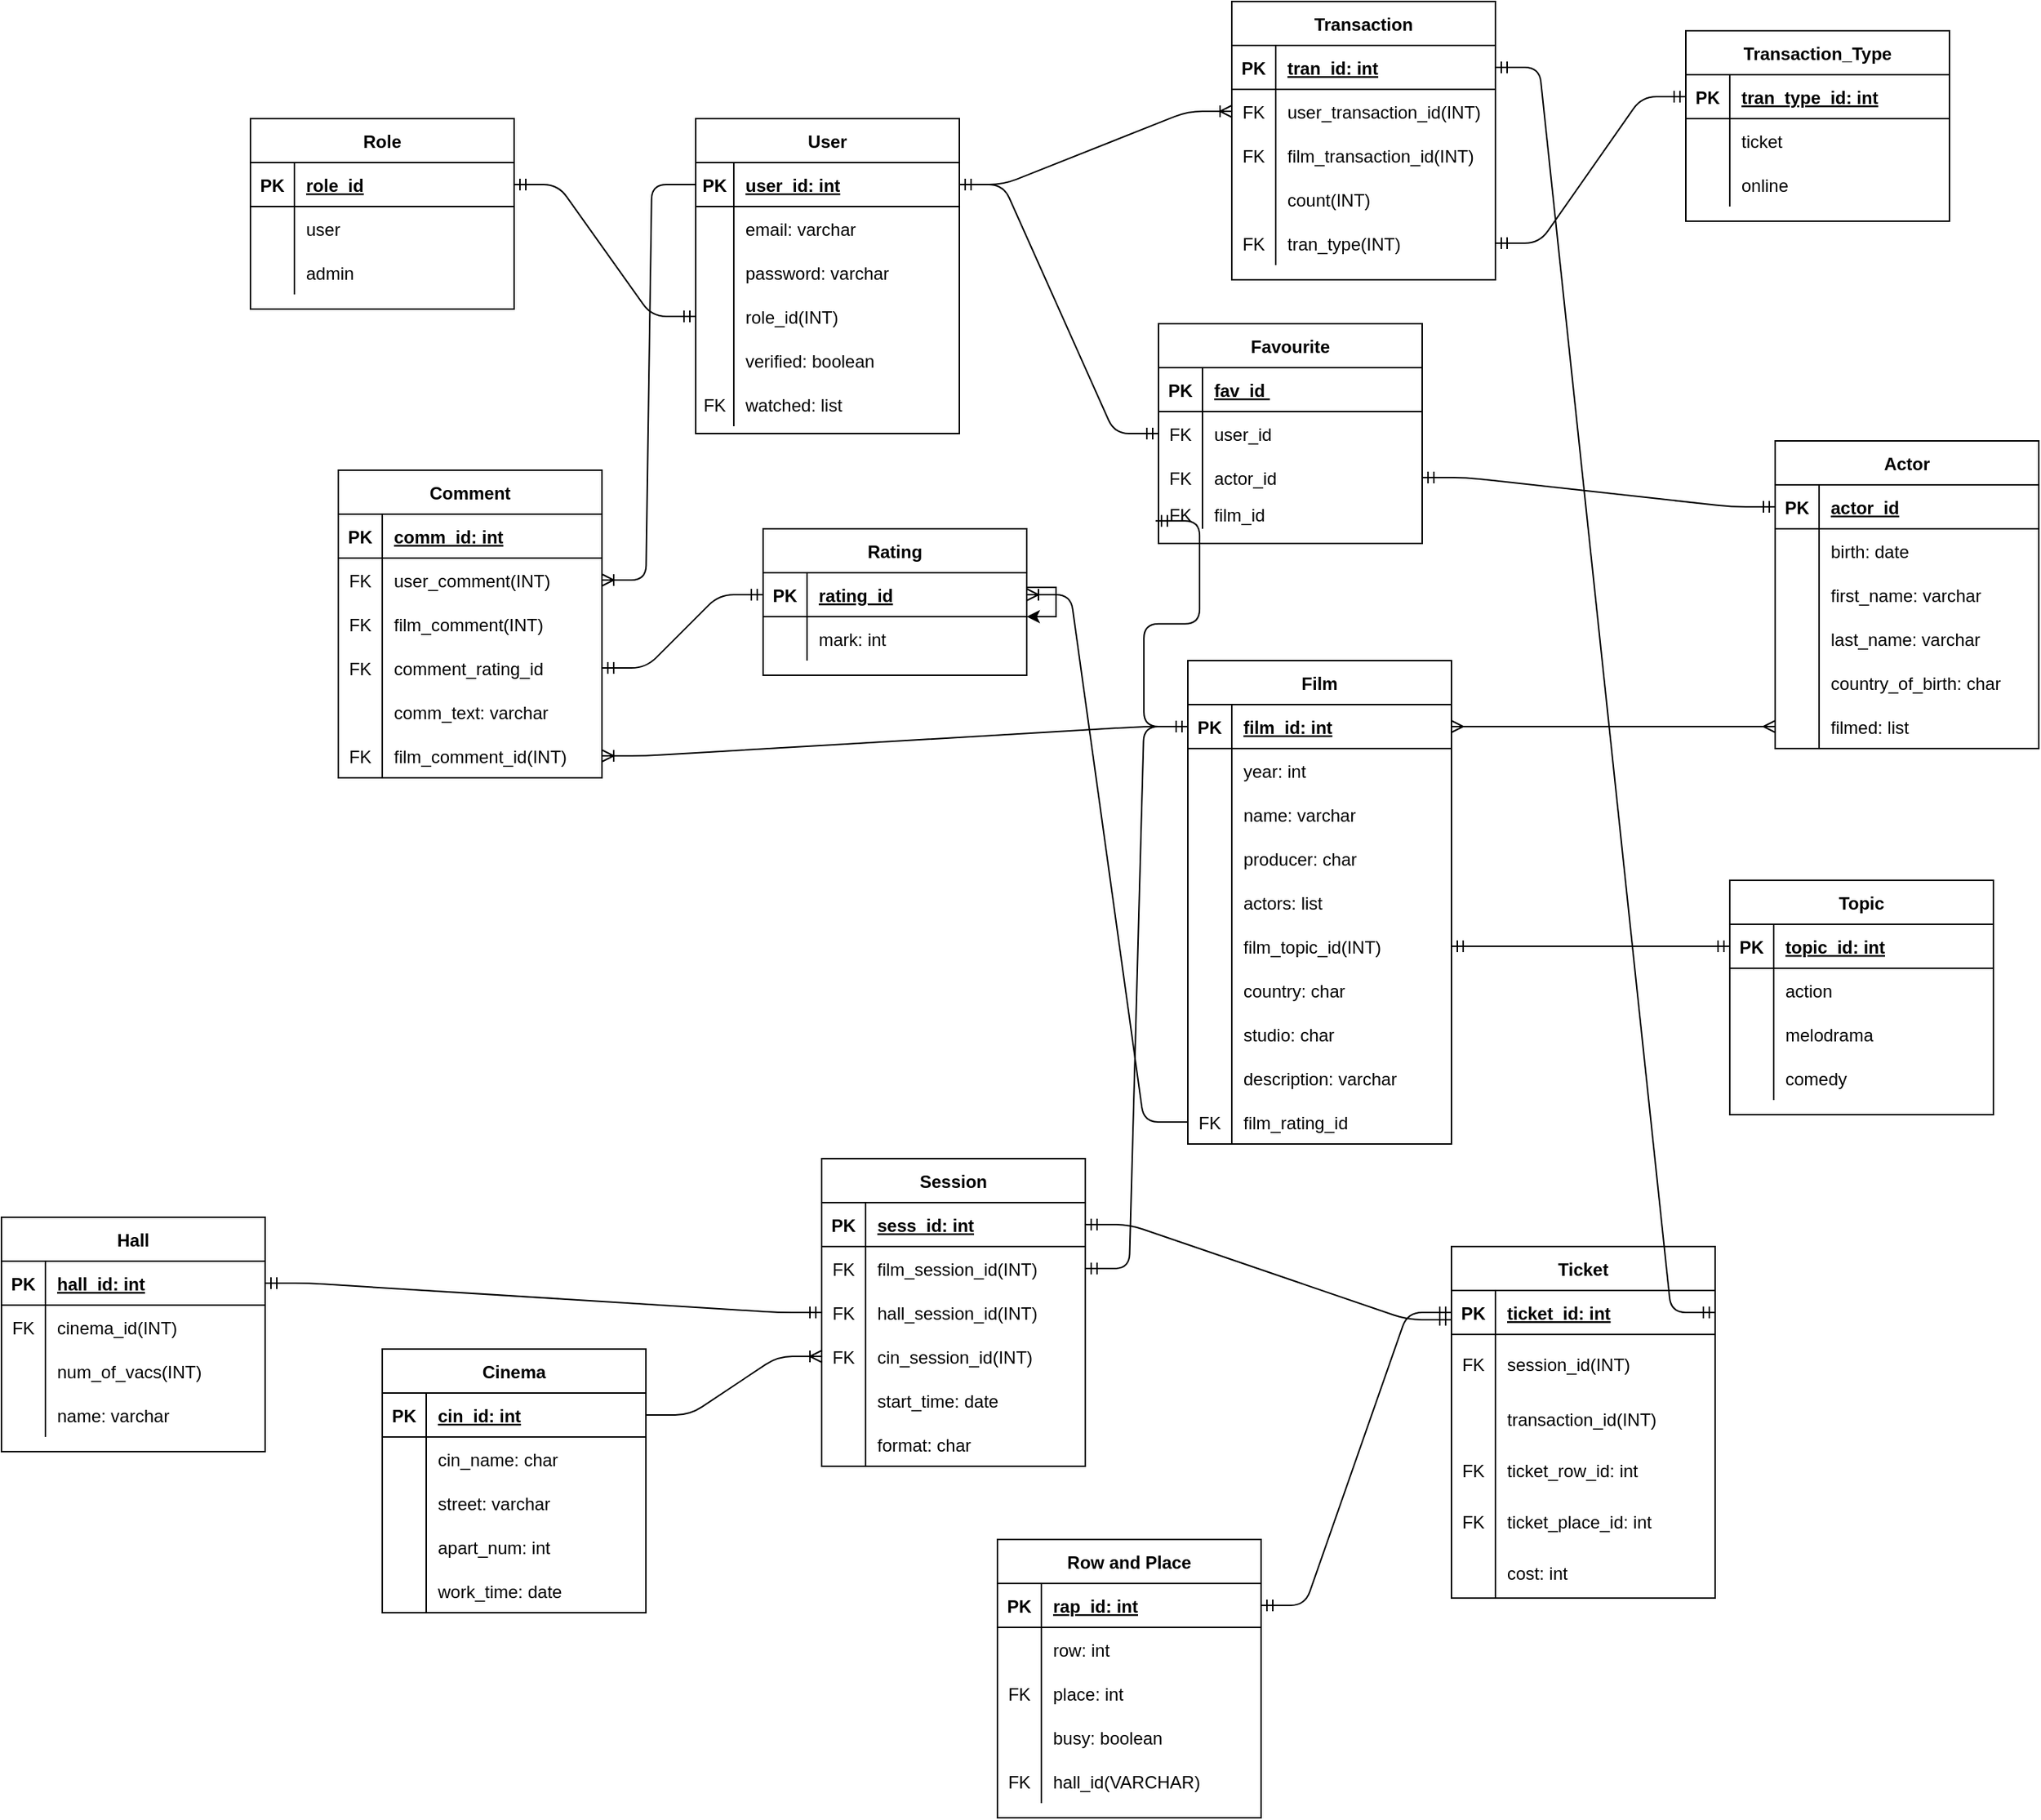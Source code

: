 <mxfile version="20.3.6" type="device" pages="3"><diagram id="x6pFUQyq59C5VDRYWqcS" name="Страница 1"><mxGraphModel dx="1865" dy="1716" grid="1" gridSize="10" guides="1" tooltips="1" connect="1" arrows="1" fold="1" page="1" pageScale="1" pageWidth="827" pageHeight="1169" math="0" shadow="0"><root><mxCell id="0"/><mxCell id="1" parent="0"/><mxCell id="il8nyGhc90VtqfZQLbmX-236" value="" style="edgeStyle=entityRelationEdgeStyle;fontSize=12;html=1;endArrow=ERoneToMany;exitX=0;exitY=0.5;exitDx=0;exitDy=0;entryX=1;entryY=0.5;entryDx=0;entryDy=0;" parent="1" source="il8nyGhc90VtqfZQLbmX-2" target="il8nyGhc90VtqfZQLbmX-54" edge="1"><mxGeometry width="100" height="100" relative="1" as="geometry"><mxPoint x="10" y="290" as="sourcePoint"/><mxPoint x="115" y="190" as="targetPoint"/></mxGeometry></mxCell><mxCell id="il8nyGhc90VtqfZQLbmX-1" value="User" style="shape=table;startSize=30;container=1;collapsible=1;childLayout=tableLayout;fixedRows=1;rowLines=0;fontStyle=1;align=center;resizeLast=1;" parent="1" vertex="1"><mxGeometry x="324" y="-30" width="180" height="215" as="geometry"/></mxCell><mxCell id="il8nyGhc90VtqfZQLbmX-2" value="" style="shape=partialRectangle;collapsible=0;dropTarget=0;pointerEvents=0;fillColor=none;top=0;left=0;bottom=1;right=0;points=[[0,0.5],[1,0.5]];portConstraint=eastwest;" parent="il8nyGhc90VtqfZQLbmX-1" vertex="1"><mxGeometry y="30" width="180" height="30" as="geometry"/></mxCell><mxCell id="il8nyGhc90VtqfZQLbmX-3" value="PK" style="shape=partialRectangle;connectable=0;fillColor=none;top=0;left=0;bottom=0;right=0;fontStyle=1;overflow=hidden;" parent="il8nyGhc90VtqfZQLbmX-2" vertex="1"><mxGeometry width="26" height="30" as="geometry"><mxRectangle width="26" height="30" as="alternateBounds"/></mxGeometry></mxCell><mxCell id="il8nyGhc90VtqfZQLbmX-4" value="user_id: int" style="shape=partialRectangle;connectable=0;fillColor=none;top=0;left=0;bottom=0;right=0;align=left;spacingLeft=6;fontStyle=5;overflow=hidden;" parent="il8nyGhc90VtqfZQLbmX-2" vertex="1"><mxGeometry x="26" width="154" height="30" as="geometry"><mxRectangle width="154" height="30" as="alternateBounds"/></mxGeometry></mxCell><mxCell id="il8nyGhc90VtqfZQLbmX-5" value="" style="shape=partialRectangle;collapsible=0;dropTarget=0;pointerEvents=0;fillColor=none;top=0;left=0;bottom=0;right=0;points=[[0,0.5],[1,0.5]];portConstraint=eastwest;" parent="il8nyGhc90VtqfZQLbmX-1" vertex="1"><mxGeometry y="60" width="180" height="30" as="geometry"/></mxCell><mxCell id="il8nyGhc90VtqfZQLbmX-6" value="" style="shape=partialRectangle;connectable=0;fillColor=none;top=0;left=0;bottom=0;right=0;editable=1;overflow=hidden;" parent="il8nyGhc90VtqfZQLbmX-5" vertex="1"><mxGeometry width="26" height="30" as="geometry"><mxRectangle width="26" height="30" as="alternateBounds"/></mxGeometry></mxCell><mxCell id="il8nyGhc90VtqfZQLbmX-7" value="email: varchar" style="shape=partialRectangle;connectable=0;fillColor=none;top=0;left=0;bottom=0;right=0;align=left;spacingLeft=6;overflow=hidden;" parent="il8nyGhc90VtqfZQLbmX-5" vertex="1"><mxGeometry x="26" width="154" height="30" as="geometry"><mxRectangle width="154" height="30" as="alternateBounds"/></mxGeometry></mxCell><mxCell id="il8nyGhc90VtqfZQLbmX-8" value="" style="shape=partialRectangle;collapsible=0;dropTarget=0;pointerEvents=0;fillColor=none;top=0;left=0;bottom=0;right=0;points=[[0,0.5],[1,0.5]];portConstraint=eastwest;" parent="il8nyGhc90VtqfZQLbmX-1" vertex="1"><mxGeometry y="90" width="180" height="30" as="geometry"/></mxCell><mxCell id="il8nyGhc90VtqfZQLbmX-9" value="" style="shape=partialRectangle;connectable=0;fillColor=none;top=0;left=0;bottom=0;right=0;editable=1;overflow=hidden;" parent="il8nyGhc90VtqfZQLbmX-8" vertex="1"><mxGeometry width="26" height="30" as="geometry"><mxRectangle width="26" height="30" as="alternateBounds"/></mxGeometry></mxCell><mxCell id="il8nyGhc90VtqfZQLbmX-10" value="password: varchar" style="shape=partialRectangle;connectable=0;fillColor=none;top=0;left=0;bottom=0;right=0;align=left;spacingLeft=6;overflow=hidden;" parent="il8nyGhc90VtqfZQLbmX-8" vertex="1"><mxGeometry x="26" width="154" height="30" as="geometry"><mxRectangle width="154" height="30" as="alternateBounds"/></mxGeometry></mxCell><mxCell id="il8nyGhc90VtqfZQLbmX-179" value="" style="shape=partialRectangle;collapsible=0;dropTarget=0;pointerEvents=0;fillColor=none;top=0;left=0;bottom=0;right=0;points=[[0,0.5],[1,0.5]];portConstraint=eastwest;" parent="il8nyGhc90VtqfZQLbmX-1" vertex="1"><mxGeometry y="120" width="180" height="30" as="geometry"/></mxCell><mxCell id="il8nyGhc90VtqfZQLbmX-180" value="" style="shape=partialRectangle;connectable=0;fillColor=none;top=0;left=0;bottom=0;right=0;editable=1;overflow=hidden;" parent="il8nyGhc90VtqfZQLbmX-179" vertex="1"><mxGeometry width="26" height="30" as="geometry"><mxRectangle width="26" height="30" as="alternateBounds"/></mxGeometry></mxCell><mxCell id="il8nyGhc90VtqfZQLbmX-181" value="role_id(INT)" style="shape=partialRectangle;connectable=0;fillColor=none;top=0;left=0;bottom=0;right=0;align=left;spacingLeft=6;overflow=hidden;" parent="il8nyGhc90VtqfZQLbmX-179" vertex="1"><mxGeometry x="26" width="154" height="30" as="geometry"><mxRectangle width="154" height="30" as="alternateBounds"/></mxGeometry></mxCell><mxCell id="5lVzgxBMMg0Dq58zPDU8-19" value="" style="shape=partialRectangle;collapsible=0;dropTarget=0;pointerEvents=0;fillColor=none;top=0;left=0;bottom=0;right=0;points=[[0,0.5],[1,0.5]];portConstraint=eastwest;" parent="il8nyGhc90VtqfZQLbmX-1" vertex="1"><mxGeometry y="150" width="180" height="30" as="geometry"/></mxCell><mxCell id="5lVzgxBMMg0Dq58zPDU8-20" value="" style="shape=partialRectangle;connectable=0;fillColor=none;top=0;left=0;bottom=0;right=0;editable=1;overflow=hidden;" parent="5lVzgxBMMg0Dq58zPDU8-19" vertex="1"><mxGeometry width="26" height="30" as="geometry"><mxRectangle width="26" height="30" as="alternateBounds"/></mxGeometry></mxCell><mxCell id="5lVzgxBMMg0Dq58zPDU8-21" value="verified: boolean" style="shape=partialRectangle;connectable=0;fillColor=none;top=0;left=0;bottom=0;right=0;align=left;spacingLeft=6;overflow=hidden;" parent="5lVzgxBMMg0Dq58zPDU8-19" vertex="1"><mxGeometry x="26" width="154" height="30" as="geometry"><mxRectangle width="154" height="30" as="alternateBounds"/></mxGeometry></mxCell><mxCell id="aIcSrtY-7gpxaLNbjxo--46" value="" style="shape=partialRectangle;collapsible=0;dropTarget=0;pointerEvents=0;fillColor=none;top=0;left=0;bottom=0;right=0;points=[[0,0.5],[1,0.5]];portConstraint=eastwest;" parent="il8nyGhc90VtqfZQLbmX-1" vertex="1"><mxGeometry y="180" width="180" height="30" as="geometry"/></mxCell><mxCell id="aIcSrtY-7gpxaLNbjxo--47" value="FK" style="shape=partialRectangle;connectable=0;fillColor=none;top=0;left=0;bottom=0;right=0;editable=1;overflow=hidden;" parent="aIcSrtY-7gpxaLNbjxo--46" vertex="1"><mxGeometry width="26" height="30" as="geometry"><mxRectangle width="26" height="30" as="alternateBounds"/></mxGeometry></mxCell><mxCell id="aIcSrtY-7gpxaLNbjxo--48" value="watched: list" style="shape=partialRectangle;connectable=0;fillColor=none;top=0;left=0;bottom=0;right=0;align=left;spacingLeft=6;overflow=hidden;" parent="aIcSrtY-7gpxaLNbjxo--46" vertex="1"><mxGeometry x="26" width="154" height="30" as="geometry"><mxRectangle width="154" height="30" as="alternateBounds"/></mxGeometry></mxCell><mxCell id="il8nyGhc90VtqfZQLbmX-16" value="Film" style="shape=table;startSize=30;container=1;collapsible=1;childLayout=tableLayout;fixedRows=1;rowLines=0;fontStyle=1;align=center;resizeLast=1;" parent="1" vertex="1"><mxGeometry x="660" y="340" width="180" height="330" as="geometry"/></mxCell><mxCell id="il8nyGhc90VtqfZQLbmX-17" value="" style="shape=partialRectangle;collapsible=0;dropTarget=0;pointerEvents=0;fillColor=none;top=0;left=0;bottom=1;right=0;points=[[0,0.5],[1,0.5]];portConstraint=eastwest;" parent="il8nyGhc90VtqfZQLbmX-16" vertex="1"><mxGeometry y="30" width="180" height="30" as="geometry"/></mxCell><mxCell id="il8nyGhc90VtqfZQLbmX-18" value="PK" style="shape=partialRectangle;connectable=0;fillColor=none;top=0;left=0;bottom=0;right=0;fontStyle=1;overflow=hidden;" parent="il8nyGhc90VtqfZQLbmX-17" vertex="1"><mxGeometry width="30" height="30" as="geometry"/></mxCell><mxCell id="il8nyGhc90VtqfZQLbmX-19" value="film_id: int" style="shape=partialRectangle;connectable=0;fillColor=none;top=0;left=0;bottom=0;right=0;align=left;spacingLeft=6;fontStyle=5;overflow=hidden;" parent="il8nyGhc90VtqfZQLbmX-17" vertex="1"><mxGeometry x="30" width="150" height="30" as="geometry"/></mxCell><mxCell id="il8nyGhc90VtqfZQLbmX-20" value="" style="shape=partialRectangle;collapsible=0;dropTarget=0;pointerEvents=0;fillColor=none;top=0;left=0;bottom=0;right=0;points=[[0,0.5],[1,0.5]];portConstraint=eastwest;" parent="il8nyGhc90VtqfZQLbmX-16" vertex="1"><mxGeometry y="60" width="180" height="30" as="geometry"/></mxCell><mxCell id="il8nyGhc90VtqfZQLbmX-21" value="" style="shape=partialRectangle;connectable=0;fillColor=none;top=0;left=0;bottom=0;right=0;editable=1;overflow=hidden;" parent="il8nyGhc90VtqfZQLbmX-20" vertex="1"><mxGeometry width="30" height="30" as="geometry"/></mxCell><mxCell id="il8nyGhc90VtqfZQLbmX-22" value="year: int" style="shape=partialRectangle;connectable=0;fillColor=none;top=0;left=0;bottom=0;right=0;align=left;spacingLeft=6;overflow=hidden;" parent="il8nyGhc90VtqfZQLbmX-20" vertex="1"><mxGeometry x="30" width="150" height="30" as="geometry"/></mxCell><mxCell id="il8nyGhc90VtqfZQLbmX-23" value="" style="shape=partialRectangle;collapsible=0;dropTarget=0;pointerEvents=0;fillColor=none;top=0;left=0;bottom=0;right=0;points=[[0,0.5],[1,0.5]];portConstraint=eastwest;" parent="il8nyGhc90VtqfZQLbmX-16" vertex="1"><mxGeometry y="90" width="180" height="30" as="geometry"/></mxCell><mxCell id="il8nyGhc90VtqfZQLbmX-24" value="" style="shape=partialRectangle;connectable=0;fillColor=none;top=0;left=0;bottom=0;right=0;editable=1;overflow=hidden;" parent="il8nyGhc90VtqfZQLbmX-23" vertex="1"><mxGeometry width="30" height="30" as="geometry"/></mxCell><mxCell id="il8nyGhc90VtqfZQLbmX-25" value="name: varchar" style="shape=partialRectangle;connectable=0;fillColor=none;top=0;left=0;bottom=0;right=0;align=left;spacingLeft=6;overflow=hidden;" parent="il8nyGhc90VtqfZQLbmX-23" vertex="1"><mxGeometry x="30" width="150" height="30" as="geometry"/></mxCell><mxCell id="il8nyGhc90VtqfZQLbmX-155" value="" style="shape=partialRectangle;collapsible=0;dropTarget=0;pointerEvents=0;fillColor=none;top=0;left=0;bottom=0;right=0;points=[[0,0.5],[1,0.5]];portConstraint=eastwest;" parent="il8nyGhc90VtqfZQLbmX-16" vertex="1"><mxGeometry y="120" width="180" height="30" as="geometry"/></mxCell><mxCell id="il8nyGhc90VtqfZQLbmX-156" value="" style="shape=partialRectangle;connectable=0;fillColor=none;top=0;left=0;bottom=0;right=0;editable=1;overflow=hidden;" parent="il8nyGhc90VtqfZQLbmX-155" vertex="1"><mxGeometry width="30" height="30" as="geometry"/></mxCell><mxCell id="il8nyGhc90VtqfZQLbmX-157" value="producer: char" style="shape=partialRectangle;connectable=0;fillColor=none;top=0;left=0;bottom=0;right=0;align=left;spacingLeft=6;overflow=hidden;" parent="il8nyGhc90VtqfZQLbmX-155" vertex="1"><mxGeometry x="30" width="150" height="30" as="geometry"/></mxCell><mxCell id="il8nyGhc90VtqfZQLbmX-26" value="" style="shape=partialRectangle;collapsible=0;dropTarget=0;pointerEvents=0;fillColor=none;top=0;left=0;bottom=0;right=0;points=[[0,0.5],[1,0.5]];portConstraint=eastwest;" parent="il8nyGhc90VtqfZQLbmX-16" vertex="1"><mxGeometry y="150" width="180" height="30" as="geometry"/></mxCell><mxCell id="il8nyGhc90VtqfZQLbmX-27" value="" style="shape=partialRectangle;connectable=0;fillColor=none;top=0;left=0;bottom=0;right=0;editable=1;overflow=hidden;" parent="il8nyGhc90VtqfZQLbmX-26" vertex="1"><mxGeometry width="30" height="30" as="geometry"/></mxCell><mxCell id="il8nyGhc90VtqfZQLbmX-28" value="actors: list" style="shape=partialRectangle;connectable=0;fillColor=none;top=0;left=0;bottom=0;right=0;align=left;spacingLeft=6;overflow=hidden;" parent="il8nyGhc90VtqfZQLbmX-26" vertex="1"><mxGeometry x="30" width="150" height="30" as="geometry"/></mxCell><mxCell id="il8nyGhc90VtqfZQLbmX-158" value="" style="shape=partialRectangle;collapsible=0;dropTarget=0;pointerEvents=0;fillColor=none;top=0;left=0;bottom=0;right=0;points=[[0,0.5],[1,0.5]];portConstraint=eastwest;" parent="il8nyGhc90VtqfZQLbmX-16" vertex="1"><mxGeometry y="180" width="180" height="30" as="geometry"/></mxCell><mxCell id="il8nyGhc90VtqfZQLbmX-159" value="" style="shape=partialRectangle;connectable=0;fillColor=none;top=0;left=0;bottom=0;right=0;editable=1;overflow=hidden;" parent="il8nyGhc90VtqfZQLbmX-158" vertex="1"><mxGeometry width="30" height="30" as="geometry"/></mxCell><mxCell id="il8nyGhc90VtqfZQLbmX-160" value="film_topic_id(INT)" style="shape=partialRectangle;connectable=0;fillColor=none;top=0;left=0;bottom=0;right=0;align=left;spacingLeft=6;overflow=hidden;" parent="il8nyGhc90VtqfZQLbmX-158" vertex="1"><mxGeometry x="30" width="150" height="30" as="geometry"/></mxCell><mxCell id="il8nyGhc90VtqfZQLbmX-161" value="" style="shape=partialRectangle;collapsible=0;dropTarget=0;pointerEvents=0;fillColor=none;top=0;left=0;bottom=0;right=0;points=[[0,0.5],[1,0.5]];portConstraint=eastwest;" parent="il8nyGhc90VtqfZQLbmX-16" vertex="1"><mxGeometry y="210" width="180" height="30" as="geometry"/></mxCell><mxCell id="il8nyGhc90VtqfZQLbmX-162" value="" style="shape=partialRectangle;connectable=0;fillColor=none;top=0;left=0;bottom=0;right=0;editable=1;overflow=hidden;" parent="il8nyGhc90VtqfZQLbmX-161" vertex="1"><mxGeometry width="30" height="30" as="geometry"/></mxCell><mxCell id="il8nyGhc90VtqfZQLbmX-163" value="country: char" style="shape=partialRectangle;connectable=0;fillColor=none;top=0;left=0;bottom=0;right=0;align=left;spacingLeft=6;overflow=hidden;" parent="il8nyGhc90VtqfZQLbmX-161" vertex="1"><mxGeometry x="30" width="150" height="30" as="geometry"/></mxCell><mxCell id="il8nyGhc90VtqfZQLbmX-164" value="" style="shape=partialRectangle;collapsible=0;dropTarget=0;pointerEvents=0;fillColor=none;top=0;left=0;bottom=0;right=0;points=[[0,0.5],[1,0.5]];portConstraint=eastwest;" parent="il8nyGhc90VtqfZQLbmX-16" vertex="1"><mxGeometry y="240" width="180" height="30" as="geometry"/></mxCell><mxCell id="il8nyGhc90VtqfZQLbmX-165" value="" style="shape=partialRectangle;connectable=0;fillColor=none;top=0;left=0;bottom=0;right=0;editable=1;overflow=hidden;" parent="il8nyGhc90VtqfZQLbmX-164" vertex="1"><mxGeometry width="30" height="30" as="geometry"/></mxCell><mxCell id="il8nyGhc90VtqfZQLbmX-166" value="studio: char" style="shape=partialRectangle;connectable=0;fillColor=none;top=0;left=0;bottom=0;right=0;align=left;spacingLeft=6;overflow=hidden;" parent="il8nyGhc90VtqfZQLbmX-164" vertex="1"><mxGeometry x="30" width="150" height="30" as="geometry"/></mxCell><mxCell id="il8nyGhc90VtqfZQLbmX-167" value="" style="shape=partialRectangle;collapsible=0;dropTarget=0;pointerEvents=0;fillColor=none;top=0;left=0;bottom=0;right=0;points=[[0,0.5],[1,0.5]];portConstraint=eastwest;" parent="il8nyGhc90VtqfZQLbmX-16" vertex="1"><mxGeometry y="270" width="180" height="30" as="geometry"/></mxCell><mxCell id="il8nyGhc90VtqfZQLbmX-168" value="" style="shape=partialRectangle;connectable=0;fillColor=none;top=0;left=0;bottom=0;right=0;editable=1;overflow=hidden;" parent="il8nyGhc90VtqfZQLbmX-167" vertex="1"><mxGeometry width="30" height="30" as="geometry"/></mxCell><mxCell id="il8nyGhc90VtqfZQLbmX-169" value="description: varchar" style="shape=partialRectangle;connectable=0;fillColor=none;top=0;left=0;bottom=0;right=0;align=left;spacingLeft=6;overflow=hidden;" parent="il8nyGhc90VtqfZQLbmX-167" vertex="1"><mxGeometry x="30" width="150" height="30" as="geometry"/></mxCell><mxCell id="il8nyGhc90VtqfZQLbmX-170" value="" style="shape=partialRectangle;collapsible=0;dropTarget=0;pointerEvents=0;fillColor=none;top=0;left=0;bottom=0;right=0;points=[[0,0.5],[1,0.5]];portConstraint=eastwest;" parent="il8nyGhc90VtqfZQLbmX-16" vertex="1"><mxGeometry y="300" width="180" height="30" as="geometry"/></mxCell><mxCell id="il8nyGhc90VtqfZQLbmX-171" value="FK" style="shape=partialRectangle;connectable=0;fillColor=none;top=0;left=0;bottom=0;right=0;editable=1;overflow=hidden;" parent="il8nyGhc90VtqfZQLbmX-170" vertex="1"><mxGeometry width="30" height="30" as="geometry"/></mxCell><mxCell id="il8nyGhc90VtqfZQLbmX-172" value="film_rating_id" style="shape=partialRectangle;connectable=0;fillColor=none;top=0;left=0;bottom=0;right=0;align=left;spacingLeft=6;overflow=hidden;" parent="il8nyGhc90VtqfZQLbmX-170" vertex="1"><mxGeometry x="30" width="150" height="30" as="geometry"/></mxCell><mxCell id="il8nyGhc90VtqfZQLbmX-35" value="Actor" style="shape=table;startSize=30;container=1;collapsible=1;childLayout=tableLayout;fixedRows=1;rowLines=0;fontStyle=1;align=center;resizeLast=1;" parent="1" vertex="1"><mxGeometry x="1061" y="190" width="180" height="210" as="geometry"/></mxCell><mxCell id="il8nyGhc90VtqfZQLbmX-36" value="" style="shape=partialRectangle;collapsible=0;dropTarget=0;pointerEvents=0;fillColor=none;top=0;left=0;bottom=1;right=0;points=[[0,0.5],[1,0.5]];portConstraint=eastwest;" parent="il8nyGhc90VtqfZQLbmX-35" vertex="1"><mxGeometry y="30" width="180" height="30" as="geometry"/></mxCell><mxCell id="il8nyGhc90VtqfZQLbmX-37" value="PK" style="shape=partialRectangle;connectable=0;fillColor=none;top=0;left=0;bottom=0;right=0;fontStyle=1;overflow=hidden;" parent="il8nyGhc90VtqfZQLbmX-36" vertex="1"><mxGeometry width="30" height="30" as="geometry"/></mxCell><mxCell id="il8nyGhc90VtqfZQLbmX-38" value="actor_id" style="shape=partialRectangle;connectable=0;fillColor=none;top=0;left=0;bottom=0;right=0;align=left;spacingLeft=6;fontStyle=5;overflow=hidden;" parent="il8nyGhc90VtqfZQLbmX-36" vertex="1"><mxGeometry x="30" width="150" height="30" as="geometry"/></mxCell><mxCell id="il8nyGhc90VtqfZQLbmX-39" value="" style="shape=partialRectangle;collapsible=0;dropTarget=0;pointerEvents=0;fillColor=none;top=0;left=0;bottom=0;right=0;points=[[0,0.5],[1,0.5]];portConstraint=eastwest;" parent="il8nyGhc90VtqfZQLbmX-35" vertex="1"><mxGeometry y="60" width="180" height="30" as="geometry"/></mxCell><mxCell id="il8nyGhc90VtqfZQLbmX-40" value="" style="shape=partialRectangle;connectable=0;fillColor=none;top=0;left=0;bottom=0;right=0;editable=1;overflow=hidden;" parent="il8nyGhc90VtqfZQLbmX-39" vertex="1"><mxGeometry width="30" height="30" as="geometry"/></mxCell><mxCell id="il8nyGhc90VtqfZQLbmX-41" value="birth: date" style="shape=partialRectangle;connectable=0;fillColor=none;top=0;left=0;bottom=0;right=0;align=left;spacingLeft=6;overflow=hidden;" parent="il8nyGhc90VtqfZQLbmX-39" vertex="1"><mxGeometry x="30" width="150" height="30" as="geometry"/></mxCell><mxCell id="il8nyGhc90VtqfZQLbmX-42" value="" style="shape=partialRectangle;collapsible=0;dropTarget=0;pointerEvents=0;fillColor=none;top=0;left=0;bottom=0;right=0;points=[[0,0.5],[1,0.5]];portConstraint=eastwest;" parent="il8nyGhc90VtqfZQLbmX-35" vertex="1"><mxGeometry y="90" width="180" height="30" as="geometry"/></mxCell><mxCell id="il8nyGhc90VtqfZQLbmX-43" value="" style="shape=partialRectangle;connectable=0;fillColor=none;top=0;left=0;bottom=0;right=0;editable=1;overflow=hidden;" parent="il8nyGhc90VtqfZQLbmX-42" vertex="1"><mxGeometry width="30" height="30" as="geometry"/></mxCell><mxCell id="il8nyGhc90VtqfZQLbmX-44" value="first_name: varchar" style="shape=partialRectangle;connectable=0;fillColor=none;top=0;left=0;bottom=0;right=0;align=left;spacingLeft=6;overflow=hidden;" parent="il8nyGhc90VtqfZQLbmX-42" vertex="1"><mxGeometry x="30" width="150" height="30" as="geometry"/></mxCell><mxCell id="il8nyGhc90VtqfZQLbmX-45" value="" style="shape=partialRectangle;collapsible=0;dropTarget=0;pointerEvents=0;fillColor=none;top=0;left=0;bottom=0;right=0;points=[[0,0.5],[1,0.5]];portConstraint=eastwest;" parent="il8nyGhc90VtqfZQLbmX-35" vertex="1"><mxGeometry y="120" width="180" height="30" as="geometry"/></mxCell><mxCell id="il8nyGhc90VtqfZQLbmX-46" value="" style="shape=partialRectangle;connectable=0;fillColor=none;top=0;left=0;bottom=0;right=0;editable=1;overflow=hidden;" parent="il8nyGhc90VtqfZQLbmX-45" vertex="1"><mxGeometry width="30" height="30" as="geometry"/></mxCell><mxCell id="il8nyGhc90VtqfZQLbmX-47" value="last_name: varchar" style="shape=partialRectangle;connectable=0;fillColor=none;top=0;left=0;bottom=0;right=0;align=left;spacingLeft=6;overflow=hidden;" parent="il8nyGhc90VtqfZQLbmX-45" vertex="1"><mxGeometry x="30" width="150" height="30" as="geometry"/></mxCell><mxCell id="il8nyGhc90VtqfZQLbmX-182" value="" style="shape=partialRectangle;collapsible=0;dropTarget=0;pointerEvents=0;fillColor=none;top=0;left=0;bottom=0;right=0;points=[[0,0.5],[1,0.5]];portConstraint=eastwest;" parent="il8nyGhc90VtqfZQLbmX-35" vertex="1"><mxGeometry y="150" width="180" height="30" as="geometry"/></mxCell><mxCell id="il8nyGhc90VtqfZQLbmX-183" value="" style="shape=partialRectangle;connectable=0;fillColor=none;top=0;left=0;bottom=0;right=0;editable=1;overflow=hidden;" parent="il8nyGhc90VtqfZQLbmX-182" vertex="1"><mxGeometry width="30" height="30" as="geometry"/></mxCell><mxCell id="il8nyGhc90VtqfZQLbmX-184" value="country_of_birth: char" style="shape=partialRectangle;connectable=0;fillColor=none;top=0;left=0;bottom=0;right=0;align=left;spacingLeft=6;overflow=hidden;" parent="il8nyGhc90VtqfZQLbmX-182" vertex="1"><mxGeometry x="30" width="150" height="30" as="geometry"/></mxCell><mxCell id="il8nyGhc90VtqfZQLbmX-185" value="" style="shape=partialRectangle;collapsible=0;dropTarget=0;pointerEvents=0;fillColor=none;top=0;left=0;bottom=0;right=0;points=[[0,0.5],[1,0.5]];portConstraint=eastwest;" parent="il8nyGhc90VtqfZQLbmX-35" vertex="1"><mxGeometry y="180" width="180" height="30" as="geometry"/></mxCell><mxCell id="il8nyGhc90VtqfZQLbmX-186" value="" style="shape=partialRectangle;connectable=0;fillColor=none;top=0;left=0;bottom=0;right=0;editable=1;overflow=hidden;" parent="il8nyGhc90VtqfZQLbmX-185" vertex="1"><mxGeometry width="30" height="30" as="geometry"/></mxCell><mxCell id="il8nyGhc90VtqfZQLbmX-187" value="filmed: list" style="shape=partialRectangle;connectable=0;fillColor=none;top=0;left=0;bottom=0;right=0;align=left;spacingLeft=6;overflow=hidden;" parent="il8nyGhc90VtqfZQLbmX-185" vertex="1"><mxGeometry x="30" width="150" height="30" as="geometry"/></mxCell><mxCell id="il8nyGhc90VtqfZQLbmX-50" value="Comment" style="shape=table;startSize=30;container=1;collapsible=1;childLayout=tableLayout;fixedRows=1;rowLines=0;fontStyle=1;align=center;resizeLast=1;" parent="1" vertex="1"><mxGeometry x="80" y="210" width="180" height="210" as="geometry"/></mxCell><mxCell id="il8nyGhc90VtqfZQLbmX-51" value="" style="shape=partialRectangle;collapsible=0;dropTarget=0;pointerEvents=0;fillColor=none;top=0;left=0;bottom=1;right=0;points=[[0,0.5],[1,0.5]];portConstraint=eastwest;" parent="il8nyGhc90VtqfZQLbmX-50" vertex="1"><mxGeometry y="30" width="180" height="30" as="geometry"/></mxCell><mxCell id="il8nyGhc90VtqfZQLbmX-52" value="PK" style="shape=partialRectangle;connectable=0;fillColor=none;top=0;left=0;bottom=0;right=0;fontStyle=1;overflow=hidden;" parent="il8nyGhc90VtqfZQLbmX-51" vertex="1"><mxGeometry width="30" height="30" as="geometry"/></mxCell><mxCell id="il8nyGhc90VtqfZQLbmX-53" value="comm_id: int" style="shape=partialRectangle;connectable=0;fillColor=none;top=0;left=0;bottom=0;right=0;align=left;spacingLeft=6;fontStyle=5;overflow=hidden;" parent="il8nyGhc90VtqfZQLbmX-51" vertex="1"><mxGeometry x="30" width="150" height="30" as="geometry"/></mxCell><mxCell id="il8nyGhc90VtqfZQLbmX-54" value="" style="shape=partialRectangle;collapsible=0;dropTarget=0;pointerEvents=0;fillColor=none;top=0;left=0;bottom=0;right=0;points=[[0,0.5],[1,0.5]];portConstraint=eastwest;" parent="il8nyGhc90VtqfZQLbmX-50" vertex="1"><mxGeometry y="60" width="180" height="30" as="geometry"/></mxCell><mxCell id="il8nyGhc90VtqfZQLbmX-55" value="FK" style="shape=partialRectangle;connectable=0;fillColor=none;top=0;left=0;bottom=0;right=0;editable=1;overflow=hidden;" parent="il8nyGhc90VtqfZQLbmX-54" vertex="1"><mxGeometry width="30" height="30" as="geometry"/></mxCell><mxCell id="il8nyGhc90VtqfZQLbmX-56" value="user_comment(INT)" style="shape=partialRectangle;connectable=0;fillColor=none;top=0;left=0;bottom=0;right=0;align=left;spacingLeft=6;overflow=hidden;" parent="il8nyGhc90VtqfZQLbmX-54" vertex="1"><mxGeometry x="30" width="150" height="30" as="geometry"/></mxCell><mxCell id="il8nyGhc90VtqfZQLbmX-57" value="" style="shape=partialRectangle;collapsible=0;dropTarget=0;pointerEvents=0;fillColor=none;top=0;left=0;bottom=0;right=0;points=[[0,0.5],[1,0.5]];portConstraint=eastwest;" parent="il8nyGhc90VtqfZQLbmX-50" vertex="1"><mxGeometry y="90" width="180" height="30" as="geometry"/></mxCell><mxCell id="il8nyGhc90VtqfZQLbmX-58" value="FK" style="shape=partialRectangle;connectable=0;fillColor=none;top=0;left=0;bottom=0;right=0;editable=1;overflow=hidden;" parent="il8nyGhc90VtqfZQLbmX-57" vertex="1"><mxGeometry width="30" height="30" as="geometry"/></mxCell><mxCell id="il8nyGhc90VtqfZQLbmX-59" value="film_comment(INT)" style="shape=partialRectangle;connectable=0;fillColor=none;top=0;left=0;bottom=0;right=0;align=left;spacingLeft=6;overflow=hidden;" parent="il8nyGhc90VtqfZQLbmX-57" vertex="1"><mxGeometry x="30" width="150" height="30" as="geometry"/></mxCell><mxCell id="il8nyGhc90VtqfZQLbmX-60" value="" style="shape=partialRectangle;collapsible=0;dropTarget=0;pointerEvents=0;fillColor=none;top=0;left=0;bottom=0;right=0;points=[[0,0.5],[1,0.5]];portConstraint=eastwest;" parent="il8nyGhc90VtqfZQLbmX-50" vertex="1"><mxGeometry y="120" width="180" height="30" as="geometry"/></mxCell><mxCell id="il8nyGhc90VtqfZQLbmX-61" value="FK" style="shape=partialRectangle;connectable=0;fillColor=none;top=0;left=0;bottom=0;right=0;editable=1;overflow=hidden;" parent="il8nyGhc90VtqfZQLbmX-60" vertex="1"><mxGeometry width="30" height="30" as="geometry"/></mxCell><mxCell id="il8nyGhc90VtqfZQLbmX-62" value="comment_rating_id" style="shape=partialRectangle;connectable=0;fillColor=none;top=0;left=0;bottom=0;right=0;align=left;spacingLeft=6;overflow=hidden;" parent="il8nyGhc90VtqfZQLbmX-60" vertex="1"><mxGeometry x="30" width="150" height="30" as="geometry"/></mxCell><mxCell id="il8nyGhc90VtqfZQLbmX-188" value="" style="shape=partialRectangle;collapsible=0;dropTarget=0;pointerEvents=0;fillColor=none;top=0;left=0;bottom=0;right=0;points=[[0,0.5],[1,0.5]];portConstraint=eastwest;" parent="il8nyGhc90VtqfZQLbmX-50" vertex="1"><mxGeometry y="150" width="180" height="30" as="geometry"/></mxCell><mxCell id="il8nyGhc90VtqfZQLbmX-189" value="" style="shape=partialRectangle;connectable=0;fillColor=none;top=0;left=0;bottom=0;right=0;editable=1;overflow=hidden;" parent="il8nyGhc90VtqfZQLbmX-188" vertex="1"><mxGeometry width="30" height="30" as="geometry"/></mxCell><mxCell id="il8nyGhc90VtqfZQLbmX-190" value="comm_text: varchar" style="shape=partialRectangle;connectable=0;fillColor=none;top=0;left=0;bottom=0;right=0;align=left;spacingLeft=6;overflow=hidden;" parent="il8nyGhc90VtqfZQLbmX-188" vertex="1"><mxGeometry x="30" width="150" height="30" as="geometry"/></mxCell><mxCell id="5lVzgxBMMg0Dq58zPDU8-51" value="" style="shape=partialRectangle;collapsible=0;dropTarget=0;pointerEvents=0;fillColor=none;top=0;left=0;bottom=0;right=0;points=[[0,0.5],[1,0.5]];portConstraint=eastwest;" parent="il8nyGhc90VtqfZQLbmX-50" vertex="1"><mxGeometry y="180" width="180" height="30" as="geometry"/></mxCell><mxCell id="5lVzgxBMMg0Dq58zPDU8-52" value="FK" style="shape=partialRectangle;connectable=0;fillColor=none;top=0;left=0;bottom=0;right=0;editable=1;overflow=hidden;" parent="5lVzgxBMMg0Dq58zPDU8-51" vertex="1"><mxGeometry width="30" height="30" as="geometry"/></mxCell><mxCell id="5lVzgxBMMg0Dq58zPDU8-53" value="film_comment_id(INT)" style="shape=partialRectangle;connectable=0;fillColor=none;top=0;left=0;bottom=0;right=0;align=left;spacingLeft=6;overflow=hidden;" parent="5lVzgxBMMg0Dq58zPDU8-51" vertex="1"><mxGeometry x="30" width="150" height="30" as="geometry"/></mxCell><mxCell id="il8nyGhc90VtqfZQLbmX-65" value="Cinema" style="shape=table;startSize=30;container=1;collapsible=1;childLayout=tableLayout;fixedRows=1;rowLines=0;fontStyle=1;align=center;resizeLast=1;" parent="1" vertex="1"><mxGeometry x="110" y="810" width="180" height="180" as="geometry"/></mxCell><mxCell id="il8nyGhc90VtqfZQLbmX-66" value="" style="shape=partialRectangle;collapsible=0;dropTarget=0;pointerEvents=0;fillColor=none;top=0;left=0;bottom=1;right=0;points=[[0,0.5],[1,0.5]];portConstraint=eastwest;" parent="il8nyGhc90VtqfZQLbmX-65" vertex="1"><mxGeometry y="30" width="180" height="30" as="geometry"/></mxCell><mxCell id="il8nyGhc90VtqfZQLbmX-67" value="PK" style="shape=partialRectangle;connectable=0;fillColor=none;top=0;left=0;bottom=0;right=0;fontStyle=1;overflow=hidden;" parent="il8nyGhc90VtqfZQLbmX-66" vertex="1"><mxGeometry width="30" height="30" as="geometry"/></mxCell><mxCell id="il8nyGhc90VtqfZQLbmX-68" value="cin_id: int" style="shape=partialRectangle;connectable=0;fillColor=none;top=0;left=0;bottom=0;right=0;align=left;spacingLeft=6;fontStyle=5;overflow=hidden;" parent="il8nyGhc90VtqfZQLbmX-66" vertex="1"><mxGeometry x="30" width="150" height="30" as="geometry"/></mxCell><mxCell id="il8nyGhc90VtqfZQLbmX-69" value="" style="shape=partialRectangle;collapsible=0;dropTarget=0;pointerEvents=0;fillColor=none;top=0;left=0;bottom=0;right=0;points=[[0,0.5],[1,0.5]];portConstraint=eastwest;" parent="il8nyGhc90VtqfZQLbmX-65" vertex="1"><mxGeometry y="60" width="180" height="30" as="geometry"/></mxCell><mxCell id="il8nyGhc90VtqfZQLbmX-70" value="" style="shape=partialRectangle;connectable=0;fillColor=none;top=0;left=0;bottom=0;right=0;editable=1;overflow=hidden;" parent="il8nyGhc90VtqfZQLbmX-69" vertex="1"><mxGeometry width="30" height="30" as="geometry"/></mxCell><mxCell id="il8nyGhc90VtqfZQLbmX-71" value="cin_name: char" style="shape=partialRectangle;connectable=0;fillColor=none;top=0;left=0;bottom=0;right=0;align=left;spacingLeft=6;overflow=hidden;" parent="il8nyGhc90VtqfZQLbmX-69" vertex="1"><mxGeometry x="30" width="150" height="30" as="geometry"/></mxCell><mxCell id="il8nyGhc90VtqfZQLbmX-72" value="" style="shape=partialRectangle;collapsible=0;dropTarget=0;pointerEvents=0;fillColor=none;top=0;left=0;bottom=0;right=0;points=[[0,0.5],[1,0.5]];portConstraint=eastwest;" parent="il8nyGhc90VtqfZQLbmX-65" vertex="1"><mxGeometry y="90" width="180" height="30" as="geometry"/></mxCell><mxCell id="il8nyGhc90VtqfZQLbmX-73" value="" style="shape=partialRectangle;connectable=0;fillColor=none;top=0;left=0;bottom=0;right=0;editable=1;overflow=hidden;" parent="il8nyGhc90VtqfZQLbmX-72" vertex="1"><mxGeometry width="30" height="30" as="geometry"/></mxCell><mxCell id="il8nyGhc90VtqfZQLbmX-74" value="street: varchar" style="shape=partialRectangle;connectable=0;fillColor=none;top=0;left=0;bottom=0;right=0;align=left;spacingLeft=6;overflow=hidden;" parent="il8nyGhc90VtqfZQLbmX-72" vertex="1"><mxGeometry x="30" width="150" height="30" as="geometry"/></mxCell><mxCell id="il8nyGhc90VtqfZQLbmX-75" value="" style="shape=partialRectangle;collapsible=0;dropTarget=0;pointerEvents=0;fillColor=none;top=0;left=0;bottom=0;right=0;points=[[0,0.5],[1,0.5]];portConstraint=eastwest;" parent="il8nyGhc90VtqfZQLbmX-65" vertex="1"><mxGeometry y="120" width="180" height="30" as="geometry"/></mxCell><mxCell id="il8nyGhc90VtqfZQLbmX-76" value="" style="shape=partialRectangle;connectable=0;fillColor=none;top=0;left=0;bottom=0;right=0;editable=1;overflow=hidden;" parent="il8nyGhc90VtqfZQLbmX-75" vertex="1"><mxGeometry width="30" height="30" as="geometry"/></mxCell><mxCell id="il8nyGhc90VtqfZQLbmX-77" value="apart_num: int" style="shape=partialRectangle;connectable=0;fillColor=none;top=0;left=0;bottom=0;right=0;align=left;spacingLeft=6;overflow=hidden;" parent="il8nyGhc90VtqfZQLbmX-75" vertex="1"><mxGeometry x="30" width="150" height="30" as="geometry"/></mxCell><mxCell id="il8nyGhc90VtqfZQLbmX-214" value="" style="shape=partialRectangle;collapsible=0;dropTarget=0;pointerEvents=0;fillColor=none;top=0;left=0;bottom=0;right=0;points=[[0,0.5],[1,0.5]];portConstraint=eastwest;" parent="il8nyGhc90VtqfZQLbmX-65" vertex="1"><mxGeometry y="150" width="180" height="30" as="geometry"/></mxCell><mxCell id="il8nyGhc90VtqfZQLbmX-215" value="" style="shape=partialRectangle;connectable=0;fillColor=none;top=0;left=0;bottom=0;right=0;editable=1;overflow=hidden;" parent="il8nyGhc90VtqfZQLbmX-214" vertex="1"><mxGeometry width="30" height="30" as="geometry"/></mxCell><mxCell id="il8nyGhc90VtqfZQLbmX-216" value="work_time: date" style="shape=partialRectangle;connectable=0;fillColor=none;top=0;left=0;bottom=0;right=0;align=left;spacingLeft=6;overflow=hidden;" parent="il8nyGhc90VtqfZQLbmX-214" vertex="1"><mxGeometry x="30" width="150" height="30" as="geometry"/></mxCell><mxCell id="il8nyGhc90VtqfZQLbmX-79" value="Session" style="shape=table;startSize=30;container=1;collapsible=1;childLayout=tableLayout;fixedRows=1;rowLines=0;fontStyle=1;align=center;resizeLast=1;" parent="1" vertex="1"><mxGeometry x="410" y="680" width="180" height="210" as="geometry"><mxRectangle x="390" y="440" width="80" height="30" as="alternateBounds"/></mxGeometry></mxCell><mxCell id="il8nyGhc90VtqfZQLbmX-80" value="" style="shape=partialRectangle;collapsible=0;dropTarget=0;pointerEvents=0;fillColor=none;top=0;left=0;bottom=1;right=0;points=[[0,0.5],[1,0.5]];portConstraint=eastwest;" parent="il8nyGhc90VtqfZQLbmX-79" vertex="1"><mxGeometry y="30" width="180" height="30" as="geometry"/></mxCell><mxCell id="il8nyGhc90VtqfZQLbmX-81" value="PK" style="shape=partialRectangle;connectable=0;fillColor=none;top=0;left=0;bottom=0;right=0;fontStyle=1;overflow=hidden;" parent="il8nyGhc90VtqfZQLbmX-80" vertex="1"><mxGeometry width="30" height="30" as="geometry"/></mxCell><mxCell id="il8nyGhc90VtqfZQLbmX-82" value="sess_id: int" style="shape=partialRectangle;connectable=0;fillColor=none;top=0;left=0;bottom=0;right=0;align=left;spacingLeft=6;fontStyle=5;overflow=hidden;" parent="il8nyGhc90VtqfZQLbmX-80" vertex="1"><mxGeometry x="30" width="150" height="30" as="geometry"/></mxCell><mxCell id="il8nyGhc90VtqfZQLbmX-83" value="" style="shape=partialRectangle;collapsible=0;dropTarget=0;pointerEvents=0;fillColor=none;top=0;left=0;bottom=0;right=0;points=[[0,0.5],[1,0.5]];portConstraint=eastwest;" parent="il8nyGhc90VtqfZQLbmX-79" vertex="1"><mxGeometry y="60" width="180" height="30" as="geometry"/></mxCell><mxCell id="il8nyGhc90VtqfZQLbmX-84" value="FK" style="shape=partialRectangle;connectable=0;fillColor=none;top=0;left=0;bottom=0;right=0;editable=1;overflow=hidden;" parent="il8nyGhc90VtqfZQLbmX-83" vertex="1"><mxGeometry width="30" height="30" as="geometry"/></mxCell><mxCell id="il8nyGhc90VtqfZQLbmX-85" value="film_session_id(INT)" style="shape=partialRectangle;connectable=0;fillColor=none;top=0;left=0;bottom=0;right=0;align=left;spacingLeft=6;overflow=hidden;" parent="il8nyGhc90VtqfZQLbmX-83" vertex="1"><mxGeometry x="30" width="150" height="30" as="geometry"/></mxCell><mxCell id="il8nyGhc90VtqfZQLbmX-86" value="" style="shape=partialRectangle;collapsible=0;dropTarget=0;pointerEvents=0;fillColor=none;top=0;left=0;bottom=0;right=0;points=[[0,0.5],[1,0.5]];portConstraint=eastwest;" parent="il8nyGhc90VtqfZQLbmX-79" vertex="1"><mxGeometry y="90" width="180" height="30" as="geometry"/></mxCell><mxCell id="il8nyGhc90VtqfZQLbmX-87" value="FK" style="shape=partialRectangle;connectable=0;fillColor=none;top=0;left=0;bottom=0;right=0;editable=1;overflow=hidden;" parent="il8nyGhc90VtqfZQLbmX-86" vertex="1"><mxGeometry width="30" height="30" as="geometry"/></mxCell><mxCell id="il8nyGhc90VtqfZQLbmX-88" value="hall_session_id(INT)" style="shape=partialRectangle;connectable=0;fillColor=none;top=0;left=0;bottom=0;right=0;align=left;spacingLeft=6;overflow=hidden;" parent="il8nyGhc90VtqfZQLbmX-86" vertex="1"><mxGeometry x="30" width="150" height="30" as="geometry"/></mxCell><mxCell id="il8nyGhc90VtqfZQLbmX-89" value="" style="shape=partialRectangle;collapsible=0;dropTarget=0;pointerEvents=0;fillColor=none;top=0;left=0;bottom=0;right=0;points=[[0,0.5],[1,0.5]];portConstraint=eastwest;" parent="il8nyGhc90VtqfZQLbmX-79" vertex="1"><mxGeometry y="120" width="180" height="30" as="geometry"/></mxCell><mxCell id="il8nyGhc90VtqfZQLbmX-90" value="FK" style="shape=partialRectangle;connectable=0;fillColor=none;top=0;left=0;bottom=0;right=0;editable=1;overflow=hidden;" parent="il8nyGhc90VtqfZQLbmX-89" vertex="1"><mxGeometry width="30" height="30" as="geometry"/></mxCell><mxCell id="il8nyGhc90VtqfZQLbmX-91" value="cin_session_id(INT)" style="shape=partialRectangle;connectable=0;fillColor=none;top=0;left=0;bottom=0;right=0;align=left;spacingLeft=6;overflow=hidden;" parent="il8nyGhc90VtqfZQLbmX-89" vertex="1"><mxGeometry x="30" width="150" height="30" as="geometry"/></mxCell><mxCell id="il8nyGhc90VtqfZQLbmX-217" value="" style="shape=partialRectangle;collapsible=0;dropTarget=0;pointerEvents=0;fillColor=none;top=0;left=0;bottom=0;right=0;points=[[0,0.5],[1,0.5]];portConstraint=eastwest;" parent="il8nyGhc90VtqfZQLbmX-79" vertex="1"><mxGeometry y="150" width="180" height="30" as="geometry"/></mxCell><mxCell id="il8nyGhc90VtqfZQLbmX-218" value="" style="shape=partialRectangle;connectable=0;fillColor=none;top=0;left=0;bottom=0;right=0;editable=1;overflow=hidden;" parent="il8nyGhc90VtqfZQLbmX-217" vertex="1"><mxGeometry width="30" height="30" as="geometry"/></mxCell><mxCell id="il8nyGhc90VtqfZQLbmX-219" value="start_time: date" style="shape=partialRectangle;connectable=0;fillColor=none;top=0;left=0;bottom=0;right=0;align=left;spacingLeft=6;overflow=hidden;" parent="il8nyGhc90VtqfZQLbmX-217" vertex="1"><mxGeometry x="30" width="150" height="30" as="geometry"/></mxCell><mxCell id="il8nyGhc90VtqfZQLbmX-220" value="" style="shape=partialRectangle;collapsible=0;dropTarget=0;pointerEvents=0;fillColor=none;top=0;left=0;bottom=0;right=0;points=[[0,0.5],[1,0.5]];portConstraint=eastwest;" parent="il8nyGhc90VtqfZQLbmX-79" vertex="1"><mxGeometry y="180" width="180" height="30" as="geometry"/></mxCell><mxCell id="il8nyGhc90VtqfZQLbmX-221" value="" style="shape=partialRectangle;connectable=0;fillColor=none;top=0;left=0;bottom=0;right=0;editable=1;overflow=hidden;" parent="il8nyGhc90VtqfZQLbmX-220" vertex="1"><mxGeometry width="30" height="30" as="geometry"/></mxCell><mxCell id="il8nyGhc90VtqfZQLbmX-222" value="format: char" style="shape=partialRectangle;connectable=0;fillColor=none;top=0;left=0;bottom=0;right=0;align=left;spacingLeft=6;overflow=hidden;" parent="il8nyGhc90VtqfZQLbmX-220" vertex="1"><mxGeometry x="30" width="150" height="30" as="geometry"/></mxCell><mxCell id="il8nyGhc90VtqfZQLbmX-95" value="Hall" style="shape=table;startSize=30;container=1;collapsible=1;childLayout=tableLayout;fixedRows=1;rowLines=0;fontStyle=1;align=center;resizeLast=1;" parent="1" vertex="1"><mxGeometry x="-150" y="720" width="180" height="160" as="geometry"/></mxCell><mxCell id="il8nyGhc90VtqfZQLbmX-96" value="" style="shape=partialRectangle;collapsible=0;dropTarget=0;pointerEvents=0;fillColor=none;top=0;left=0;bottom=1;right=0;points=[[0,0.5],[1,0.5]];portConstraint=eastwest;" parent="il8nyGhc90VtqfZQLbmX-95" vertex="1"><mxGeometry y="30" width="180" height="30" as="geometry"/></mxCell><mxCell id="il8nyGhc90VtqfZQLbmX-97" value="PK" style="shape=partialRectangle;connectable=0;fillColor=none;top=0;left=0;bottom=0;right=0;fontStyle=1;overflow=hidden;" parent="il8nyGhc90VtqfZQLbmX-96" vertex="1"><mxGeometry width="30" height="30" as="geometry"/></mxCell><mxCell id="il8nyGhc90VtqfZQLbmX-98" value="hall_id: int" style="shape=partialRectangle;connectable=0;fillColor=none;top=0;left=0;bottom=0;right=0;align=left;spacingLeft=6;fontStyle=5;overflow=hidden;" parent="il8nyGhc90VtqfZQLbmX-96" vertex="1"><mxGeometry x="30" width="150" height="30" as="geometry"/></mxCell><mxCell id="il8nyGhc90VtqfZQLbmX-99" value="" style="shape=partialRectangle;collapsible=0;dropTarget=0;pointerEvents=0;fillColor=none;top=0;left=0;bottom=0;right=0;points=[[0,0.5],[1,0.5]];portConstraint=eastwest;" parent="il8nyGhc90VtqfZQLbmX-95" vertex="1"><mxGeometry y="60" width="180" height="30" as="geometry"/></mxCell><mxCell id="il8nyGhc90VtqfZQLbmX-100" value="FK" style="shape=partialRectangle;connectable=0;fillColor=none;top=0;left=0;bottom=0;right=0;editable=1;overflow=hidden;" parent="il8nyGhc90VtqfZQLbmX-99" vertex="1"><mxGeometry width="30" height="30" as="geometry"/></mxCell><mxCell id="il8nyGhc90VtqfZQLbmX-101" value="cinema_id(INT)" style="shape=partialRectangle;connectable=0;fillColor=none;top=0;left=0;bottom=0;right=0;align=left;spacingLeft=6;overflow=hidden;" parent="il8nyGhc90VtqfZQLbmX-99" vertex="1"><mxGeometry x="30" width="150" height="30" as="geometry"/></mxCell><mxCell id="il8nyGhc90VtqfZQLbmX-102" value="" style="shape=partialRectangle;collapsible=0;dropTarget=0;pointerEvents=0;fillColor=none;top=0;left=0;bottom=0;right=0;points=[[0,0.5],[1,0.5]];portConstraint=eastwest;" parent="il8nyGhc90VtqfZQLbmX-95" vertex="1"><mxGeometry y="90" width="180" height="30" as="geometry"/></mxCell><mxCell id="il8nyGhc90VtqfZQLbmX-103" value="" style="shape=partialRectangle;connectable=0;fillColor=none;top=0;left=0;bottom=0;right=0;editable=1;overflow=hidden;" parent="il8nyGhc90VtqfZQLbmX-102" vertex="1"><mxGeometry width="30" height="30" as="geometry"/></mxCell><mxCell id="il8nyGhc90VtqfZQLbmX-104" value="num_of_vacs(INT)" style="shape=partialRectangle;connectable=0;fillColor=none;top=0;left=0;bottom=0;right=0;align=left;spacingLeft=6;overflow=hidden;" parent="il8nyGhc90VtqfZQLbmX-102" vertex="1"><mxGeometry x="30" width="150" height="30" as="geometry"/></mxCell><mxCell id="il8nyGhc90VtqfZQLbmX-105" value="" style="shape=partialRectangle;collapsible=0;dropTarget=0;pointerEvents=0;fillColor=none;top=0;left=0;bottom=0;right=0;points=[[0,0.5],[1,0.5]];portConstraint=eastwest;" parent="il8nyGhc90VtqfZQLbmX-95" vertex="1"><mxGeometry y="120" width="180" height="30" as="geometry"/></mxCell><mxCell id="il8nyGhc90VtqfZQLbmX-106" value="" style="shape=partialRectangle;connectable=0;fillColor=none;top=0;left=0;bottom=0;right=0;editable=1;overflow=hidden;" parent="il8nyGhc90VtqfZQLbmX-105" vertex="1"><mxGeometry width="30" height="30" as="geometry"/></mxCell><mxCell id="il8nyGhc90VtqfZQLbmX-107" value="name: varchar" style="shape=partialRectangle;connectable=0;fillColor=none;top=0;left=0;bottom=0;right=0;align=left;spacingLeft=6;overflow=hidden;" parent="il8nyGhc90VtqfZQLbmX-105" vertex="1"><mxGeometry x="30" width="150" height="30" as="geometry"/></mxCell><mxCell id="il8nyGhc90VtqfZQLbmX-108" value="Ticket" style="shape=table;startSize=30;container=1;collapsible=1;childLayout=tableLayout;fixedRows=1;rowLines=0;fontStyle=1;align=center;resizeLast=1;" parent="1" vertex="1"><mxGeometry x="840" y="740" width="180" height="240" as="geometry"/></mxCell><mxCell id="il8nyGhc90VtqfZQLbmX-109" value="" style="shape=partialRectangle;collapsible=0;dropTarget=0;pointerEvents=0;fillColor=none;top=0;left=0;bottom=1;right=0;points=[[0,0.5],[1,0.5]];portConstraint=eastwest;" parent="il8nyGhc90VtqfZQLbmX-108" vertex="1"><mxGeometry y="30" width="180" height="30" as="geometry"/></mxCell><mxCell id="il8nyGhc90VtqfZQLbmX-110" value="PK" style="shape=partialRectangle;connectable=0;fillColor=none;top=0;left=0;bottom=0;right=0;fontStyle=1;overflow=hidden;" parent="il8nyGhc90VtqfZQLbmX-109" vertex="1"><mxGeometry width="30" height="30" as="geometry"/></mxCell><mxCell id="il8nyGhc90VtqfZQLbmX-111" value="ticket_id: int" style="shape=partialRectangle;connectable=0;fillColor=none;top=0;left=0;bottom=0;right=0;align=left;spacingLeft=6;fontStyle=5;overflow=hidden;" parent="il8nyGhc90VtqfZQLbmX-109" vertex="1"><mxGeometry x="30" width="150" height="30" as="geometry"/></mxCell><mxCell id="il8nyGhc90VtqfZQLbmX-192" value="" style="shape=partialRectangle;collapsible=0;dropTarget=0;pointerEvents=0;fillColor=none;top=0;left=0;bottom=0;right=0;points=[[0,0.5],[1,0.5]];portConstraint=eastwest;" parent="il8nyGhc90VtqfZQLbmX-108" vertex="1"><mxGeometry y="60" width="180" height="40" as="geometry"/></mxCell><mxCell id="il8nyGhc90VtqfZQLbmX-193" value="FK" style="shape=partialRectangle;connectable=0;fillColor=none;top=0;left=0;bottom=0;right=0;editable=1;overflow=hidden;" parent="il8nyGhc90VtqfZQLbmX-192" vertex="1"><mxGeometry width="30" height="40" as="geometry"/></mxCell><mxCell id="il8nyGhc90VtqfZQLbmX-194" value="session_id(INT)" style="shape=partialRectangle;connectable=0;fillColor=none;top=0;left=0;bottom=0;right=0;align=left;spacingLeft=6;overflow=hidden;" parent="il8nyGhc90VtqfZQLbmX-192" vertex="1"><mxGeometry x="30" width="150" height="40" as="geometry"/></mxCell><mxCell id="il8nyGhc90VtqfZQLbmX-211" value="" style="shape=partialRectangle;collapsible=0;dropTarget=0;pointerEvents=0;fillColor=none;top=0;left=0;bottom=0;right=0;points=[[0,0.5],[1,0.5]];portConstraint=eastwest;" parent="il8nyGhc90VtqfZQLbmX-108" vertex="1"><mxGeometry y="100" width="180" height="35" as="geometry"/></mxCell><mxCell id="il8nyGhc90VtqfZQLbmX-212" value="" style="shape=partialRectangle;connectable=0;fillColor=none;top=0;left=0;bottom=0;right=0;editable=1;overflow=hidden;" parent="il8nyGhc90VtqfZQLbmX-211" vertex="1"><mxGeometry width="30" height="35" as="geometry"/></mxCell><mxCell id="il8nyGhc90VtqfZQLbmX-213" value="transaction_id(INT)" style="shape=partialRectangle;connectable=0;fillColor=none;top=0;left=0;bottom=0;right=0;align=left;spacingLeft=6;overflow=hidden;" parent="il8nyGhc90VtqfZQLbmX-211" vertex="1"><mxGeometry x="30" width="150" height="35" as="geometry"/></mxCell><mxCell id="il8nyGhc90VtqfZQLbmX-256" value="" style="shape=partialRectangle;collapsible=0;dropTarget=0;pointerEvents=0;fillColor=none;top=0;left=0;bottom=0;right=0;points=[[0,0.5],[1,0.5]];portConstraint=eastwest;" parent="il8nyGhc90VtqfZQLbmX-108" vertex="1"><mxGeometry y="135" width="180" height="35" as="geometry"/></mxCell><mxCell id="il8nyGhc90VtqfZQLbmX-257" value="FK" style="shape=partialRectangle;connectable=0;fillColor=none;top=0;left=0;bottom=0;right=0;editable=1;overflow=hidden;" parent="il8nyGhc90VtqfZQLbmX-256" vertex="1"><mxGeometry width="30" height="35" as="geometry"/></mxCell><mxCell id="il8nyGhc90VtqfZQLbmX-258" value="ticket_row_id: int" style="shape=partialRectangle;connectable=0;fillColor=none;top=0;left=0;bottom=0;right=0;align=left;spacingLeft=6;overflow=hidden;" parent="il8nyGhc90VtqfZQLbmX-256" vertex="1"><mxGeometry x="30" width="150" height="35" as="geometry"/></mxCell><mxCell id="5lVzgxBMMg0Dq58zPDU8-62" value="" style="shape=partialRectangle;collapsible=0;dropTarget=0;pointerEvents=0;fillColor=none;top=0;left=0;bottom=0;right=0;points=[[0,0.5],[1,0.5]];portConstraint=eastwest;" parent="il8nyGhc90VtqfZQLbmX-108" vertex="1"><mxGeometry y="170" width="180" height="35" as="geometry"/></mxCell><mxCell id="5lVzgxBMMg0Dq58zPDU8-63" value="FK" style="shape=partialRectangle;connectable=0;fillColor=none;top=0;left=0;bottom=0;right=0;editable=1;overflow=hidden;" parent="5lVzgxBMMg0Dq58zPDU8-62" vertex="1"><mxGeometry width="30" height="35" as="geometry"/></mxCell><mxCell id="5lVzgxBMMg0Dq58zPDU8-64" value="ticket_place_id: int" style="shape=partialRectangle;connectable=0;fillColor=none;top=0;left=0;bottom=0;right=0;align=left;spacingLeft=6;overflow=hidden;" parent="5lVzgxBMMg0Dq58zPDU8-62" vertex="1"><mxGeometry x="30" width="150" height="35" as="geometry"/></mxCell><mxCell id="aIcSrtY-7gpxaLNbjxo--86" value="" style="shape=partialRectangle;collapsible=0;dropTarget=0;pointerEvents=0;fillColor=none;top=0;left=0;bottom=0;right=0;points=[[0,0.5],[1,0.5]];portConstraint=eastwest;" parent="il8nyGhc90VtqfZQLbmX-108" vertex="1"><mxGeometry y="205" width="180" height="35" as="geometry"/></mxCell><mxCell id="aIcSrtY-7gpxaLNbjxo--87" value="" style="shape=partialRectangle;connectable=0;fillColor=none;top=0;left=0;bottom=0;right=0;editable=1;overflow=hidden;" parent="aIcSrtY-7gpxaLNbjxo--86" vertex="1"><mxGeometry width="30" height="35" as="geometry"/></mxCell><mxCell id="aIcSrtY-7gpxaLNbjxo--88" value="cost: int" style="shape=partialRectangle;connectable=0;fillColor=none;top=0;left=0;bottom=0;right=0;align=left;spacingLeft=6;overflow=hidden;" parent="aIcSrtY-7gpxaLNbjxo--86" vertex="1"><mxGeometry x="30" width="150" height="35" as="geometry"/></mxCell><mxCell id="il8nyGhc90VtqfZQLbmX-127" value="Row and Place" style="shape=table;startSize=30;container=1;collapsible=1;childLayout=tableLayout;fixedRows=1;rowLines=0;fontStyle=1;align=center;resizeLast=1;" parent="1" vertex="1"><mxGeometry x="530" y="940" width="180" height="190" as="geometry"/></mxCell><mxCell id="il8nyGhc90VtqfZQLbmX-128" value="" style="shape=partialRectangle;collapsible=0;dropTarget=0;pointerEvents=0;fillColor=none;top=0;left=0;bottom=1;right=0;points=[[0,0.5],[1,0.5]];portConstraint=eastwest;" parent="il8nyGhc90VtqfZQLbmX-127" vertex="1"><mxGeometry y="30" width="180" height="30" as="geometry"/></mxCell><mxCell id="il8nyGhc90VtqfZQLbmX-129" value="PK" style="shape=partialRectangle;connectable=0;fillColor=none;top=0;left=0;bottom=0;right=0;fontStyle=1;overflow=hidden;" parent="il8nyGhc90VtqfZQLbmX-128" vertex="1"><mxGeometry width="30" height="30" as="geometry"/></mxCell><mxCell id="il8nyGhc90VtqfZQLbmX-130" value="rap_id: int" style="shape=partialRectangle;connectable=0;fillColor=none;top=0;left=0;bottom=0;right=0;align=left;spacingLeft=6;fontStyle=5;overflow=hidden;" parent="il8nyGhc90VtqfZQLbmX-128" vertex="1"><mxGeometry x="30" width="150" height="30" as="geometry"/></mxCell><mxCell id="il8nyGhc90VtqfZQLbmX-134" value="" style="shape=partialRectangle;collapsible=0;dropTarget=0;pointerEvents=0;fillColor=none;top=0;left=0;bottom=0;right=0;points=[[0,0.5],[1,0.5]];portConstraint=eastwest;" parent="il8nyGhc90VtqfZQLbmX-127" vertex="1"><mxGeometry y="60" width="180" height="30" as="geometry"/></mxCell><mxCell id="il8nyGhc90VtqfZQLbmX-135" value="" style="shape=partialRectangle;connectable=0;fillColor=none;top=0;left=0;bottom=0;right=0;editable=1;overflow=hidden;" parent="il8nyGhc90VtqfZQLbmX-134" vertex="1"><mxGeometry width="30" height="30" as="geometry"/></mxCell><mxCell id="il8nyGhc90VtqfZQLbmX-136" value="row: int" style="shape=partialRectangle;connectable=0;fillColor=none;top=0;left=0;bottom=0;right=0;align=left;spacingLeft=6;overflow=hidden;" parent="il8nyGhc90VtqfZQLbmX-134" vertex="1"><mxGeometry x="30" width="150" height="30" as="geometry"/></mxCell><mxCell id="il8nyGhc90VtqfZQLbmX-137" value="" style="shape=partialRectangle;collapsible=0;dropTarget=0;pointerEvents=0;fillColor=none;top=0;left=0;bottom=0;right=0;points=[[0,0.5],[1,0.5]];portConstraint=eastwest;" parent="il8nyGhc90VtqfZQLbmX-127" vertex="1"><mxGeometry y="90" width="180" height="30" as="geometry"/></mxCell><mxCell id="il8nyGhc90VtqfZQLbmX-138" value="FK" style="shape=partialRectangle;connectable=0;fillColor=none;top=0;left=0;bottom=0;right=0;editable=1;overflow=hidden;" parent="il8nyGhc90VtqfZQLbmX-137" vertex="1"><mxGeometry width="30" height="30" as="geometry"/></mxCell><mxCell id="il8nyGhc90VtqfZQLbmX-139" value="place: int" style="shape=partialRectangle;connectable=0;fillColor=none;top=0;left=0;bottom=0;right=0;align=left;spacingLeft=6;overflow=hidden;" parent="il8nyGhc90VtqfZQLbmX-137" vertex="1"><mxGeometry x="30" width="150" height="30" as="geometry"/></mxCell><mxCell id="5lVzgxBMMg0Dq58zPDU8-65" value="" style="shape=partialRectangle;collapsible=0;dropTarget=0;pointerEvents=0;fillColor=none;top=0;left=0;bottom=0;right=0;points=[[0,0.5],[1,0.5]];portConstraint=eastwest;" parent="il8nyGhc90VtqfZQLbmX-127" vertex="1"><mxGeometry y="120" width="180" height="30" as="geometry"/></mxCell><mxCell id="5lVzgxBMMg0Dq58zPDU8-66" value="" style="shape=partialRectangle;connectable=0;fillColor=none;top=0;left=0;bottom=0;right=0;editable=1;overflow=hidden;" parent="5lVzgxBMMg0Dq58zPDU8-65" vertex="1"><mxGeometry width="30" height="30" as="geometry"/></mxCell><mxCell id="5lVzgxBMMg0Dq58zPDU8-67" value="busy: boolean" style="shape=partialRectangle;connectable=0;fillColor=none;top=0;left=0;bottom=0;right=0;align=left;spacingLeft=6;overflow=hidden;" parent="5lVzgxBMMg0Dq58zPDU8-65" vertex="1"><mxGeometry x="30" width="150" height="30" as="geometry"/></mxCell><mxCell id="5lVzgxBMMg0Dq58zPDU8-14" value="" style="shape=partialRectangle;collapsible=0;dropTarget=0;pointerEvents=0;fillColor=none;top=0;left=0;bottom=0;right=0;points=[[0,0.5],[1,0.5]];portConstraint=eastwest;" parent="il8nyGhc90VtqfZQLbmX-127" vertex="1"><mxGeometry y="150" width="180" height="30" as="geometry"/></mxCell><mxCell id="5lVzgxBMMg0Dq58zPDU8-15" value="FK" style="shape=partialRectangle;connectable=0;fillColor=none;top=0;left=0;bottom=0;right=0;editable=1;overflow=hidden;" parent="5lVzgxBMMg0Dq58zPDU8-14" vertex="1"><mxGeometry width="30" height="30" as="geometry"/></mxCell><mxCell id="5lVzgxBMMg0Dq58zPDU8-16" value="hall_id(VARCHAR)" style="shape=partialRectangle;connectable=0;fillColor=none;top=0;left=0;bottom=0;right=0;align=left;spacingLeft=6;overflow=hidden;" parent="5lVzgxBMMg0Dq58zPDU8-14" vertex="1"><mxGeometry x="30" width="150" height="30" as="geometry"/></mxCell><mxCell id="il8nyGhc90VtqfZQLbmX-140" value="Transaction" style="shape=table;startSize=30;container=1;collapsible=1;childLayout=tableLayout;fixedRows=1;rowLines=0;fontStyle=1;align=center;resizeLast=1;" parent="1" vertex="1"><mxGeometry x="690" y="-110" width="180" height="190" as="geometry"/></mxCell><mxCell id="il8nyGhc90VtqfZQLbmX-141" value="" style="shape=partialRectangle;collapsible=0;dropTarget=0;pointerEvents=0;fillColor=none;top=0;left=0;bottom=1;right=0;points=[[0,0.5],[1,0.5]];portConstraint=eastwest;" parent="il8nyGhc90VtqfZQLbmX-140" vertex="1"><mxGeometry y="30" width="180" height="30" as="geometry"/></mxCell><mxCell id="il8nyGhc90VtqfZQLbmX-142" value="PK" style="shape=partialRectangle;connectable=0;fillColor=none;top=0;left=0;bottom=0;right=0;fontStyle=1;overflow=hidden;" parent="il8nyGhc90VtqfZQLbmX-141" vertex="1"><mxGeometry width="30" height="30" as="geometry"/></mxCell><mxCell id="il8nyGhc90VtqfZQLbmX-143" value="tran_id: int" style="shape=partialRectangle;connectable=0;fillColor=none;top=0;left=0;bottom=0;right=0;align=left;spacingLeft=6;fontStyle=5;overflow=hidden;" parent="il8nyGhc90VtqfZQLbmX-141" vertex="1"><mxGeometry x="30" width="150" height="30" as="geometry"/></mxCell><mxCell id="il8nyGhc90VtqfZQLbmX-144" value="" style="shape=partialRectangle;collapsible=0;dropTarget=0;pointerEvents=0;fillColor=none;top=0;left=0;bottom=0;right=0;points=[[0,0.5],[1,0.5]];portConstraint=eastwest;" parent="il8nyGhc90VtqfZQLbmX-140" vertex="1"><mxGeometry y="60" width="180" height="30" as="geometry"/></mxCell><mxCell id="il8nyGhc90VtqfZQLbmX-145" value="FK" style="shape=partialRectangle;connectable=0;fillColor=none;top=0;left=0;bottom=0;right=0;editable=1;overflow=hidden;" parent="il8nyGhc90VtqfZQLbmX-144" vertex="1"><mxGeometry width="30" height="30" as="geometry"/></mxCell><mxCell id="il8nyGhc90VtqfZQLbmX-146" value="user_transaction_id(INT)" style="shape=partialRectangle;connectable=0;fillColor=none;top=0;left=0;bottom=0;right=0;align=left;spacingLeft=6;overflow=hidden;" parent="il8nyGhc90VtqfZQLbmX-144" vertex="1"><mxGeometry x="30" width="150" height="30" as="geometry"/></mxCell><mxCell id="il8nyGhc90VtqfZQLbmX-147" value="" style="shape=partialRectangle;collapsible=0;dropTarget=0;pointerEvents=0;fillColor=none;top=0;left=0;bottom=0;right=0;points=[[0,0.5],[1,0.5]];portConstraint=eastwest;" parent="il8nyGhc90VtqfZQLbmX-140" vertex="1"><mxGeometry y="90" width="180" height="30" as="geometry"/></mxCell><mxCell id="il8nyGhc90VtqfZQLbmX-148" value="FK" style="shape=partialRectangle;connectable=0;fillColor=none;top=0;left=0;bottom=0;right=0;editable=1;overflow=hidden;" parent="il8nyGhc90VtqfZQLbmX-147" vertex="1"><mxGeometry width="30" height="30" as="geometry"/></mxCell><mxCell id="il8nyGhc90VtqfZQLbmX-149" value="film_transaction_id(INT)" style="shape=partialRectangle;connectable=0;fillColor=none;top=0;left=0;bottom=0;right=0;align=left;spacingLeft=6;overflow=hidden;" parent="il8nyGhc90VtqfZQLbmX-147" vertex="1"><mxGeometry x="30" width="150" height="30" as="geometry"/></mxCell><mxCell id="il8nyGhc90VtqfZQLbmX-150" value="" style="shape=partialRectangle;collapsible=0;dropTarget=0;pointerEvents=0;fillColor=none;top=0;left=0;bottom=0;right=0;points=[[0,0.5],[1,0.5]];portConstraint=eastwest;" parent="il8nyGhc90VtqfZQLbmX-140" vertex="1"><mxGeometry y="120" width="180" height="30" as="geometry"/></mxCell><mxCell id="il8nyGhc90VtqfZQLbmX-151" value="" style="shape=partialRectangle;connectable=0;fillColor=none;top=0;left=0;bottom=0;right=0;editable=1;overflow=hidden;" parent="il8nyGhc90VtqfZQLbmX-150" vertex="1"><mxGeometry width="30" height="30" as="geometry"/></mxCell><mxCell id="il8nyGhc90VtqfZQLbmX-152" value="count(INT)" style="shape=partialRectangle;connectable=0;fillColor=none;top=0;left=0;bottom=0;right=0;align=left;spacingLeft=6;overflow=hidden;" parent="il8nyGhc90VtqfZQLbmX-150" vertex="1"><mxGeometry x="30" width="150" height="30" as="geometry"/></mxCell><mxCell id="aIcSrtY-7gpxaLNbjxo--63" value="" style="shape=partialRectangle;collapsible=0;dropTarget=0;pointerEvents=0;fillColor=none;top=0;left=0;bottom=0;right=0;points=[[0,0.5],[1,0.5]];portConstraint=eastwest;" parent="il8nyGhc90VtqfZQLbmX-140" vertex="1"><mxGeometry y="150" width="180" height="30" as="geometry"/></mxCell><mxCell id="aIcSrtY-7gpxaLNbjxo--64" value="FK" style="shape=partialRectangle;connectable=0;fillColor=none;top=0;left=0;bottom=0;right=0;editable=1;overflow=hidden;" parent="aIcSrtY-7gpxaLNbjxo--63" vertex="1"><mxGeometry width="30" height="30" as="geometry"/></mxCell><mxCell id="aIcSrtY-7gpxaLNbjxo--65" value="tran_type(INT)" style="shape=partialRectangle;connectable=0;fillColor=none;top=0;left=0;bottom=0;right=0;align=left;spacingLeft=6;overflow=hidden;" parent="aIcSrtY-7gpxaLNbjxo--63" vertex="1"><mxGeometry x="30" width="150" height="30" as="geometry"/></mxCell><mxCell id="il8nyGhc90VtqfZQLbmX-238" value="" style="edgeStyle=entityRelationEdgeStyle;fontSize=12;html=1;endArrow=ERoneToMany;entryX=1;entryY=0.5;entryDx=0;entryDy=0;exitX=0;exitY=0.5;exitDx=0;exitDy=0;" parent="1" source="il8nyGhc90VtqfZQLbmX-17" target="5lVzgxBMMg0Dq58zPDU8-51" edge="1"><mxGeometry width="100" height="100" relative="1" as="geometry"><mxPoint x="310" y="480" as="sourcePoint"/><mxPoint x="410" y="380" as="targetPoint"/></mxGeometry></mxCell><mxCell id="il8nyGhc90VtqfZQLbmX-239" value="" style="edgeStyle=entityRelationEdgeStyle;fontSize=12;html=1;endArrow=ERoneToMany;exitX=1;exitY=0.5;exitDx=0;exitDy=0;entryX=0;entryY=0.5;entryDx=0;entryDy=0;" parent="1" source="il8nyGhc90VtqfZQLbmX-2" target="il8nyGhc90VtqfZQLbmX-144" edge="1"><mxGeometry width="100" height="100" relative="1" as="geometry"><mxPoint x="440" y="320" as="sourcePoint"/><mxPoint x="540" y="220" as="targetPoint"/></mxGeometry></mxCell><mxCell id="il8nyGhc90VtqfZQLbmX-241" value="" style="edgeStyle=entityRelationEdgeStyle;fontSize=12;html=1;endArrow=ERmany;startArrow=ERmany;entryX=0;entryY=0.5;entryDx=0;entryDy=0;exitX=1;exitY=0.5;exitDx=0;exitDy=0;" parent="1" source="il8nyGhc90VtqfZQLbmX-17" target="il8nyGhc90VtqfZQLbmX-185" edge="1"><mxGeometry width="100" height="100" relative="1" as="geometry"><mxPoint x="830" y="350" as="sourcePoint"/><mxPoint x="680" y="390" as="targetPoint"/></mxGeometry></mxCell><mxCell id="il8nyGhc90VtqfZQLbmX-242" value="" style="edgeStyle=entityRelationEdgeStyle;fontSize=12;html=1;endArrow=ERmandOne;startArrow=ERmandOne;exitX=1;exitY=0.5;exitDx=0;exitDy=0;entryX=0;entryY=0.5;entryDx=0;entryDy=0;" parent="1" source="il8nyGhc90VtqfZQLbmX-83" target="il8nyGhc90VtqfZQLbmX-17" edge="1"><mxGeometry width="100" height="100" relative="1" as="geometry"><mxPoint x="580" y="580" as="sourcePoint"/><mxPoint x="640" y="350" as="targetPoint"/></mxGeometry></mxCell><mxCell id="il8nyGhc90VtqfZQLbmX-248" value="" style="edgeStyle=entityRelationEdgeStyle;fontSize=12;html=1;endArrow=ERoneToMany;exitX=1;exitY=0.5;exitDx=0;exitDy=0;entryX=0;entryY=0.5;entryDx=0;entryDy=0;" parent="1" source="il8nyGhc90VtqfZQLbmX-66" target="il8nyGhc90VtqfZQLbmX-89" edge="1"><mxGeometry width="100" height="100" relative="1" as="geometry"><mxPoint x="260" y="740" as="sourcePoint"/><mxPoint x="370" y="620" as="targetPoint"/></mxGeometry></mxCell><mxCell id="il8nyGhc90VtqfZQLbmX-249" value="" style="edgeStyle=entityRelationEdgeStyle;fontSize=12;html=1;endArrow=ERmandOne;startArrow=ERmandOne;exitX=1;exitY=0.5;exitDx=0;exitDy=0;entryX=0;entryY=0.5;entryDx=0;entryDy=0;" parent="1" source="il8nyGhc90VtqfZQLbmX-96" target="il8nyGhc90VtqfZQLbmX-86" edge="1"><mxGeometry width="100" height="100" relative="1" as="geometry"><mxPoint x="260" y="580" as="sourcePoint"/><mxPoint x="360" y="480" as="targetPoint"/></mxGeometry></mxCell><mxCell id="5lVzgxBMMg0Dq58zPDU8-22" value="Rating" style="shape=table;startSize=30;container=1;collapsible=1;childLayout=tableLayout;fixedRows=1;rowLines=0;fontStyle=1;align=center;resizeLast=1;" parent="1" vertex="1"><mxGeometry x="370" y="250" width="180" height="100" as="geometry"/></mxCell><mxCell id="5lVzgxBMMg0Dq58zPDU8-23" value="" style="shape=partialRectangle;collapsible=0;dropTarget=0;pointerEvents=0;fillColor=none;top=0;left=0;bottom=1;right=0;points=[[0,0.5],[1,0.5]];portConstraint=eastwest;" parent="5lVzgxBMMg0Dq58zPDU8-22" vertex="1"><mxGeometry y="30" width="180" height="30" as="geometry"/></mxCell><mxCell id="5lVzgxBMMg0Dq58zPDU8-24" value="PK" style="shape=partialRectangle;connectable=0;fillColor=none;top=0;left=0;bottom=0;right=0;fontStyle=1;overflow=hidden;" parent="5lVzgxBMMg0Dq58zPDU8-23" vertex="1"><mxGeometry width="30" height="30" as="geometry"/></mxCell><mxCell id="5lVzgxBMMg0Dq58zPDU8-25" value="rating_id" style="shape=partialRectangle;connectable=0;fillColor=none;top=0;left=0;bottom=0;right=0;align=left;spacingLeft=6;fontStyle=5;overflow=hidden;" parent="5lVzgxBMMg0Dq58zPDU8-23" vertex="1"><mxGeometry x="30" width="150" height="30" as="geometry"/></mxCell><mxCell id="5lVzgxBMMg0Dq58zPDU8-26" value="" style="shape=partialRectangle;collapsible=0;dropTarget=0;pointerEvents=0;fillColor=none;top=0;left=0;bottom=0;right=0;points=[[0,0.5],[1,0.5]];portConstraint=eastwest;" parent="5lVzgxBMMg0Dq58zPDU8-22" vertex="1"><mxGeometry y="60" width="180" height="30" as="geometry"/></mxCell><mxCell id="5lVzgxBMMg0Dq58zPDU8-27" value="" style="shape=partialRectangle;connectable=0;fillColor=none;top=0;left=0;bottom=0;right=0;editable=1;overflow=hidden;" parent="5lVzgxBMMg0Dq58zPDU8-26" vertex="1"><mxGeometry width="30" height="30" as="geometry"/></mxCell><mxCell id="5lVzgxBMMg0Dq58zPDU8-28" value="mark: int" style="shape=partialRectangle;connectable=0;fillColor=none;top=0;left=0;bottom=0;right=0;align=left;spacingLeft=6;overflow=hidden;" parent="5lVzgxBMMg0Dq58zPDU8-26" vertex="1"><mxGeometry x="30" width="150" height="30" as="geometry"/></mxCell><mxCell id="5lVzgxBMMg0Dq58zPDU8-54" value="" style="edgeStyle=entityRelationEdgeStyle;fontSize=12;html=1;endArrow=ERmandOne;startArrow=ERmandOne;exitX=1;exitY=0.5;exitDx=0;exitDy=0;entryX=0;entryY=0.5;entryDx=0;entryDy=0;" parent="1" source="il8nyGhc90VtqfZQLbmX-60" target="5lVzgxBMMg0Dq58zPDU8-23" edge="1"><mxGeometry width="100" height="100" relative="1" as="geometry"><mxPoint x="480" y="440" as="sourcePoint"/><mxPoint x="580" y="340" as="targetPoint"/></mxGeometry></mxCell><mxCell id="5lVzgxBMMg0Dq58zPDU8-55" value="" style="edgeStyle=entityRelationEdgeStyle;fontSize=12;html=1;endArrow=ERoneToMany;exitX=0;exitY=0.5;exitDx=0;exitDy=0;entryX=1;entryY=0.5;entryDx=0;entryDy=0;" parent="1" source="il8nyGhc90VtqfZQLbmX-170" target="5lVzgxBMMg0Dq58zPDU8-23" edge="1"><mxGeometry width="100" height="100" relative="1" as="geometry"><mxPoint x="440" y="440" as="sourcePoint"/><mxPoint x="540" y="340" as="targetPoint"/></mxGeometry></mxCell><mxCell id="gtsS5nrSS9yDhxDSUPV3-14" value="Favourite" style="shape=table;startSize=30;container=1;collapsible=1;childLayout=tableLayout;fixedRows=1;rowLines=0;fontStyle=1;align=center;resizeLast=1;" parent="1" vertex="1"><mxGeometry x="640" y="110" width="180" height="150" as="geometry"/></mxCell><mxCell id="gtsS5nrSS9yDhxDSUPV3-15" value="" style="shape=partialRectangle;collapsible=0;dropTarget=0;pointerEvents=0;fillColor=none;top=0;left=0;bottom=1;right=0;points=[[0,0.5],[1,0.5]];portConstraint=eastwest;" parent="gtsS5nrSS9yDhxDSUPV3-14" vertex="1"><mxGeometry y="30" width="180" height="30" as="geometry"/></mxCell><mxCell id="gtsS5nrSS9yDhxDSUPV3-16" value="PK" style="shape=partialRectangle;connectable=0;fillColor=none;top=0;left=0;bottom=0;right=0;fontStyle=1;overflow=hidden;" parent="gtsS5nrSS9yDhxDSUPV3-15" vertex="1"><mxGeometry width="30" height="30" as="geometry"><mxRectangle width="30" height="30" as="alternateBounds"/></mxGeometry></mxCell><mxCell id="gtsS5nrSS9yDhxDSUPV3-17" value="fav_id " style="shape=partialRectangle;connectable=0;fillColor=none;top=0;left=0;bottom=0;right=0;align=left;spacingLeft=6;fontStyle=5;overflow=hidden;" parent="gtsS5nrSS9yDhxDSUPV3-15" vertex="1"><mxGeometry x="30" width="150" height="30" as="geometry"><mxRectangle width="150" height="30" as="alternateBounds"/></mxGeometry></mxCell><mxCell id="gtsS5nrSS9yDhxDSUPV3-18" value="" style="shape=partialRectangle;collapsible=0;dropTarget=0;pointerEvents=0;fillColor=none;top=0;left=0;bottom=0;right=0;points=[[0,0.5],[1,0.5]];portConstraint=eastwest;" parent="gtsS5nrSS9yDhxDSUPV3-14" vertex="1"><mxGeometry y="60" width="180" height="30" as="geometry"/></mxCell><mxCell id="gtsS5nrSS9yDhxDSUPV3-19" value="FK" style="shape=partialRectangle;connectable=0;fillColor=none;top=0;left=0;bottom=0;right=0;editable=1;overflow=hidden;" parent="gtsS5nrSS9yDhxDSUPV3-18" vertex="1"><mxGeometry width="30" height="30" as="geometry"><mxRectangle width="30" height="30" as="alternateBounds"/></mxGeometry></mxCell><mxCell id="gtsS5nrSS9yDhxDSUPV3-20" value="user_id" style="shape=partialRectangle;connectable=0;fillColor=none;top=0;left=0;bottom=0;right=0;align=left;spacingLeft=6;overflow=hidden;" parent="gtsS5nrSS9yDhxDSUPV3-18" vertex="1"><mxGeometry x="30" width="150" height="30" as="geometry"><mxRectangle width="150" height="30" as="alternateBounds"/></mxGeometry></mxCell><mxCell id="gtsS5nrSS9yDhxDSUPV3-21" value="" style="shape=partialRectangle;collapsible=0;dropTarget=0;pointerEvents=0;fillColor=none;top=0;left=0;bottom=0;right=0;points=[[0,0.5],[1,0.5]];portConstraint=eastwest;" parent="gtsS5nrSS9yDhxDSUPV3-14" vertex="1"><mxGeometry y="90" width="180" height="30" as="geometry"/></mxCell><mxCell id="gtsS5nrSS9yDhxDSUPV3-22" value="FK" style="shape=partialRectangle;connectable=0;fillColor=none;top=0;left=0;bottom=0;right=0;editable=1;overflow=hidden;" parent="gtsS5nrSS9yDhxDSUPV3-21" vertex="1"><mxGeometry width="30" height="30" as="geometry"><mxRectangle width="30" height="30" as="alternateBounds"/></mxGeometry></mxCell><mxCell id="gtsS5nrSS9yDhxDSUPV3-23" value="actor_id" style="shape=partialRectangle;connectable=0;fillColor=none;top=0;left=0;bottom=0;right=0;align=left;spacingLeft=6;overflow=hidden;" parent="gtsS5nrSS9yDhxDSUPV3-21" vertex="1"><mxGeometry x="30" width="150" height="30" as="geometry"><mxRectangle width="150" height="30" as="alternateBounds"/></mxGeometry></mxCell><mxCell id="gtsS5nrSS9yDhxDSUPV3-24" value="" style="shape=partialRectangle;collapsible=0;dropTarget=0;pointerEvents=0;fillColor=none;top=0;left=0;bottom=0;right=0;points=[[0,0.5],[1,0.5]];portConstraint=eastwest;" parent="gtsS5nrSS9yDhxDSUPV3-14" vertex="1"><mxGeometry y="120" width="180" height="20" as="geometry"/></mxCell><mxCell id="gtsS5nrSS9yDhxDSUPV3-25" value="FK" style="shape=partialRectangle;connectable=0;fillColor=none;top=0;left=0;bottom=0;right=0;editable=1;overflow=hidden;" parent="gtsS5nrSS9yDhxDSUPV3-24" vertex="1"><mxGeometry width="30" height="20" as="geometry"><mxRectangle width="30" height="20" as="alternateBounds"/></mxGeometry></mxCell><mxCell id="gtsS5nrSS9yDhxDSUPV3-26" value="film_id" style="shape=partialRectangle;connectable=0;fillColor=none;top=0;left=0;bottom=0;right=0;align=left;spacingLeft=6;overflow=hidden;" parent="gtsS5nrSS9yDhxDSUPV3-24" vertex="1"><mxGeometry x="30" width="150" height="20" as="geometry"><mxRectangle width="150" height="20" as="alternateBounds"/></mxGeometry></mxCell><mxCell id="gtsS5nrSS9yDhxDSUPV3-27" value="" style="edgeStyle=entityRelationEdgeStyle;fontSize=12;html=1;endArrow=ERmandOne;startArrow=ERmandOne;exitX=1;exitY=0.5;exitDx=0;exitDy=0;entryX=0;entryY=0.5;entryDx=0;entryDy=0;" parent="1" source="il8nyGhc90VtqfZQLbmX-2" target="gtsS5nrSS9yDhxDSUPV3-18" edge="1"><mxGeometry width="100" height="100" relative="1" as="geometry"><mxPoint x="410" y="250" as="sourcePoint"/><mxPoint x="510" y="150" as="targetPoint"/></mxGeometry></mxCell><mxCell id="aIcSrtY-7gpxaLNbjxo--1" value="Role" style="shape=table;startSize=30;container=1;collapsible=1;childLayout=tableLayout;fixedRows=1;rowLines=0;fontStyle=1;align=center;resizeLast=1;" parent="1" vertex="1"><mxGeometry x="20" y="-30" width="180" height="130" as="geometry"/></mxCell><mxCell id="aIcSrtY-7gpxaLNbjxo--2" value="" style="shape=partialRectangle;collapsible=0;dropTarget=0;pointerEvents=0;fillColor=none;top=0;left=0;bottom=1;right=0;points=[[0,0.5],[1,0.5]];portConstraint=eastwest;" parent="aIcSrtY-7gpxaLNbjxo--1" vertex="1"><mxGeometry y="30" width="180" height="30" as="geometry"/></mxCell><mxCell id="aIcSrtY-7gpxaLNbjxo--3" value="PK" style="shape=partialRectangle;connectable=0;fillColor=none;top=0;left=0;bottom=0;right=0;fontStyle=1;overflow=hidden;" parent="aIcSrtY-7gpxaLNbjxo--2" vertex="1"><mxGeometry width="30" height="30" as="geometry"/></mxCell><mxCell id="aIcSrtY-7gpxaLNbjxo--4" value="role_id" style="shape=partialRectangle;connectable=0;fillColor=none;top=0;left=0;bottom=0;right=0;align=left;spacingLeft=6;fontStyle=5;overflow=hidden;" parent="aIcSrtY-7gpxaLNbjxo--2" vertex="1"><mxGeometry x="30" width="150" height="30" as="geometry"/></mxCell><mxCell id="aIcSrtY-7gpxaLNbjxo--5" value="" style="shape=partialRectangle;collapsible=0;dropTarget=0;pointerEvents=0;fillColor=none;top=0;left=0;bottom=0;right=0;points=[[0,0.5],[1,0.5]];portConstraint=eastwest;" parent="aIcSrtY-7gpxaLNbjxo--1" vertex="1"><mxGeometry y="60" width="180" height="30" as="geometry"/></mxCell><mxCell id="aIcSrtY-7gpxaLNbjxo--6" value="" style="shape=partialRectangle;connectable=0;fillColor=none;top=0;left=0;bottom=0;right=0;editable=1;overflow=hidden;" parent="aIcSrtY-7gpxaLNbjxo--5" vertex="1"><mxGeometry width="30" height="30" as="geometry"/></mxCell><mxCell id="aIcSrtY-7gpxaLNbjxo--7" value="user" style="shape=partialRectangle;connectable=0;fillColor=none;top=0;left=0;bottom=0;right=0;align=left;spacingLeft=6;overflow=hidden;" parent="aIcSrtY-7gpxaLNbjxo--5" vertex="1"><mxGeometry x="30" width="150" height="30" as="geometry"/></mxCell><mxCell id="aIcSrtY-7gpxaLNbjxo--8" value="" style="shape=partialRectangle;collapsible=0;dropTarget=0;pointerEvents=0;fillColor=none;top=0;left=0;bottom=0;right=0;points=[[0,0.5],[1,0.5]];portConstraint=eastwest;" parent="aIcSrtY-7gpxaLNbjxo--1" vertex="1"><mxGeometry y="90" width="180" height="30" as="geometry"/></mxCell><mxCell id="aIcSrtY-7gpxaLNbjxo--9" value="" style="shape=partialRectangle;connectable=0;fillColor=none;top=0;left=0;bottom=0;right=0;editable=1;overflow=hidden;" parent="aIcSrtY-7gpxaLNbjxo--8" vertex="1"><mxGeometry width="30" height="30" as="geometry"/></mxCell><mxCell id="aIcSrtY-7gpxaLNbjxo--10" value="admin" style="shape=partialRectangle;connectable=0;fillColor=none;top=0;left=0;bottom=0;right=0;align=left;spacingLeft=6;overflow=hidden;" parent="aIcSrtY-7gpxaLNbjxo--8" vertex="1"><mxGeometry x="30" width="150" height="30" as="geometry"/></mxCell><mxCell id="aIcSrtY-7gpxaLNbjxo--49" value="" style="edgeStyle=entityRelationEdgeStyle;fontSize=12;html=1;endArrow=ERmandOne;startArrow=ERmandOne;exitX=1;exitY=0.5;exitDx=0;exitDy=0;entryX=0;entryY=0.5;entryDx=0;entryDy=0;" parent="1" source="aIcSrtY-7gpxaLNbjxo--2" target="il8nyGhc90VtqfZQLbmX-179" edge="1"><mxGeometry width="100" height="100" relative="1" as="geometry"><mxPoint x="320" y="130" as="sourcePoint"/><mxPoint x="420" y="30" as="targetPoint"/></mxGeometry></mxCell><mxCell id="aIcSrtY-7gpxaLNbjxo--50" value="Transaction_Type" style="shape=table;startSize=30;container=1;collapsible=1;childLayout=tableLayout;fixedRows=1;rowLines=0;fontStyle=1;align=center;resizeLast=1;" parent="1" vertex="1"><mxGeometry x="1000" y="-90" width="180" height="130" as="geometry"/></mxCell><mxCell id="aIcSrtY-7gpxaLNbjxo--51" value="" style="shape=partialRectangle;collapsible=0;dropTarget=0;pointerEvents=0;fillColor=none;top=0;left=0;bottom=1;right=0;points=[[0,0.5],[1,0.5]];portConstraint=eastwest;" parent="aIcSrtY-7gpxaLNbjxo--50" vertex="1"><mxGeometry y="30" width="180" height="30" as="geometry"/></mxCell><mxCell id="aIcSrtY-7gpxaLNbjxo--52" value="PK" style="shape=partialRectangle;connectable=0;fillColor=none;top=0;left=0;bottom=0;right=0;fontStyle=1;overflow=hidden;" parent="aIcSrtY-7gpxaLNbjxo--51" vertex="1"><mxGeometry width="30" height="30" as="geometry"/></mxCell><mxCell id="aIcSrtY-7gpxaLNbjxo--53" value="tran_type_id: int" style="shape=partialRectangle;connectable=0;fillColor=none;top=0;left=0;bottom=0;right=0;align=left;spacingLeft=6;fontStyle=5;overflow=hidden;" parent="aIcSrtY-7gpxaLNbjxo--51" vertex="1"><mxGeometry x="30" width="150" height="30" as="geometry"/></mxCell><mxCell id="aIcSrtY-7gpxaLNbjxo--54" value="" style="shape=partialRectangle;collapsible=0;dropTarget=0;pointerEvents=0;fillColor=none;top=0;left=0;bottom=0;right=0;points=[[0,0.5],[1,0.5]];portConstraint=eastwest;" parent="aIcSrtY-7gpxaLNbjxo--50" vertex="1"><mxGeometry y="60" width="180" height="30" as="geometry"/></mxCell><mxCell id="aIcSrtY-7gpxaLNbjxo--55" value="" style="shape=partialRectangle;connectable=0;fillColor=none;top=0;left=0;bottom=0;right=0;editable=1;overflow=hidden;" parent="aIcSrtY-7gpxaLNbjxo--54" vertex="1"><mxGeometry width="30" height="30" as="geometry"/></mxCell><mxCell id="aIcSrtY-7gpxaLNbjxo--56" value="ticket" style="shape=partialRectangle;connectable=0;fillColor=none;top=0;left=0;bottom=0;right=0;align=left;spacingLeft=6;overflow=hidden;" parent="aIcSrtY-7gpxaLNbjxo--54" vertex="1"><mxGeometry x="30" width="150" height="30" as="geometry"/></mxCell><mxCell id="aIcSrtY-7gpxaLNbjxo--57" value="" style="shape=partialRectangle;collapsible=0;dropTarget=0;pointerEvents=0;fillColor=none;top=0;left=0;bottom=0;right=0;points=[[0,0.5],[1,0.5]];portConstraint=eastwest;" parent="aIcSrtY-7gpxaLNbjxo--50" vertex="1"><mxGeometry y="90" width="180" height="30" as="geometry"/></mxCell><mxCell id="aIcSrtY-7gpxaLNbjxo--58" value="" style="shape=partialRectangle;connectable=0;fillColor=none;top=0;left=0;bottom=0;right=0;editable=1;overflow=hidden;" parent="aIcSrtY-7gpxaLNbjxo--57" vertex="1"><mxGeometry width="30" height="30" as="geometry"/></mxCell><mxCell id="aIcSrtY-7gpxaLNbjxo--59" value="online" style="shape=partialRectangle;connectable=0;fillColor=none;top=0;left=0;bottom=0;right=0;align=left;spacingLeft=6;overflow=hidden;" parent="aIcSrtY-7gpxaLNbjxo--57" vertex="1"><mxGeometry x="30" width="150" height="30" as="geometry"/></mxCell><mxCell id="aIcSrtY-7gpxaLNbjxo--67" value="" style="edgeStyle=entityRelationEdgeStyle;fontSize=12;html=1;endArrow=ERmandOne;startArrow=ERmandOne;exitX=1;exitY=0.5;exitDx=0;exitDy=0;entryX=0;entryY=0.5;entryDx=0;entryDy=0;" parent="1" source="aIcSrtY-7gpxaLNbjxo--63" target="aIcSrtY-7gpxaLNbjxo--51" edge="1"><mxGeometry width="100" height="100" relative="1" as="geometry"><mxPoint x="910" y="220" as="sourcePoint"/><mxPoint x="1010" y="120" as="targetPoint"/></mxGeometry></mxCell><mxCell id="aIcSrtY-7gpxaLNbjxo--68" value="Topic" style="shape=table;startSize=30;container=1;collapsible=1;childLayout=tableLayout;fixedRows=1;rowLines=0;fontStyle=1;align=center;resizeLast=1;" parent="1" vertex="1"><mxGeometry x="1030" y="490" width="180" height="160" as="geometry"/></mxCell><mxCell id="aIcSrtY-7gpxaLNbjxo--69" value="" style="shape=partialRectangle;collapsible=0;dropTarget=0;pointerEvents=0;fillColor=none;top=0;left=0;bottom=1;right=0;points=[[0,0.5],[1,0.5]];portConstraint=eastwest;" parent="aIcSrtY-7gpxaLNbjxo--68" vertex="1"><mxGeometry y="30" width="180" height="30" as="geometry"/></mxCell><mxCell id="aIcSrtY-7gpxaLNbjxo--70" value="PK" style="shape=partialRectangle;connectable=0;fillColor=none;top=0;left=0;bottom=0;right=0;fontStyle=1;overflow=hidden;" parent="aIcSrtY-7gpxaLNbjxo--69" vertex="1"><mxGeometry width="30" height="30" as="geometry"/></mxCell><mxCell id="aIcSrtY-7gpxaLNbjxo--71" value="topic_id: int" style="shape=partialRectangle;connectable=0;fillColor=none;top=0;left=0;bottom=0;right=0;align=left;spacingLeft=6;fontStyle=5;overflow=hidden;" parent="aIcSrtY-7gpxaLNbjxo--69" vertex="1"><mxGeometry x="30" width="150" height="30" as="geometry"/></mxCell><mxCell id="aIcSrtY-7gpxaLNbjxo--72" value="" style="shape=partialRectangle;collapsible=0;dropTarget=0;pointerEvents=0;fillColor=none;top=0;left=0;bottom=0;right=0;points=[[0,0.5],[1,0.5]];portConstraint=eastwest;" parent="aIcSrtY-7gpxaLNbjxo--68" vertex="1"><mxGeometry y="60" width="180" height="30" as="geometry"/></mxCell><mxCell id="aIcSrtY-7gpxaLNbjxo--73" value="" style="shape=partialRectangle;connectable=0;fillColor=none;top=0;left=0;bottom=0;right=0;editable=1;overflow=hidden;" parent="aIcSrtY-7gpxaLNbjxo--72" vertex="1"><mxGeometry width="30" height="30" as="geometry"/></mxCell><mxCell id="aIcSrtY-7gpxaLNbjxo--74" value="action" style="shape=partialRectangle;connectable=0;fillColor=none;top=0;left=0;bottom=0;right=0;align=left;spacingLeft=6;overflow=hidden;" parent="aIcSrtY-7gpxaLNbjxo--72" vertex="1"><mxGeometry x="30" width="150" height="30" as="geometry"/></mxCell><mxCell id="aIcSrtY-7gpxaLNbjxo--75" value="" style="shape=partialRectangle;collapsible=0;dropTarget=0;pointerEvents=0;fillColor=none;top=0;left=0;bottom=0;right=0;points=[[0,0.5],[1,0.5]];portConstraint=eastwest;" parent="aIcSrtY-7gpxaLNbjxo--68" vertex="1"><mxGeometry y="90" width="180" height="30" as="geometry"/></mxCell><mxCell id="aIcSrtY-7gpxaLNbjxo--76" value="" style="shape=partialRectangle;connectable=0;fillColor=none;top=0;left=0;bottom=0;right=0;editable=1;overflow=hidden;" parent="aIcSrtY-7gpxaLNbjxo--75" vertex="1"><mxGeometry width="30" height="30" as="geometry"/></mxCell><mxCell id="aIcSrtY-7gpxaLNbjxo--77" value="melodrama" style="shape=partialRectangle;connectable=0;fillColor=none;top=0;left=0;bottom=0;right=0;align=left;spacingLeft=6;overflow=hidden;" parent="aIcSrtY-7gpxaLNbjxo--75" vertex="1"><mxGeometry x="30" width="150" height="30" as="geometry"/></mxCell><mxCell id="aIcSrtY-7gpxaLNbjxo--78" value="" style="shape=partialRectangle;collapsible=0;dropTarget=0;pointerEvents=0;fillColor=none;top=0;left=0;bottom=0;right=0;points=[[0,0.5],[1,0.5]];portConstraint=eastwest;" parent="aIcSrtY-7gpxaLNbjxo--68" vertex="1"><mxGeometry y="120" width="180" height="30" as="geometry"/></mxCell><mxCell id="aIcSrtY-7gpxaLNbjxo--79" value="" style="shape=partialRectangle;connectable=0;fillColor=none;top=0;left=0;bottom=0;right=0;editable=1;overflow=hidden;" parent="aIcSrtY-7gpxaLNbjxo--78" vertex="1"><mxGeometry width="30" height="30" as="geometry"/></mxCell><mxCell id="aIcSrtY-7gpxaLNbjxo--80" value="comedy" style="shape=partialRectangle;connectable=0;fillColor=none;top=0;left=0;bottom=0;right=0;align=left;spacingLeft=6;overflow=hidden;" parent="aIcSrtY-7gpxaLNbjxo--78" vertex="1"><mxGeometry x="30" width="150" height="30" as="geometry"/></mxCell><mxCell id="aIcSrtY-7gpxaLNbjxo--81" value="" style="edgeStyle=entityRelationEdgeStyle;fontSize=12;html=1;endArrow=ERmandOne;startArrow=ERmandOne;exitX=1;exitY=0.5;exitDx=0;exitDy=0;entryX=0;entryY=0.5;entryDx=0;entryDy=0;" parent="1" source="il8nyGhc90VtqfZQLbmX-158" target="aIcSrtY-7gpxaLNbjxo--69" edge="1"><mxGeometry width="100" height="100" relative="1" as="geometry"><mxPoint x="870" y="460" as="sourcePoint"/><mxPoint x="970" y="360" as="targetPoint"/></mxGeometry></mxCell><mxCell id="aIcSrtY-7gpxaLNbjxo--82" value="" style="edgeStyle=entityRelationEdgeStyle;fontSize=12;html=1;endArrow=ERmandOne;startArrow=ERmandOne;exitX=1;exitY=0.5;exitDx=0;exitDy=0;entryX=0;entryY=0.5;entryDx=0;entryDy=0;" parent="1" source="gtsS5nrSS9yDhxDSUPV3-21" target="il8nyGhc90VtqfZQLbmX-36" edge="1"><mxGeometry width="100" height="100" relative="1" as="geometry"><mxPoint x="850" y="185" as="sourcePoint"/><mxPoint x="950" y="85" as="targetPoint"/></mxGeometry></mxCell><mxCell id="aIcSrtY-7gpxaLNbjxo--83" value="" style="edgeStyle=entityRelationEdgeStyle;fontSize=12;html=1;endArrow=ERmandOne;startArrow=ERmandOne;entryX=-0.011;entryY=0.733;entryDx=0;entryDy=0;entryPerimeter=0;exitX=0;exitY=0.5;exitDx=0;exitDy=0;" parent="1" source="il8nyGhc90VtqfZQLbmX-17" target="gtsS5nrSS9yDhxDSUPV3-24" edge="1"><mxGeometry width="100" height="100" relative="1" as="geometry"><mxPoint x="520" y="320" as="sourcePoint"/><mxPoint x="620" y="220" as="targetPoint"/></mxGeometry></mxCell><mxCell id="aIcSrtY-7gpxaLNbjxo--84" value="" style="edgeStyle=entityRelationEdgeStyle;fontSize=12;html=1;endArrow=ERmandOne;startArrow=ERmandOne;entryX=0;entryY=0.5;entryDx=0;entryDy=0;exitX=1;exitY=0.5;exitDx=0;exitDy=0;" parent="1" source="il8nyGhc90VtqfZQLbmX-128" target="il8nyGhc90VtqfZQLbmX-109" edge="1"><mxGeometry width="100" height="100" relative="1" as="geometry"><mxPoint x="-270" y="585" as="sourcePoint"/><mxPoint x="-170" y="485" as="targetPoint"/></mxGeometry></mxCell><mxCell id="aIcSrtY-7gpxaLNbjxo--85" value="" style="edgeStyle=entityRelationEdgeStyle;fontSize=12;html=1;endArrow=ERmandOne;startArrow=ERmandOne;exitX=1;exitY=0.5;exitDx=0;exitDy=0;" parent="1" source="il8nyGhc90VtqfZQLbmX-80" edge="1"><mxGeometry width="100" height="100" relative="1" as="geometry"><mxPoint x="540" y="600" as="sourcePoint"/><mxPoint x="840" y="790" as="targetPoint"/></mxGeometry></mxCell><mxCell id="aIcSrtY-7gpxaLNbjxo--89" value="" style="edgeStyle=entityRelationEdgeStyle;fontSize=12;html=1;endArrow=ERmandOne;startArrow=ERmandOne;entryX=1;entryY=0.5;entryDx=0;entryDy=0;exitX=1;exitY=0.5;exitDx=0;exitDy=0;" parent="1" source="il8nyGhc90VtqfZQLbmX-109" target="il8nyGhc90VtqfZQLbmX-141" edge="1"><mxGeometry width="100" height="100" relative="1" as="geometry"><mxPoint x="1330" y="430" as="sourcePoint"/><mxPoint x="1430" y="330" as="targetPoint"/></mxGeometry></mxCell><mxCell id="yMnq2ut9U4pewoWBUQD5-1" style="edgeStyle=orthogonalEdgeStyle;rounded=0;orthogonalLoop=1;jettySize=auto;html=1;" parent="1" source="5lVzgxBMMg0Dq58zPDU8-22" target="5lVzgxBMMg0Dq58zPDU8-22" edge="1"><mxGeometry relative="1" as="geometry"/></mxCell></root></mxGraphModel></diagram><diagram id="Py5YrN4RmWP-HWomAeNP" name="Страница 2"><mxGraphModel dx="670" dy="353" grid="1" gridSize="10" guides="1" tooltips="1" connect="1" arrows="1" fold="1" page="1" pageScale="1" pageWidth="827" pageHeight="1169" math="0" shadow="0"><root><mxCell id="0"/><mxCell id="1" parent="0"/><mxCell id="NO7pO0OLfeakvt1qbiFB-1" value="User" style="shape=table;startSize=30;container=1;collapsible=1;childLayout=tableLayout;fixedRows=1;rowLines=0;fontStyle=1;align=center;resizeLast=1;" vertex="1" parent="1"><mxGeometry x="290" y="700" width="180" height="250" as="geometry"/></mxCell><mxCell id="NO7pO0OLfeakvt1qbiFB-2" value="" style="shape=tableRow;horizontal=0;startSize=0;swimlaneHead=0;swimlaneBody=0;fillColor=none;collapsible=0;dropTarget=0;points=[[0,0.5],[1,0.5]];portConstraint=eastwest;top=0;left=0;right=0;bottom=1;" vertex="1" parent="NO7pO0OLfeakvt1qbiFB-1"><mxGeometry y="30" width="180" height="30" as="geometry"/></mxCell><mxCell id="NO7pO0OLfeakvt1qbiFB-3" value="PK" style="shape=partialRectangle;connectable=0;fillColor=none;top=0;left=0;bottom=0;right=0;fontStyle=1;overflow=hidden;" vertex="1" parent="NO7pO0OLfeakvt1qbiFB-2"><mxGeometry width="30" height="30" as="geometry"><mxRectangle width="30" height="30" as="alternateBounds"/></mxGeometry></mxCell><mxCell id="NO7pO0OLfeakvt1qbiFB-4" value="user_id" style="shape=partialRectangle;connectable=0;fillColor=none;top=0;left=0;bottom=0;right=0;align=left;spacingLeft=6;fontStyle=5;overflow=hidden;" vertex="1" parent="NO7pO0OLfeakvt1qbiFB-2"><mxGeometry x="30" width="150" height="30" as="geometry"><mxRectangle width="150" height="30" as="alternateBounds"/></mxGeometry></mxCell><mxCell id="NO7pO0OLfeakvt1qbiFB-5" value="" style="shape=tableRow;horizontal=0;startSize=0;swimlaneHead=0;swimlaneBody=0;fillColor=none;collapsible=0;dropTarget=0;points=[[0,0.5],[1,0.5]];portConstraint=eastwest;top=0;left=0;right=0;bottom=0;" vertex="1" parent="NO7pO0OLfeakvt1qbiFB-1"><mxGeometry y="60" width="180" height="30" as="geometry"/></mxCell><mxCell id="NO7pO0OLfeakvt1qbiFB-6" value="" style="shape=partialRectangle;connectable=0;fillColor=none;top=0;left=0;bottom=0;right=0;editable=1;overflow=hidden;" vertex="1" parent="NO7pO0OLfeakvt1qbiFB-5"><mxGeometry width="30" height="30" as="geometry"><mxRectangle width="30" height="30" as="alternateBounds"/></mxGeometry></mxCell><mxCell id="NO7pO0OLfeakvt1qbiFB-7" value="email: varchar" style="shape=partialRectangle;connectable=0;fillColor=none;top=0;left=0;bottom=0;right=0;align=left;spacingLeft=6;overflow=hidden;" vertex="1" parent="NO7pO0OLfeakvt1qbiFB-5"><mxGeometry x="30" width="150" height="30" as="geometry"><mxRectangle width="150" height="30" as="alternateBounds"/></mxGeometry></mxCell><mxCell id="NO7pO0OLfeakvt1qbiFB-8" value="" style="shape=tableRow;horizontal=0;startSize=0;swimlaneHead=0;swimlaneBody=0;fillColor=none;collapsible=0;dropTarget=0;points=[[0,0.5],[1,0.5]];portConstraint=eastwest;top=0;left=0;right=0;bottom=0;" vertex="1" parent="NO7pO0OLfeakvt1qbiFB-1"><mxGeometry y="90" width="180" height="30" as="geometry"/></mxCell><mxCell id="NO7pO0OLfeakvt1qbiFB-9" value="" style="shape=partialRectangle;connectable=0;fillColor=none;top=0;left=0;bottom=0;right=0;editable=1;overflow=hidden;" vertex="1" parent="NO7pO0OLfeakvt1qbiFB-8"><mxGeometry width="30" height="30" as="geometry"><mxRectangle width="30" height="30" as="alternateBounds"/></mxGeometry></mxCell><mxCell id="NO7pO0OLfeakvt1qbiFB-10" value="password: varchar" style="shape=partialRectangle;connectable=0;fillColor=none;top=0;left=0;bottom=0;right=0;align=left;spacingLeft=6;overflow=hidden;" vertex="1" parent="NO7pO0OLfeakvt1qbiFB-8"><mxGeometry x="30" width="150" height="30" as="geometry"><mxRectangle width="150" height="30" as="alternateBounds"/></mxGeometry></mxCell><mxCell id="NO7pO0OLfeakvt1qbiFB-11" value="" style="shape=tableRow;horizontal=0;startSize=0;swimlaneHead=0;swimlaneBody=0;fillColor=none;collapsible=0;dropTarget=0;points=[[0,0.5],[1,0.5]];portConstraint=eastwest;top=0;left=0;right=0;bottom=0;" vertex="1" parent="NO7pO0OLfeakvt1qbiFB-1"><mxGeometry y="120" width="180" height="30" as="geometry"/></mxCell><mxCell id="NO7pO0OLfeakvt1qbiFB-12" value="FK" style="shape=partialRectangle;connectable=0;fillColor=none;top=0;left=0;bottom=0;right=0;editable=1;overflow=hidden;" vertex="1" parent="NO7pO0OLfeakvt1qbiFB-11"><mxGeometry width="30" height="30" as="geometry"><mxRectangle width="30" height="30" as="alternateBounds"/></mxGeometry></mxCell><mxCell id="NO7pO0OLfeakvt1qbiFB-13" value="cards: list" style="shape=partialRectangle;connectable=0;fillColor=none;top=0;left=0;bottom=0;right=0;align=left;spacingLeft=6;overflow=hidden;" vertex="1" parent="NO7pO0OLfeakvt1qbiFB-11"><mxGeometry x="30" width="150" height="30" as="geometry"><mxRectangle width="150" height="30" as="alternateBounds"/></mxGeometry></mxCell><mxCell id="NO7pO0OLfeakvt1qbiFB-14" style="shape=tableRow;horizontal=0;startSize=0;swimlaneHead=0;swimlaneBody=0;fillColor=none;collapsible=0;dropTarget=0;points=[[0,0.5],[1,0.5]];portConstraint=eastwest;top=0;left=0;right=0;bottom=0;" vertex="1" parent="NO7pO0OLfeakvt1qbiFB-1"><mxGeometry y="150" width="180" height="30" as="geometry"/></mxCell><mxCell id="NO7pO0OLfeakvt1qbiFB-15" value="FK" style="shape=partialRectangle;connectable=0;fillColor=none;top=0;left=0;bottom=0;right=0;editable=1;overflow=hidden;" vertex="1" parent="NO7pO0OLfeakvt1qbiFB-14"><mxGeometry width="30" height="30" as="geometry"><mxRectangle width="30" height="30" as="alternateBounds"/></mxGeometry></mxCell><mxCell id="NO7pO0OLfeakvt1qbiFB-16" value="role_id: int" style="shape=partialRectangle;connectable=0;fillColor=none;top=0;left=0;bottom=0;right=0;align=left;spacingLeft=6;overflow=hidden;" vertex="1" parent="NO7pO0OLfeakvt1qbiFB-14"><mxGeometry x="30" width="150" height="30" as="geometry"><mxRectangle width="150" height="30" as="alternateBounds"/></mxGeometry></mxCell><mxCell id="NO7pO0OLfeakvt1qbiFB-17" style="shape=tableRow;horizontal=0;startSize=0;swimlaneHead=0;swimlaneBody=0;fillColor=none;collapsible=0;dropTarget=0;points=[[0,0.5],[1,0.5]];portConstraint=eastwest;top=0;left=0;right=0;bottom=0;" vertex="1" parent="NO7pO0OLfeakvt1qbiFB-1"><mxGeometry y="180" width="180" height="30" as="geometry"/></mxCell><mxCell id="NO7pO0OLfeakvt1qbiFB-18" style="shape=partialRectangle;connectable=0;fillColor=none;top=0;left=0;bottom=0;right=0;editable=1;overflow=hidden;" vertex="1" parent="NO7pO0OLfeakvt1qbiFB-17"><mxGeometry width="30" height="30" as="geometry"><mxRectangle width="30" height="30" as="alternateBounds"/></mxGeometry></mxCell><mxCell id="NO7pO0OLfeakvt1qbiFB-19" value="name: varchar" style="shape=partialRectangle;connectable=0;fillColor=none;top=0;left=0;bottom=0;right=0;align=left;spacingLeft=6;overflow=hidden;" vertex="1" parent="NO7pO0OLfeakvt1qbiFB-17"><mxGeometry x="30" width="150" height="30" as="geometry"><mxRectangle width="150" height="30" as="alternateBounds"/></mxGeometry></mxCell><mxCell id="NO7pO0OLfeakvt1qbiFB-20" style="shape=tableRow;horizontal=0;startSize=0;swimlaneHead=0;swimlaneBody=0;fillColor=none;collapsible=0;dropTarget=0;points=[[0,0.5],[1,0.5]];portConstraint=eastwest;top=0;left=0;right=0;bottom=0;" vertex="1" parent="NO7pO0OLfeakvt1qbiFB-1"><mxGeometry y="210" width="180" height="30" as="geometry"/></mxCell><mxCell id="NO7pO0OLfeakvt1qbiFB-21" style="shape=partialRectangle;connectable=0;fillColor=none;top=0;left=0;bottom=0;right=0;editable=1;overflow=hidden;" vertex="1" parent="NO7pO0OLfeakvt1qbiFB-20"><mxGeometry width="30" height="30" as="geometry"><mxRectangle width="30" height="30" as="alternateBounds"/></mxGeometry></mxCell><mxCell id="NO7pO0OLfeakvt1qbiFB-22" value="surname: varchar" style="shape=partialRectangle;connectable=0;fillColor=none;top=0;left=0;bottom=0;right=0;align=left;spacingLeft=6;overflow=hidden;" vertex="1" parent="NO7pO0OLfeakvt1qbiFB-20"><mxGeometry x="30" width="150" height="30" as="geometry"><mxRectangle width="150" height="30" as="alternateBounds"/></mxGeometry></mxCell><mxCell id="NO7pO0OLfeakvt1qbiFB-23" value="Payment Card" style="shape=table;startSize=30;container=1;collapsible=1;childLayout=tableLayout;fixedRows=1;rowLines=0;fontStyle=1;align=center;resizeLast=1;swimlaneLine=1;" vertex="1" parent="1"><mxGeometry x="30" y="780" width="170" height="180" as="geometry"/></mxCell><mxCell id="NO7pO0OLfeakvt1qbiFB-24" value="" style="shape=tableRow;horizontal=0;startSize=0;swimlaneHead=0;swimlaneBody=0;fillColor=none;collapsible=0;dropTarget=0;points=[[0,0.5],[1,0.5]];portConstraint=eastwest;top=0;left=0;right=0;bottom=1;" vertex="1" parent="NO7pO0OLfeakvt1qbiFB-23"><mxGeometry y="30" width="170" height="30" as="geometry"/></mxCell><mxCell id="NO7pO0OLfeakvt1qbiFB-25" value="PK" style="shape=partialRectangle;connectable=0;fillColor=none;top=0;left=0;bottom=0;right=0;fontStyle=1;overflow=hidden;" vertex="1" parent="NO7pO0OLfeakvt1qbiFB-24"><mxGeometry width="30" height="30" as="geometry"><mxRectangle width="30" height="30" as="alternateBounds"/></mxGeometry></mxCell><mxCell id="NO7pO0OLfeakvt1qbiFB-26" value="card_id" style="shape=partialRectangle;connectable=0;fillColor=none;top=0;left=0;bottom=0;right=0;align=left;spacingLeft=6;fontStyle=5;overflow=hidden;" vertex="1" parent="NO7pO0OLfeakvt1qbiFB-24"><mxGeometry x="30" width="140" height="30" as="geometry"><mxRectangle width="140" height="30" as="alternateBounds"/></mxGeometry></mxCell><mxCell id="NO7pO0OLfeakvt1qbiFB-27" value="" style="shape=tableRow;horizontal=0;startSize=0;swimlaneHead=0;swimlaneBody=0;fillColor=none;collapsible=0;dropTarget=0;points=[[0,0.5],[1,0.5]];portConstraint=eastwest;top=0;left=0;right=0;bottom=0;" vertex="1" parent="NO7pO0OLfeakvt1qbiFB-23"><mxGeometry y="60" width="170" height="30" as="geometry"/></mxCell><mxCell id="NO7pO0OLfeakvt1qbiFB-28" value="" style="shape=partialRectangle;connectable=0;fillColor=none;top=0;left=0;bottom=0;right=0;editable=1;overflow=hidden;" vertex="1" parent="NO7pO0OLfeakvt1qbiFB-27"><mxGeometry width="30" height="30" as="geometry"><mxRectangle width="30" height="30" as="alternateBounds"/></mxGeometry></mxCell><mxCell id="NO7pO0OLfeakvt1qbiFB-29" value="full_number: int" style="shape=partialRectangle;connectable=0;fillColor=none;top=0;left=0;bottom=0;right=0;align=left;spacingLeft=6;overflow=hidden;" vertex="1" parent="NO7pO0OLfeakvt1qbiFB-27"><mxGeometry x="30" width="140" height="30" as="geometry"><mxRectangle width="140" height="30" as="alternateBounds"/></mxGeometry></mxCell><mxCell id="NO7pO0OLfeakvt1qbiFB-30" value="" style="shape=tableRow;horizontal=0;startSize=0;swimlaneHead=0;swimlaneBody=0;fillColor=none;collapsible=0;dropTarget=0;points=[[0,0.5],[1,0.5]];portConstraint=eastwest;top=0;left=0;right=0;bottom=0;" vertex="1" parent="NO7pO0OLfeakvt1qbiFB-23"><mxGeometry y="90" width="170" height="30" as="geometry"/></mxCell><mxCell id="NO7pO0OLfeakvt1qbiFB-31" value="" style="shape=partialRectangle;connectable=0;fillColor=none;top=0;left=0;bottom=0;right=0;editable=1;overflow=hidden;" vertex="1" parent="NO7pO0OLfeakvt1qbiFB-30"><mxGeometry width="30" height="30" as="geometry"><mxRectangle width="30" height="30" as="alternateBounds"/></mxGeometry></mxCell><mxCell id="NO7pO0OLfeakvt1qbiFB-32" value="month: int" style="shape=partialRectangle;connectable=0;fillColor=none;top=0;left=0;bottom=0;right=0;align=left;spacingLeft=6;overflow=hidden;" vertex="1" parent="NO7pO0OLfeakvt1qbiFB-30"><mxGeometry x="30" width="140" height="30" as="geometry"><mxRectangle width="140" height="30" as="alternateBounds"/></mxGeometry></mxCell><mxCell id="NO7pO0OLfeakvt1qbiFB-33" value="" style="shape=tableRow;horizontal=0;startSize=0;swimlaneHead=0;swimlaneBody=0;fillColor=none;collapsible=0;dropTarget=0;points=[[0,0.5],[1,0.5]];portConstraint=eastwest;top=0;left=0;right=0;bottom=0;" vertex="1" parent="NO7pO0OLfeakvt1qbiFB-23"><mxGeometry y="120" width="170" height="30" as="geometry"/></mxCell><mxCell id="NO7pO0OLfeakvt1qbiFB-34" value="" style="shape=partialRectangle;connectable=0;fillColor=none;top=0;left=0;bottom=0;right=0;editable=1;overflow=hidden;" vertex="1" parent="NO7pO0OLfeakvt1qbiFB-33"><mxGeometry width="30" height="30" as="geometry"><mxRectangle width="30" height="30" as="alternateBounds"/></mxGeometry></mxCell><mxCell id="NO7pO0OLfeakvt1qbiFB-35" value="year: int" style="shape=partialRectangle;connectable=0;fillColor=none;top=0;left=0;bottom=0;right=0;align=left;spacingLeft=6;overflow=hidden;" vertex="1" parent="NO7pO0OLfeakvt1qbiFB-33"><mxGeometry x="30" width="140" height="30" as="geometry"><mxRectangle width="140" height="30" as="alternateBounds"/></mxGeometry></mxCell><mxCell id="NO7pO0OLfeakvt1qbiFB-36" style="shape=tableRow;horizontal=0;startSize=0;swimlaneHead=0;swimlaneBody=0;fillColor=none;collapsible=0;dropTarget=0;points=[[0,0.5],[1,0.5]];portConstraint=eastwest;top=0;left=0;right=0;bottom=0;" vertex="1" parent="NO7pO0OLfeakvt1qbiFB-23"><mxGeometry y="150" width="170" height="30" as="geometry"/></mxCell><mxCell id="NO7pO0OLfeakvt1qbiFB-37" style="shape=partialRectangle;connectable=0;fillColor=none;top=0;left=0;bottom=0;right=0;editable=1;overflow=hidden;" vertex="1" parent="NO7pO0OLfeakvt1qbiFB-36"><mxGeometry width="30" height="30" as="geometry"><mxRectangle width="30" height="30" as="alternateBounds"/></mxGeometry></mxCell><mxCell id="NO7pO0OLfeakvt1qbiFB-38" value="owner_name: varchar" style="shape=partialRectangle;connectable=0;fillColor=none;top=0;left=0;bottom=0;right=0;align=left;spacingLeft=6;overflow=hidden;" vertex="1" parent="NO7pO0OLfeakvt1qbiFB-36"><mxGeometry x="30" width="140" height="30" as="geometry"><mxRectangle width="140" height="30" as="alternateBounds"/></mxGeometry></mxCell><mxCell id="NO7pO0OLfeakvt1qbiFB-39" value="Book" style="shape=table;startSize=30;container=1;collapsible=1;childLayout=tableLayout;fixedRows=1;rowLines=0;fontStyle=1;align=center;resizeLast=1;" vertex="1" parent="1"><mxGeometry x="550" y="700" width="180" height="280" as="geometry"/></mxCell><mxCell id="NO7pO0OLfeakvt1qbiFB-40" value="" style="shape=tableRow;horizontal=0;startSize=0;swimlaneHead=0;swimlaneBody=0;fillColor=none;collapsible=0;dropTarget=0;points=[[0,0.5],[1,0.5]];portConstraint=eastwest;top=0;left=0;right=0;bottom=1;" vertex="1" parent="NO7pO0OLfeakvt1qbiFB-39"><mxGeometry y="30" width="180" height="30" as="geometry"/></mxCell><mxCell id="NO7pO0OLfeakvt1qbiFB-41" value="PK" style="shape=partialRectangle;connectable=0;fillColor=none;top=0;left=0;bottom=0;right=0;fontStyle=1;overflow=hidden;" vertex="1" parent="NO7pO0OLfeakvt1qbiFB-40"><mxGeometry width="30" height="30" as="geometry"><mxRectangle width="30" height="30" as="alternateBounds"/></mxGeometry></mxCell><mxCell id="NO7pO0OLfeakvt1qbiFB-42" value="book_id" style="shape=partialRectangle;connectable=0;fillColor=none;top=0;left=0;bottom=0;right=0;align=left;spacingLeft=6;fontStyle=5;overflow=hidden;" vertex="1" parent="NO7pO0OLfeakvt1qbiFB-40"><mxGeometry x="30" width="150" height="30" as="geometry"><mxRectangle width="150" height="30" as="alternateBounds"/></mxGeometry></mxCell><mxCell id="NO7pO0OLfeakvt1qbiFB-43" value="" style="shape=tableRow;horizontal=0;startSize=0;swimlaneHead=0;swimlaneBody=0;fillColor=none;collapsible=0;dropTarget=0;points=[[0,0.5],[1,0.5]];portConstraint=eastwest;top=0;left=0;right=0;bottom=0;" vertex="1" parent="NO7pO0OLfeakvt1qbiFB-39"><mxGeometry y="60" width="180" height="30" as="geometry"/></mxCell><mxCell id="NO7pO0OLfeakvt1qbiFB-44" value="FK" style="shape=partialRectangle;connectable=0;fillColor=none;top=0;left=0;bottom=0;right=0;editable=1;overflow=hidden;" vertex="1" parent="NO7pO0OLfeakvt1qbiFB-43"><mxGeometry width="30" height="30" as="geometry"><mxRectangle width="30" height="30" as="alternateBounds"/></mxGeometry></mxCell><mxCell id="NO7pO0OLfeakvt1qbiFB-45" value="author_id: int" style="shape=partialRectangle;connectable=0;fillColor=none;top=0;left=0;bottom=0;right=0;align=left;spacingLeft=6;overflow=hidden;" vertex="1" parent="NO7pO0OLfeakvt1qbiFB-43"><mxGeometry x="30" width="150" height="30" as="geometry"><mxRectangle width="150" height="30" as="alternateBounds"/></mxGeometry></mxCell><mxCell id="NO7pO0OLfeakvt1qbiFB-46" style="shape=tableRow;horizontal=0;startSize=0;swimlaneHead=0;swimlaneBody=0;fillColor=none;collapsible=0;dropTarget=0;points=[[0,0.5],[1,0.5]];portConstraint=eastwest;top=0;left=0;right=0;bottom=0;" vertex="1" parent="NO7pO0OLfeakvt1qbiFB-39"><mxGeometry y="90" width="180" height="30" as="geometry"/></mxCell><mxCell id="NO7pO0OLfeakvt1qbiFB-47" value="FK" style="shape=partialRectangle;connectable=0;fillColor=none;top=0;left=0;bottom=0;right=0;editable=1;overflow=hidden;" vertex="1" parent="NO7pO0OLfeakvt1qbiFB-46"><mxGeometry width="30" height="30" as="geometry"><mxRectangle width="30" height="30" as="alternateBounds"/></mxGeometry></mxCell><mxCell id="NO7pO0OLfeakvt1qbiFB-48" value="publisher_id: int" style="shape=partialRectangle;connectable=0;fillColor=none;top=0;left=0;bottom=0;right=0;align=left;spacingLeft=6;overflow=hidden;" vertex="1" parent="NO7pO0OLfeakvt1qbiFB-46"><mxGeometry x="30" width="150" height="30" as="geometry"><mxRectangle width="150" height="30" as="alternateBounds"/></mxGeometry></mxCell><mxCell id="NO7pO0OLfeakvt1qbiFB-49" value="" style="shape=tableRow;horizontal=0;startSize=0;swimlaneHead=0;swimlaneBody=0;fillColor=none;collapsible=0;dropTarget=0;points=[[0,0.5],[1,0.5]];portConstraint=eastwest;top=0;left=0;right=0;bottom=0;" vertex="1" parent="NO7pO0OLfeakvt1qbiFB-39"><mxGeometry y="120" width="180" height="30" as="geometry"/></mxCell><mxCell id="NO7pO0OLfeakvt1qbiFB-50" value="" style="shape=partialRectangle;connectable=0;fillColor=none;top=0;left=0;bottom=0;right=0;editable=1;overflow=hidden;" vertex="1" parent="NO7pO0OLfeakvt1qbiFB-49"><mxGeometry width="30" height="30" as="geometry"><mxRectangle width="30" height="30" as="alternateBounds"/></mxGeometry></mxCell><mxCell id="NO7pO0OLfeakvt1qbiFB-51" value="title: varchar" style="shape=partialRectangle;connectable=0;fillColor=none;top=0;left=0;bottom=0;right=0;align=left;spacingLeft=6;overflow=hidden;" vertex="1" parent="NO7pO0OLfeakvt1qbiFB-49"><mxGeometry x="30" width="150" height="30" as="geometry"><mxRectangle width="150" height="30" as="alternateBounds"/></mxGeometry></mxCell><mxCell id="NO7pO0OLfeakvt1qbiFB-52" value="" style="shape=tableRow;horizontal=0;startSize=0;swimlaneHead=0;swimlaneBody=0;fillColor=none;collapsible=0;dropTarget=0;points=[[0,0.5],[1,0.5]];portConstraint=eastwest;top=0;left=0;right=0;bottom=0;" vertex="1" parent="NO7pO0OLfeakvt1qbiFB-39"><mxGeometry y="150" width="180" height="30" as="geometry"/></mxCell><mxCell id="NO7pO0OLfeakvt1qbiFB-53" value="" style="shape=partialRectangle;connectable=0;fillColor=none;top=0;left=0;bottom=0;right=0;editable=1;overflow=hidden;" vertex="1" parent="NO7pO0OLfeakvt1qbiFB-52"><mxGeometry width="30" height="30" as="geometry"><mxRectangle width="30" height="30" as="alternateBounds"/></mxGeometry></mxCell><mxCell id="NO7pO0OLfeakvt1qbiFB-54" value="year: int" style="shape=partialRectangle;connectable=0;fillColor=none;top=0;left=0;bottom=0;right=0;align=left;spacingLeft=6;overflow=hidden;" vertex="1" parent="NO7pO0OLfeakvt1qbiFB-52"><mxGeometry x="30" width="150" height="30" as="geometry"><mxRectangle width="150" height="30" as="alternateBounds"/></mxGeometry></mxCell><mxCell id="NO7pO0OLfeakvt1qbiFB-55" style="shape=tableRow;horizontal=0;startSize=0;swimlaneHead=0;swimlaneBody=0;fillColor=none;collapsible=0;dropTarget=0;points=[[0,0.5],[1,0.5]];portConstraint=eastwest;top=0;left=0;right=0;bottom=0;" vertex="1" parent="NO7pO0OLfeakvt1qbiFB-39"><mxGeometry y="180" width="180" height="30" as="geometry"/></mxCell><mxCell id="NO7pO0OLfeakvt1qbiFB-56" value="" style="shape=partialRectangle;connectable=0;fillColor=none;top=0;left=0;bottom=0;right=0;editable=1;overflow=hidden;" vertex="1" parent="NO7pO0OLfeakvt1qbiFB-55"><mxGeometry width="30" height="30" as="geometry"><mxRectangle width="30" height="30" as="alternateBounds"/></mxGeometry></mxCell><mxCell id="NO7pO0OLfeakvt1qbiFB-57" value="short_discription: varchar" style="shape=partialRectangle;connectable=0;fillColor=none;top=0;left=0;bottom=0;right=0;align=left;spacingLeft=6;overflow=hidden;" vertex="1" parent="NO7pO0OLfeakvt1qbiFB-55"><mxGeometry x="30" width="150" height="30" as="geometry"><mxRectangle width="150" height="30" as="alternateBounds"/></mxGeometry></mxCell><mxCell id="NO7pO0OLfeakvt1qbiFB-58" style="shape=tableRow;horizontal=0;startSize=0;swimlaneHead=0;swimlaneBody=0;fillColor=none;collapsible=0;dropTarget=0;points=[[0,0.5],[1,0.5]];portConstraint=eastwest;top=0;left=0;right=0;bottom=0;" vertex="1" parent="NO7pO0OLfeakvt1qbiFB-39"><mxGeometry y="210" width="180" height="30" as="geometry"/></mxCell><mxCell id="NO7pO0OLfeakvt1qbiFB-59" value="FK" style="shape=partialRectangle;connectable=0;fillColor=none;top=0;left=0;bottom=0;right=0;editable=1;overflow=hidden;" vertex="1" parent="NO7pO0OLfeakvt1qbiFB-58"><mxGeometry width="30" height="30" as="geometry"><mxRectangle width="30" height="30" as="alternateBounds"/></mxGeometry></mxCell><mxCell id="NO7pO0OLfeakvt1qbiFB-60" value="genres: list" style="shape=partialRectangle;connectable=0;fillColor=none;top=0;left=0;bottom=0;right=0;align=left;spacingLeft=6;overflow=hidden;" vertex="1" parent="NO7pO0OLfeakvt1qbiFB-58"><mxGeometry x="30" width="150" height="30" as="geometry"><mxRectangle width="150" height="30" as="alternateBounds"/></mxGeometry></mxCell><mxCell id="NO7pO0OLfeakvt1qbiFB-61" style="shape=tableRow;horizontal=0;startSize=0;swimlaneHead=0;swimlaneBody=0;fillColor=none;collapsible=0;dropTarget=0;points=[[0,0.5],[1,0.5]];portConstraint=eastwest;top=0;left=0;right=0;bottom=0;" vertex="1" parent="NO7pO0OLfeakvt1qbiFB-39"><mxGeometry y="240" width="180" height="30" as="geometry"/></mxCell><mxCell id="NO7pO0OLfeakvt1qbiFB-62" value="FK" style="shape=partialRectangle;connectable=0;fillColor=none;top=0;left=0;bottom=0;right=0;editable=1;overflow=hidden;" vertex="1" parent="NO7pO0OLfeakvt1qbiFB-61"><mxGeometry width="30" height="30" as="geometry"><mxRectangle width="30" height="30" as="alternateBounds"/></mxGeometry></mxCell><mxCell id="NO7pO0OLfeakvt1qbiFB-63" value="earning_id: int" style="shape=partialRectangle;connectable=0;fillColor=none;top=0;left=0;bottom=0;right=0;align=left;spacingLeft=6;overflow=hidden;" vertex="1" parent="NO7pO0OLfeakvt1qbiFB-61"><mxGeometry x="30" width="150" height="30" as="geometry"><mxRectangle width="150" height="30" as="alternateBounds"/></mxGeometry></mxCell><mxCell id="NO7pO0OLfeakvt1qbiFB-64" value="Author" style="shape=table;startSize=50;container=1;collapsible=1;childLayout=tableLayout;fixedRows=1;rowLines=0;fontStyle=1;align=center;resizeLast=1;" vertex="1" parent="1"><mxGeometry x="550" y="1020" width="180" height="200" as="geometry"/></mxCell><mxCell id="NO7pO0OLfeakvt1qbiFB-65" value="" style="shape=tableRow;horizontal=0;startSize=0;swimlaneHead=0;swimlaneBody=0;fillColor=none;collapsible=0;dropTarget=0;points=[[0,0.5],[1,0.5]];portConstraint=eastwest;top=0;left=0;right=0;bottom=1;" vertex="1" parent="NO7pO0OLfeakvt1qbiFB-64"><mxGeometry y="50" width="180" height="30" as="geometry"/></mxCell><mxCell id="NO7pO0OLfeakvt1qbiFB-66" value="PK" style="shape=partialRectangle;connectable=0;fillColor=none;top=0;left=0;bottom=0;right=0;fontStyle=1;overflow=hidden;" vertex="1" parent="NO7pO0OLfeakvt1qbiFB-65"><mxGeometry width="30" height="30" as="geometry"><mxRectangle width="30" height="30" as="alternateBounds"/></mxGeometry></mxCell><mxCell id="NO7pO0OLfeakvt1qbiFB-67" value="author_id" style="shape=partialRectangle;connectable=0;fillColor=none;top=0;left=0;bottom=0;right=0;align=left;spacingLeft=6;fontStyle=5;overflow=hidden;" vertex="1" parent="NO7pO0OLfeakvt1qbiFB-65"><mxGeometry x="30" width="150" height="30" as="geometry"><mxRectangle width="150" height="30" as="alternateBounds"/></mxGeometry></mxCell><mxCell id="NO7pO0OLfeakvt1qbiFB-68" value="" style="shape=tableRow;horizontal=0;startSize=0;swimlaneHead=0;swimlaneBody=0;fillColor=none;collapsible=0;dropTarget=0;points=[[0,0.5],[1,0.5]];portConstraint=eastwest;top=0;left=0;right=0;bottom=0;" vertex="1" parent="NO7pO0OLfeakvt1qbiFB-64"><mxGeometry y="80" width="180" height="30" as="geometry"/></mxCell><mxCell id="NO7pO0OLfeakvt1qbiFB-69" value="" style="shape=partialRectangle;connectable=0;fillColor=none;top=0;left=0;bottom=0;right=0;editable=1;overflow=hidden;" vertex="1" parent="NO7pO0OLfeakvt1qbiFB-68"><mxGeometry width="30" height="30" as="geometry"><mxRectangle width="30" height="30" as="alternateBounds"/></mxGeometry></mxCell><mxCell id="NO7pO0OLfeakvt1qbiFB-70" value="name: varchar" style="shape=partialRectangle;connectable=0;fillColor=none;top=0;left=0;bottom=0;right=0;align=left;spacingLeft=6;overflow=hidden;" vertex="1" parent="NO7pO0OLfeakvt1qbiFB-68"><mxGeometry x="30" width="150" height="30" as="geometry"><mxRectangle width="150" height="30" as="alternateBounds"/></mxGeometry></mxCell><mxCell id="NO7pO0OLfeakvt1qbiFB-71" value="" style="shape=tableRow;horizontal=0;startSize=0;swimlaneHead=0;swimlaneBody=0;fillColor=none;collapsible=0;dropTarget=0;points=[[0,0.5],[1,0.5]];portConstraint=eastwest;top=0;left=0;right=0;bottom=0;" vertex="1" parent="NO7pO0OLfeakvt1qbiFB-64"><mxGeometry y="110" width="180" height="30" as="geometry"/></mxCell><mxCell id="NO7pO0OLfeakvt1qbiFB-72" value="" style="shape=partialRectangle;connectable=0;fillColor=none;top=0;left=0;bottom=0;right=0;editable=1;overflow=hidden;" vertex="1" parent="NO7pO0OLfeakvt1qbiFB-71"><mxGeometry width="30" height="30" as="geometry"><mxRectangle width="30" height="30" as="alternateBounds"/></mxGeometry></mxCell><mxCell id="NO7pO0OLfeakvt1qbiFB-73" value="surname: varchar" style="shape=partialRectangle;connectable=0;fillColor=none;top=0;left=0;bottom=0;right=0;align=left;spacingLeft=6;overflow=hidden;" vertex="1" parent="NO7pO0OLfeakvt1qbiFB-71"><mxGeometry x="30" width="150" height="30" as="geometry"><mxRectangle width="150" height="30" as="alternateBounds"/></mxGeometry></mxCell><mxCell id="NO7pO0OLfeakvt1qbiFB-74" value="" style="shape=tableRow;horizontal=0;startSize=0;swimlaneHead=0;swimlaneBody=0;fillColor=none;collapsible=0;dropTarget=0;points=[[0,0.5],[1,0.5]];portConstraint=eastwest;top=0;left=0;right=0;bottom=0;" vertex="1" parent="NO7pO0OLfeakvt1qbiFB-64"><mxGeometry y="140" width="180" height="30" as="geometry"/></mxCell><mxCell id="NO7pO0OLfeakvt1qbiFB-75" value="" style="shape=partialRectangle;connectable=0;fillColor=none;top=0;left=0;bottom=0;right=0;editable=1;overflow=hidden;" vertex="1" parent="NO7pO0OLfeakvt1qbiFB-74"><mxGeometry width="30" height="30" as="geometry"><mxRectangle width="30" height="30" as="alternateBounds"/></mxGeometry></mxCell><mxCell id="NO7pO0OLfeakvt1qbiFB-76" value="birth_year: int" style="shape=partialRectangle;connectable=0;fillColor=none;top=0;left=0;bottom=0;right=0;align=left;spacingLeft=6;overflow=hidden;" vertex="1" parent="NO7pO0OLfeakvt1qbiFB-74"><mxGeometry x="30" width="150" height="30" as="geometry"><mxRectangle width="150" height="30" as="alternateBounds"/></mxGeometry></mxCell><mxCell id="NO7pO0OLfeakvt1qbiFB-77" style="shape=tableRow;horizontal=0;startSize=0;swimlaneHead=0;swimlaneBody=0;fillColor=none;collapsible=0;dropTarget=0;points=[[0,0.5],[1,0.5]];portConstraint=eastwest;top=0;left=0;right=0;bottom=0;" vertex="1" parent="NO7pO0OLfeakvt1qbiFB-64"><mxGeometry y="170" width="180" height="30" as="geometry"/></mxCell><mxCell id="NO7pO0OLfeakvt1qbiFB-78" value="FK" style="shape=partialRectangle;connectable=0;fillColor=none;top=0;left=0;bottom=0;right=0;editable=1;overflow=hidden;" vertex="1" parent="NO7pO0OLfeakvt1qbiFB-77"><mxGeometry width="30" height="30" as="geometry"><mxRectangle width="30" height="30" as="alternateBounds"/></mxGeometry></mxCell><mxCell id="NO7pO0OLfeakvt1qbiFB-79" value="earnings: list" style="shape=partialRectangle;connectable=0;fillColor=none;top=0;left=0;bottom=0;right=0;align=left;spacingLeft=6;overflow=hidden;" vertex="1" parent="NO7pO0OLfeakvt1qbiFB-77"><mxGeometry x="30" width="150" height="30" as="geometry"><mxRectangle width="150" height="30" as="alternateBounds"/></mxGeometry></mxCell><mxCell id="NO7pO0OLfeakvt1qbiFB-80" value="Publisher" style="shape=table;startSize=30;container=1;collapsible=1;childLayout=tableLayout;fixedRows=1;rowLines=0;fontStyle=1;align=center;resizeLast=1;" vertex="1" parent="1"><mxGeometry x="550" y="450" width="180" height="210" as="geometry"/></mxCell><mxCell id="NO7pO0OLfeakvt1qbiFB-81" value="" style="shape=tableRow;horizontal=0;startSize=0;swimlaneHead=0;swimlaneBody=0;fillColor=none;collapsible=0;dropTarget=0;points=[[0,0.5],[1,0.5]];portConstraint=eastwest;top=0;left=0;right=0;bottom=1;" vertex="1" parent="NO7pO0OLfeakvt1qbiFB-80"><mxGeometry y="30" width="180" height="30" as="geometry"/></mxCell><mxCell id="NO7pO0OLfeakvt1qbiFB-82" value="PK" style="shape=partialRectangle;connectable=0;fillColor=none;top=0;left=0;bottom=0;right=0;fontStyle=1;overflow=hidden;" vertex="1" parent="NO7pO0OLfeakvt1qbiFB-81"><mxGeometry width="30" height="30" as="geometry"><mxRectangle width="30" height="30" as="alternateBounds"/></mxGeometry></mxCell><mxCell id="NO7pO0OLfeakvt1qbiFB-83" value="publisher_id" style="shape=partialRectangle;connectable=0;fillColor=none;top=0;left=0;bottom=0;right=0;align=left;spacingLeft=6;fontStyle=5;overflow=hidden;" vertex="1" parent="NO7pO0OLfeakvt1qbiFB-81"><mxGeometry x="30" width="150" height="30" as="geometry"><mxRectangle width="150" height="30" as="alternateBounds"/></mxGeometry></mxCell><mxCell id="NO7pO0OLfeakvt1qbiFB-84" value="" style="shape=tableRow;horizontal=0;startSize=0;swimlaneHead=0;swimlaneBody=0;fillColor=none;collapsible=0;dropTarget=0;points=[[0,0.5],[1,0.5]];portConstraint=eastwest;top=0;left=0;right=0;bottom=0;" vertex="1" parent="NO7pO0OLfeakvt1qbiFB-80"><mxGeometry y="60" width="180" height="30" as="geometry"/></mxCell><mxCell id="NO7pO0OLfeakvt1qbiFB-85" value="" style="shape=partialRectangle;connectable=0;fillColor=none;top=0;left=0;bottom=0;right=0;editable=1;overflow=hidden;" vertex="1" parent="NO7pO0OLfeakvt1qbiFB-84"><mxGeometry width="30" height="30" as="geometry"><mxRectangle width="30" height="30" as="alternateBounds"/></mxGeometry></mxCell><mxCell id="NO7pO0OLfeakvt1qbiFB-86" value="name: varchar" style="shape=partialRectangle;connectable=0;fillColor=none;top=0;left=0;bottom=0;right=0;align=left;spacingLeft=6;overflow=hidden;" vertex="1" parent="NO7pO0OLfeakvt1qbiFB-84"><mxGeometry x="30" width="150" height="30" as="geometry"><mxRectangle width="150" height="30" as="alternateBounds"/></mxGeometry></mxCell><mxCell id="NO7pO0OLfeakvt1qbiFB-87" value="" style="shape=tableRow;horizontal=0;startSize=0;swimlaneHead=0;swimlaneBody=0;fillColor=none;collapsible=0;dropTarget=0;points=[[0,0.5],[1,0.5]];portConstraint=eastwest;top=0;left=0;right=0;bottom=0;" vertex="1" parent="NO7pO0OLfeakvt1qbiFB-80"><mxGeometry y="90" width="180" height="30" as="geometry"/></mxCell><mxCell id="NO7pO0OLfeakvt1qbiFB-88" value="" style="shape=partialRectangle;connectable=0;fillColor=none;top=0;left=0;bottom=0;right=0;editable=1;overflow=hidden;" vertex="1" parent="NO7pO0OLfeakvt1qbiFB-87"><mxGeometry width="30" height="30" as="geometry"><mxRectangle width="30" height="30" as="alternateBounds"/></mxGeometry></mxCell><mxCell id="NO7pO0OLfeakvt1qbiFB-89" value="year: int" style="shape=partialRectangle;connectable=0;fillColor=none;top=0;left=0;bottom=0;right=0;align=left;spacingLeft=6;overflow=hidden;" vertex="1" parent="NO7pO0OLfeakvt1qbiFB-87"><mxGeometry x="30" width="150" height="30" as="geometry"><mxRectangle width="150" height="30" as="alternateBounds"/></mxGeometry></mxCell><mxCell id="NO7pO0OLfeakvt1qbiFB-90" value="" style="shape=tableRow;horizontal=0;startSize=0;swimlaneHead=0;swimlaneBody=0;fillColor=none;collapsible=0;dropTarget=0;points=[[0,0.5],[1,0.5]];portConstraint=eastwest;top=0;left=0;right=0;bottom=0;" vertex="1" parent="NO7pO0OLfeakvt1qbiFB-80"><mxGeometry y="120" width="180" height="30" as="geometry"/></mxCell><mxCell id="NO7pO0OLfeakvt1qbiFB-91" value="" style="shape=partialRectangle;connectable=0;fillColor=none;top=0;left=0;bottom=0;right=0;editable=1;overflow=hidden;" vertex="1" parent="NO7pO0OLfeakvt1qbiFB-90"><mxGeometry width="30" height="30" as="geometry"><mxRectangle width="30" height="30" as="alternateBounds"/></mxGeometry></mxCell><mxCell id="NO7pO0OLfeakvt1qbiFB-92" value="country: varchar" style="shape=partialRectangle;connectable=0;fillColor=none;top=0;left=0;bottom=0;right=0;align=left;spacingLeft=6;overflow=hidden;" vertex="1" parent="NO7pO0OLfeakvt1qbiFB-90"><mxGeometry x="30" width="150" height="30" as="geometry"><mxRectangle width="150" height="30" as="alternateBounds"/></mxGeometry></mxCell><mxCell id="NO7pO0OLfeakvt1qbiFB-93" style="shape=tableRow;horizontal=0;startSize=0;swimlaneHead=0;swimlaneBody=0;fillColor=none;collapsible=0;dropTarget=0;points=[[0,0.5],[1,0.5]];portConstraint=eastwest;top=0;left=0;right=0;bottom=0;" vertex="1" parent="NO7pO0OLfeakvt1qbiFB-80"><mxGeometry y="150" width="180" height="30" as="geometry"/></mxCell><mxCell id="NO7pO0OLfeakvt1qbiFB-94" style="shape=partialRectangle;connectable=0;fillColor=none;top=0;left=0;bottom=0;right=0;editable=1;overflow=hidden;" vertex="1" parent="NO7pO0OLfeakvt1qbiFB-93"><mxGeometry width="30" height="30" as="geometry"><mxRectangle width="30" height="30" as="alternateBounds"/></mxGeometry></mxCell><mxCell id="NO7pO0OLfeakvt1qbiFB-95" value="web_site: varchar" style="shape=partialRectangle;connectable=0;fillColor=none;top=0;left=0;bottom=0;right=0;align=left;spacingLeft=6;overflow=hidden;" vertex="1" parent="NO7pO0OLfeakvt1qbiFB-93"><mxGeometry x="30" width="150" height="30" as="geometry"><mxRectangle width="150" height="30" as="alternateBounds"/></mxGeometry></mxCell><mxCell id="NO7pO0OLfeakvt1qbiFB-96" style="shape=tableRow;horizontal=0;startSize=0;swimlaneHead=0;swimlaneBody=0;fillColor=none;collapsible=0;dropTarget=0;points=[[0,0.5],[1,0.5]];portConstraint=eastwest;top=0;left=0;right=0;bottom=0;" vertex="1" parent="NO7pO0OLfeakvt1qbiFB-80"><mxGeometry y="180" width="180" height="30" as="geometry"/></mxCell><mxCell id="NO7pO0OLfeakvt1qbiFB-97" style="shape=partialRectangle;connectable=0;fillColor=none;top=0;left=0;bottom=0;right=0;editable=1;overflow=hidden;" vertex="1" parent="NO7pO0OLfeakvt1qbiFB-96"><mxGeometry width="30" height="30" as="geometry"><mxRectangle width="30" height="30" as="alternateBounds"/></mxGeometry></mxCell><mxCell id="NO7pO0OLfeakvt1qbiFB-98" value="" style="shape=partialRectangle;connectable=0;fillColor=none;top=0;left=0;bottom=0;right=0;align=left;spacingLeft=6;overflow=hidden;" vertex="1" parent="NO7pO0OLfeakvt1qbiFB-96"><mxGeometry x="30" width="150" height="30" as="geometry"><mxRectangle width="150" height="30" as="alternateBounds"/></mxGeometry></mxCell><mxCell id="NO7pO0OLfeakvt1qbiFB-99" value="Order" style="shape=table;startSize=30;container=1;collapsible=1;childLayout=tableLayout;fixedRows=1;rowLines=0;fontStyle=1;align=center;resizeLast=1;" vertex="1" parent="1"><mxGeometry x="290" y="1020" width="180" height="160" as="geometry"/></mxCell><mxCell id="NO7pO0OLfeakvt1qbiFB-100" value="" style="shape=tableRow;horizontal=0;startSize=0;swimlaneHead=0;swimlaneBody=0;fillColor=none;collapsible=0;dropTarget=0;points=[[0,0.5],[1,0.5]];portConstraint=eastwest;top=0;left=0;right=0;bottom=1;" vertex="1" parent="NO7pO0OLfeakvt1qbiFB-99"><mxGeometry y="30" width="180" height="30" as="geometry"/></mxCell><mxCell id="NO7pO0OLfeakvt1qbiFB-101" value="PK" style="shape=partialRectangle;connectable=0;fillColor=none;top=0;left=0;bottom=0;right=0;fontStyle=1;overflow=hidden;" vertex="1" parent="NO7pO0OLfeakvt1qbiFB-100"><mxGeometry width="30" height="30" as="geometry"><mxRectangle width="30" height="30" as="alternateBounds"/></mxGeometry></mxCell><mxCell id="NO7pO0OLfeakvt1qbiFB-102" value="order_id" style="shape=partialRectangle;connectable=0;fillColor=none;top=0;left=0;bottom=0;right=0;align=left;spacingLeft=6;fontStyle=5;overflow=hidden;" vertex="1" parent="NO7pO0OLfeakvt1qbiFB-100"><mxGeometry x="30" width="150" height="30" as="geometry"><mxRectangle width="150" height="30" as="alternateBounds"/></mxGeometry></mxCell><mxCell id="NO7pO0OLfeakvt1qbiFB-103" value="" style="shape=tableRow;horizontal=0;startSize=0;swimlaneHead=0;swimlaneBody=0;fillColor=none;collapsible=0;dropTarget=0;points=[[0,0.5],[1,0.5]];portConstraint=eastwest;top=0;left=0;right=0;bottom=0;" vertex="1" parent="NO7pO0OLfeakvt1qbiFB-99"><mxGeometry y="60" width="180" height="30" as="geometry"/></mxCell><mxCell id="NO7pO0OLfeakvt1qbiFB-104" value="FK" style="shape=partialRectangle;connectable=0;fillColor=none;top=0;left=0;bottom=0;right=0;editable=1;overflow=hidden;" vertex="1" parent="NO7pO0OLfeakvt1qbiFB-103"><mxGeometry width="30" height="30" as="geometry"><mxRectangle width="30" height="30" as="alternateBounds"/></mxGeometry></mxCell><mxCell id="NO7pO0OLfeakvt1qbiFB-105" value="books: list" style="shape=partialRectangle;connectable=0;fillColor=none;top=0;left=0;bottom=0;right=0;align=left;spacingLeft=6;overflow=hidden;" vertex="1" parent="NO7pO0OLfeakvt1qbiFB-103"><mxGeometry x="30" width="150" height="30" as="geometry"><mxRectangle width="150" height="30" as="alternateBounds"/></mxGeometry></mxCell><mxCell id="NO7pO0OLfeakvt1qbiFB-106" value="" style="shape=tableRow;horizontal=0;startSize=0;swimlaneHead=0;swimlaneBody=0;fillColor=none;collapsible=0;dropTarget=0;points=[[0,0.5],[1,0.5]];portConstraint=eastwest;top=0;left=0;right=0;bottom=0;" vertex="1" parent="NO7pO0OLfeakvt1qbiFB-99"><mxGeometry y="90" width="180" height="30" as="geometry"/></mxCell><mxCell id="NO7pO0OLfeakvt1qbiFB-107" value="FK" style="shape=partialRectangle;connectable=0;fillColor=none;top=0;left=0;bottom=0;right=0;editable=1;overflow=hidden;" vertex="1" parent="NO7pO0OLfeakvt1qbiFB-106"><mxGeometry width="30" height="30" as="geometry"><mxRectangle width="30" height="30" as="alternateBounds"/></mxGeometry></mxCell><mxCell id="NO7pO0OLfeakvt1qbiFB-108" value="user_id: int" style="shape=partialRectangle;connectable=0;fillColor=none;top=0;left=0;bottom=0;right=0;align=left;spacingLeft=6;overflow=hidden;" vertex="1" parent="NO7pO0OLfeakvt1qbiFB-106"><mxGeometry x="30" width="150" height="30" as="geometry"><mxRectangle width="150" height="30" as="alternateBounds"/></mxGeometry></mxCell><mxCell id="NO7pO0OLfeakvt1qbiFB-109" value="" style="shape=tableRow;horizontal=0;startSize=0;swimlaneHead=0;swimlaneBody=0;fillColor=none;collapsible=0;dropTarget=0;points=[[0,0.5],[1,0.5]];portConstraint=eastwest;top=0;left=0;right=0;bottom=0;" vertex="1" parent="NO7pO0OLfeakvt1qbiFB-99"><mxGeometry y="120" width="180" height="30" as="geometry"/></mxCell><mxCell id="NO7pO0OLfeakvt1qbiFB-110" value="FK" style="shape=partialRectangle;connectable=0;fillColor=none;top=0;left=0;bottom=0;right=0;editable=1;overflow=hidden;" vertex="1" parent="NO7pO0OLfeakvt1qbiFB-109"><mxGeometry width="30" height="30" as="geometry"><mxRectangle width="30" height="30" as="alternateBounds"/></mxGeometry></mxCell><mxCell id="NO7pO0OLfeakvt1qbiFB-111" value="card_id: int" style="shape=partialRectangle;connectable=0;fillColor=none;top=0;left=0;bottom=0;right=0;align=left;spacingLeft=6;overflow=hidden;" vertex="1" parent="NO7pO0OLfeakvt1qbiFB-109"><mxGeometry x="30" width="150" height="30" as="geometry"><mxRectangle width="150" height="30" as="alternateBounds"/></mxGeometry></mxCell><mxCell id="NO7pO0OLfeakvt1qbiFB-112" value="Post" style="shape=table;startSize=30;container=1;collapsible=1;childLayout=tableLayout;fixedRows=1;rowLines=0;fontStyle=1;align=center;resizeLast=1;" vertex="1" parent="1"><mxGeometry x="290" y="1240" width="180" height="250" as="geometry"/></mxCell><mxCell id="NO7pO0OLfeakvt1qbiFB-113" value="" style="shape=tableRow;horizontal=0;startSize=0;swimlaneHead=0;swimlaneBody=0;fillColor=none;collapsible=0;dropTarget=0;points=[[0,0.5],[1,0.5]];portConstraint=eastwest;top=0;left=0;right=0;bottom=1;" vertex="1" parent="NO7pO0OLfeakvt1qbiFB-112"><mxGeometry y="30" width="180" height="30" as="geometry"/></mxCell><mxCell id="NO7pO0OLfeakvt1qbiFB-114" value="PK" style="shape=partialRectangle;connectable=0;fillColor=none;top=0;left=0;bottom=0;right=0;fontStyle=1;overflow=hidden;" vertex="1" parent="NO7pO0OLfeakvt1qbiFB-113"><mxGeometry width="30" height="30" as="geometry"><mxRectangle width="30" height="30" as="alternateBounds"/></mxGeometry></mxCell><mxCell id="NO7pO0OLfeakvt1qbiFB-115" value="post_id" style="shape=partialRectangle;connectable=0;fillColor=none;top=0;left=0;bottom=0;right=0;align=left;spacingLeft=6;fontStyle=5;overflow=hidden;" vertex="1" parent="NO7pO0OLfeakvt1qbiFB-113"><mxGeometry x="30" width="150" height="30" as="geometry"><mxRectangle width="150" height="30" as="alternateBounds"/></mxGeometry></mxCell><mxCell id="NO7pO0OLfeakvt1qbiFB-116" value="" style="shape=tableRow;horizontal=0;startSize=0;swimlaneHead=0;swimlaneBody=0;fillColor=none;collapsible=0;dropTarget=0;points=[[0,0.5],[1,0.5]];portConstraint=eastwest;top=0;left=0;right=0;bottom=0;" vertex="1" parent="NO7pO0OLfeakvt1qbiFB-112"><mxGeometry y="60" width="180" height="30" as="geometry"/></mxCell><mxCell id="NO7pO0OLfeakvt1qbiFB-117" value="" style="shape=partialRectangle;connectable=0;fillColor=none;top=0;left=0;bottom=0;right=0;editable=1;overflow=hidden;" vertex="1" parent="NO7pO0OLfeakvt1qbiFB-116"><mxGeometry width="30" height="30" as="geometry"><mxRectangle width="30" height="30" as="alternateBounds"/></mxGeometry></mxCell><mxCell id="NO7pO0OLfeakvt1qbiFB-118" value="name: varchar" style="shape=partialRectangle;connectable=0;fillColor=none;top=0;left=0;bottom=0;right=0;align=left;spacingLeft=6;overflow=hidden;" vertex="1" parent="NO7pO0OLfeakvt1qbiFB-116"><mxGeometry x="30" width="150" height="30" as="geometry"><mxRectangle width="150" height="30" as="alternateBounds"/></mxGeometry></mxCell><mxCell id="NO7pO0OLfeakvt1qbiFB-119" value="" style="shape=tableRow;horizontal=0;startSize=0;swimlaneHead=0;swimlaneBody=0;fillColor=none;collapsible=0;dropTarget=0;points=[[0,0.5],[1,0.5]];portConstraint=eastwest;top=0;left=0;right=0;bottom=0;" vertex="1" parent="NO7pO0OLfeakvt1qbiFB-112"><mxGeometry y="90" width="180" height="30" as="geometry"/></mxCell><mxCell id="NO7pO0OLfeakvt1qbiFB-120" value="" style="shape=partialRectangle;connectable=0;fillColor=none;top=0;left=0;bottom=0;right=0;editable=1;overflow=hidden;" vertex="1" parent="NO7pO0OLfeakvt1qbiFB-119"><mxGeometry width="30" height="30" as="geometry"><mxRectangle width="30" height="30" as="alternateBounds"/></mxGeometry></mxCell><mxCell id="NO7pO0OLfeakvt1qbiFB-121" value="surname: varchar" style="shape=partialRectangle;connectable=0;fillColor=none;top=0;left=0;bottom=0;right=0;align=left;spacingLeft=6;overflow=hidden;" vertex="1" parent="NO7pO0OLfeakvt1qbiFB-119"><mxGeometry x="30" width="150" height="30" as="geometry"><mxRectangle width="150" height="30" as="alternateBounds"/></mxGeometry></mxCell><mxCell id="NO7pO0OLfeakvt1qbiFB-122" value="" style="shape=tableRow;horizontal=0;startSize=0;swimlaneHead=0;swimlaneBody=0;fillColor=none;collapsible=0;dropTarget=0;points=[[0,0.5],[1,0.5]];portConstraint=eastwest;top=0;left=0;right=0;bottom=0;" vertex="1" parent="NO7pO0OLfeakvt1qbiFB-112"><mxGeometry y="120" width="180" height="30" as="geometry"/></mxCell><mxCell id="NO7pO0OLfeakvt1qbiFB-123" value="" style="shape=partialRectangle;connectable=0;fillColor=none;top=0;left=0;bottom=0;right=0;editable=1;overflow=hidden;" vertex="1" parent="NO7pO0OLfeakvt1qbiFB-122"><mxGeometry width="30" height="30" as="geometry"><mxRectangle width="30" height="30" as="alternateBounds"/></mxGeometry></mxCell><mxCell id="NO7pO0OLfeakvt1qbiFB-124" value="adress: varchar" style="shape=partialRectangle;connectable=0;fillColor=none;top=0;left=0;bottom=0;right=0;align=left;spacingLeft=6;overflow=hidden;" vertex="1" parent="NO7pO0OLfeakvt1qbiFB-122"><mxGeometry x="30" width="150" height="30" as="geometry"><mxRectangle width="150" height="30" as="alternateBounds"/></mxGeometry></mxCell><mxCell id="NO7pO0OLfeakvt1qbiFB-125" style="shape=tableRow;horizontal=0;startSize=0;swimlaneHead=0;swimlaneBody=0;fillColor=none;collapsible=0;dropTarget=0;points=[[0,0.5],[1,0.5]];portConstraint=eastwest;top=0;left=0;right=0;bottom=0;" vertex="1" parent="NO7pO0OLfeakvt1qbiFB-112"><mxGeometry y="150" width="180" height="30" as="geometry"/></mxCell><mxCell id="NO7pO0OLfeakvt1qbiFB-126" style="shape=partialRectangle;connectable=0;fillColor=none;top=0;left=0;bottom=0;right=0;editable=1;overflow=hidden;" vertex="1" parent="NO7pO0OLfeakvt1qbiFB-125"><mxGeometry width="30" height="30" as="geometry"><mxRectangle width="30" height="30" as="alternateBounds"/></mxGeometry></mxCell><mxCell id="NO7pO0OLfeakvt1qbiFB-127" value="phone: varchar" style="shape=partialRectangle;connectable=0;fillColor=none;top=0;left=0;bottom=0;right=0;align=left;spacingLeft=6;overflow=hidden;" vertex="1" parent="NO7pO0OLfeakvt1qbiFB-125"><mxGeometry x="30" width="150" height="30" as="geometry"><mxRectangle width="150" height="30" as="alternateBounds"/></mxGeometry></mxCell><mxCell id="NO7pO0OLfeakvt1qbiFB-128" style="shape=tableRow;horizontal=0;startSize=0;swimlaneHead=0;swimlaneBody=0;fillColor=none;collapsible=0;dropTarget=0;points=[[0,0.5],[1,0.5]];portConstraint=eastwest;top=0;left=0;right=0;bottom=0;" vertex="1" parent="NO7pO0OLfeakvt1qbiFB-112"><mxGeometry y="180" width="180" height="30" as="geometry"/></mxCell><mxCell id="NO7pO0OLfeakvt1qbiFB-129" value="FK" style="shape=partialRectangle;connectable=0;fillColor=none;top=0;left=0;bottom=0;right=0;editable=1;overflow=hidden;" vertex="1" parent="NO7pO0OLfeakvt1qbiFB-128"><mxGeometry width="30" height="30" as="geometry"><mxRectangle width="30" height="30" as="alternateBounds"/></mxGeometry></mxCell><mxCell id="NO7pO0OLfeakvt1qbiFB-130" value="order_id: int" style="shape=partialRectangle;connectable=0;fillColor=none;top=0;left=0;bottom=0;right=0;align=left;spacingLeft=6;overflow=hidden;" vertex="1" parent="NO7pO0OLfeakvt1qbiFB-128"><mxGeometry x="30" width="150" height="30" as="geometry"><mxRectangle width="150" height="30" as="alternateBounds"/></mxGeometry></mxCell><mxCell id="NO7pO0OLfeakvt1qbiFB-131" style="shape=tableRow;horizontal=0;startSize=0;swimlaneHead=0;swimlaneBody=0;fillColor=none;collapsible=0;dropTarget=0;points=[[0,0.5],[1,0.5]];portConstraint=eastwest;top=0;left=0;right=0;bottom=0;" vertex="1" parent="NO7pO0OLfeakvt1qbiFB-112"><mxGeometry y="210" width="180" height="30" as="geometry"/></mxCell><mxCell id="NO7pO0OLfeakvt1qbiFB-132" style="shape=partialRectangle;connectable=0;fillColor=none;top=0;left=0;bottom=0;right=0;editable=1;overflow=hidden;" vertex="1" parent="NO7pO0OLfeakvt1qbiFB-131"><mxGeometry width="30" height="30" as="geometry"><mxRectangle width="30" height="30" as="alternateBounds"/></mxGeometry></mxCell><mxCell id="NO7pO0OLfeakvt1qbiFB-133" value="post_index: int" style="shape=partialRectangle;connectable=0;fillColor=none;top=0;left=0;bottom=0;right=0;align=left;spacingLeft=6;overflow=hidden;" vertex="1" parent="NO7pO0OLfeakvt1qbiFB-131"><mxGeometry x="30" width="150" height="30" as="geometry"><mxRectangle width="150" height="30" as="alternateBounds"/></mxGeometry></mxCell><mxCell id="NO7pO0OLfeakvt1qbiFB-134" value="Genre" style="shape=table;startSize=30;container=1;collapsible=1;childLayout=tableLayout;fixedRows=1;rowLines=0;fontStyle=1;align=center;resizeLast=1;" vertex="1" parent="1"><mxGeometry x="820" y="700" width="180" height="150" as="geometry"/></mxCell><mxCell id="NO7pO0OLfeakvt1qbiFB-135" value="" style="shape=tableRow;horizontal=0;startSize=0;swimlaneHead=0;swimlaneBody=0;fillColor=none;collapsible=0;dropTarget=0;points=[[0,0.5],[1,0.5]];portConstraint=eastwest;top=0;left=0;right=0;bottom=1;" vertex="1" parent="NO7pO0OLfeakvt1qbiFB-134"><mxGeometry y="30" width="180" height="30" as="geometry"/></mxCell><mxCell id="NO7pO0OLfeakvt1qbiFB-136" value="PK" style="shape=partialRectangle;connectable=0;fillColor=none;top=0;left=0;bottom=0;right=0;fontStyle=1;overflow=hidden;" vertex="1" parent="NO7pO0OLfeakvt1qbiFB-135"><mxGeometry width="30" height="30" as="geometry"><mxRectangle width="30" height="30" as="alternateBounds"/></mxGeometry></mxCell><mxCell id="NO7pO0OLfeakvt1qbiFB-137" value="genre_id" style="shape=partialRectangle;connectable=0;fillColor=none;top=0;left=0;bottom=0;right=0;align=left;spacingLeft=6;fontStyle=5;overflow=hidden;" vertex="1" parent="NO7pO0OLfeakvt1qbiFB-135"><mxGeometry x="30" width="150" height="30" as="geometry"><mxRectangle width="150" height="30" as="alternateBounds"/></mxGeometry></mxCell><mxCell id="NO7pO0OLfeakvt1qbiFB-138" value="" style="shape=tableRow;horizontal=0;startSize=0;swimlaneHead=0;swimlaneBody=0;fillColor=none;collapsible=0;dropTarget=0;points=[[0,0.5],[1,0.5]];portConstraint=eastwest;top=0;left=0;right=0;bottom=0;" vertex="1" parent="NO7pO0OLfeakvt1qbiFB-134"><mxGeometry y="60" width="180" height="30" as="geometry"/></mxCell><mxCell id="NO7pO0OLfeakvt1qbiFB-139" value="" style="shape=partialRectangle;connectable=0;fillColor=none;top=0;left=0;bottom=0;right=0;editable=1;overflow=hidden;" vertex="1" parent="NO7pO0OLfeakvt1qbiFB-138"><mxGeometry width="30" height="30" as="geometry"><mxRectangle width="30" height="30" as="alternateBounds"/></mxGeometry></mxCell><mxCell id="NO7pO0OLfeakvt1qbiFB-140" value="name: varchar" style="shape=partialRectangle;connectable=0;fillColor=none;top=0;left=0;bottom=0;right=0;align=left;spacingLeft=6;overflow=hidden;" vertex="1" parent="NO7pO0OLfeakvt1qbiFB-138"><mxGeometry x="30" width="150" height="30" as="geometry"><mxRectangle width="150" height="30" as="alternateBounds"/></mxGeometry></mxCell><mxCell id="NO7pO0OLfeakvt1qbiFB-141" value="" style="shape=tableRow;horizontal=0;startSize=0;swimlaneHead=0;swimlaneBody=0;fillColor=none;collapsible=0;dropTarget=0;points=[[0,0.5],[1,0.5]];portConstraint=eastwest;top=0;left=0;right=0;bottom=0;" vertex="1" parent="NO7pO0OLfeakvt1qbiFB-134"><mxGeometry y="90" width="180" height="30" as="geometry"/></mxCell><mxCell id="NO7pO0OLfeakvt1qbiFB-142" value="" style="shape=partialRectangle;connectable=0;fillColor=none;top=0;left=0;bottom=0;right=0;editable=1;overflow=hidden;" vertex="1" parent="NO7pO0OLfeakvt1qbiFB-141"><mxGeometry width="30" height="30" as="geometry"><mxRectangle width="30" height="30" as="alternateBounds"/></mxGeometry></mxCell><mxCell id="NO7pO0OLfeakvt1qbiFB-143" value="discription: varchar" style="shape=partialRectangle;connectable=0;fillColor=none;top=0;left=0;bottom=0;right=0;align=left;spacingLeft=6;overflow=hidden;" vertex="1" parent="NO7pO0OLfeakvt1qbiFB-141"><mxGeometry x="30" width="150" height="30" as="geometry"><mxRectangle width="150" height="30" as="alternateBounds"/></mxGeometry></mxCell><mxCell id="NO7pO0OLfeakvt1qbiFB-144" value="" style="shape=tableRow;horizontal=0;startSize=0;swimlaneHead=0;swimlaneBody=0;fillColor=none;collapsible=0;dropTarget=0;points=[[0,0.5],[1,0.5]];portConstraint=eastwest;top=0;left=0;right=0;bottom=0;" vertex="1" parent="NO7pO0OLfeakvt1qbiFB-134"><mxGeometry y="120" width="180" height="30" as="geometry"/></mxCell><mxCell id="NO7pO0OLfeakvt1qbiFB-145" value="" style="shape=partialRectangle;connectable=0;fillColor=none;top=0;left=0;bottom=0;right=0;editable=1;overflow=hidden;" vertex="1" parent="NO7pO0OLfeakvt1qbiFB-144"><mxGeometry width="30" height="30" as="geometry"><mxRectangle width="30" height="30" as="alternateBounds"/></mxGeometry></mxCell><mxCell id="NO7pO0OLfeakvt1qbiFB-146" value="" style="shape=partialRectangle;connectable=0;fillColor=none;top=0;left=0;bottom=0;right=0;align=left;spacingLeft=6;overflow=hidden;" vertex="1" parent="NO7pO0OLfeakvt1qbiFB-144"><mxGeometry x="30" width="150" height="30" as="geometry"><mxRectangle width="150" height="30" as="alternateBounds"/></mxGeometry></mxCell><mxCell id="NO7pO0OLfeakvt1qbiFB-147" value="Role" style="shape=table;startSize=30;container=1;collapsible=1;childLayout=tableLayout;fixedRows=1;rowLines=0;fontStyle=1;align=center;resizeLast=1;sketch=0;strokeColor=default;" vertex="1" parent="1"><mxGeometry x="60" y="570" width="180" height="130" as="geometry"/></mxCell><mxCell id="NO7pO0OLfeakvt1qbiFB-148" value="" style="shape=tableRow;horizontal=0;startSize=0;swimlaneHead=0;swimlaneBody=0;fillColor=none;collapsible=0;dropTarget=0;points=[[0,0.5],[1,0.5]];portConstraint=eastwest;top=0;left=0;right=0;bottom=1;sketch=0;strokeColor=default;" vertex="1" parent="NO7pO0OLfeakvt1qbiFB-147"><mxGeometry y="30" width="180" height="30" as="geometry"/></mxCell><mxCell id="NO7pO0OLfeakvt1qbiFB-149" value="PK" style="shape=partialRectangle;connectable=0;fillColor=none;top=0;left=0;bottom=0;right=0;fontStyle=1;overflow=hidden;sketch=0;strokeColor=default;" vertex="1" parent="NO7pO0OLfeakvt1qbiFB-148"><mxGeometry width="30" height="30" as="geometry"><mxRectangle width="30" height="30" as="alternateBounds"/></mxGeometry></mxCell><mxCell id="NO7pO0OLfeakvt1qbiFB-150" value="role_id" style="shape=partialRectangle;connectable=0;fillColor=none;top=0;left=0;bottom=0;right=0;align=left;spacingLeft=6;fontStyle=5;overflow=hidden;sketch=0;strokeColor=default;" vertex="1" parent="NO7pO0OLfeakvt1qbiFB-148"><mxGeometry x="30" width="150" height="30" as="geometry"><mxRectangle width="150" height="30" as="alternateBounds"/></mxGeometry></mxCell><mxCell id="NO7pO0OLfeakvt1qbiFB-151" value="" style="shape=tableRow;horizontal=0;startSize=0;swimlaneHead=0;swimlaneBody=0;fillColor=none;collapsible=0;dropTarget=0;points=[[0,0.5],[1,0.5]];portConstraint=eastwest;top=0;left=0;right=0;bottom=0;sketch=0;strokeColor=default;" vertex="1" parent="NO7pO0OLfeakvt1qbiFB-147"><mxGeometry y="60" width="180" height="30" as="geometry"/></mxCell><mxCell id="NO7pO0OLfeakvt1qbiFB-152" value="" style="shape=partialRectangle;connectable=0;fillColor=none;top=0;left=0;bottom=0;right=0;editable=1;overflow=hidden;sketch=0;strokeColor=default;" vertex="1" parent="NO7pO0OLfeakvt1qbiFB-151"><mxGeometry width="30" height="30" as="geometry"><mxRectangle width="30" height="30" as="alternateBounds"/></mxGeometry></mxCell><mxCell id="NO7pO0OLfeakvt1qbiFB-153" value="admin" style="shape=partialRectangle;connectable=0;fillColor=none;top=0;left=0;bottom=0;right=0;align=left;spacingLeft=6;overflow=hidden;sketch=0;strokeColor=default;" vertex="1" parent="NO7pO0OLfeakvt1qbiFB-151"><mxGeometry x="30" width="150" height="30" as="geometry"><mxRectangle width="150" height="30" as="alternateBounds"/></mxGeometry></mxCell><mxCell id="NO7pO0OLfeakvt1qbiFB-154" value="" style="shape=tableRow;horizontal=0;startSize=0;swimlaneHead=0;swimlaneBody=0;fillColor=none;collapsible=0;dropTarget=0;points=[[0,0.5],[1,0.5]];portConstraint=eastwest;top=0;left=0;right=0;bottom=0;sketch=0;strokeColor=default;" vertex="1" parent="NO7pO0OLfeakvt1qbiFB-147"><mxGeometry y="90" width="180" height="30" as="geometry"/></mxCell><mxCell id="NO7pO0OLfeakvt1qbiFB-155" value="" style="shape=partialRectangle;connectable=0;fillColor=none;top=0;left=0;bottom=0;right=0;editable=1;overflow=hidden;sketch=0;strokeColor=default;" vertex="1" parent="NO7pO0OLfeakvt1qbiFB-154"><mxGeometry width="30" height="30" as="geometry"><mxRectangle width="30" height="30" as="alternateBounds"/></mxGeometry></mxCell><mxCell id="NO7pO0OLfeakvt1qbiFB-156" value="user" style="shape=partialRectangle;connectable=0;fillColor=none;top=0;left=0;bottom=0;right=0;align=left;spacingLeft=6;overflow=hidden;sketch=0;strokeColor=default;" vertex="1" parent="NO7pO0OLfeakvt1qbiFB-154"><mxGeometry x="30" width="150" height="30" as="geometry"><mxRectangle width="150" height="30" as="alternateBounds"/></mxGeometry></mxCell><mxCell id="NO7pO0OLfeakvt1qbiFB-157" value="" style="edgeStyle=orthogonalEdgeStyle;fontSize=12;html=1;endArrow=ERmandOne;startArrow=ERmandOne;rounded=0;entryX=0;entryY=0.5;entryDx=0;entryDy=0;exitX=1;exitY=0.5;exitDx=0;exitDy=0;" edge="1" parent="1" source="NO7pO0OLfeakvt1qbiFB-148" target="NO7pO0OLfeakvt1qbiFB-14"><mxGeometry width="100" height="100" relative="1" as="geometry"><mxPoint x="260" y="640" as="sourcePoint"/><mxPoint x="340" y="540" as="targetPoint"/><Array as="points"><mxPoint x="250" y="615"/><mxPoint x="250" y="865"/></Array></mxGeometry></mxCell><mxCell id="NO7pO0OLfeakvt1qbiFB-158" value="" style="edgeStyle=orthogonalEdgeStyle;fontSize=12;html=1;endArrow=ERmany;startArrow=ERmandOne;rounded=0;curved=1;exitX=0;exitY=0.5;exitDx=0;exitDy=0;entryX=1;entryY=0.5;entryDx=0;entryDy=0;endFill=0;" edge="1" parent="1" source="NO7pO0OLfeakvt1qbiFB-11" target="NO7pO0OLfeakvt1qbiFB-24"><mxGeometry width="100" height="100" relative="1" as="geometry"><mxPoint x="230" y="1060" as="sourcePoint"/><mxPoint x="140" y="1110" as="targetPoint"/></mxGeometry></mxCell><mxCell id="NO7pO0OLfeakvt1qbiFB-159" value="" style="edgeStyle=orthogonalEdgeStyle;fontSize=12;html=1;endArrow=ERmandOne;startArrow=ERmandOne;rounded=0;entryX=0;entryY=0.5;entryDx=0;entryDy=0;exitX=0;exitY=0.5;exitDx=0;exitDy=0;" edge="1" parent="1" source="NO7pO0OLfeakvt1qbiFB-106" target="NO7pO0OLfeakvt1qbiFB-2"><mxGeometry width="100" height="100" relative="1" as="geometry"><mxPoint x="220" y="1120" as="sourcePoint"/><mxPoint x="270" y="910" as="targetPoint"/><Array as="points"><mxPoint x="270" y="1125"/><mxPoint x="270" y="745"/></Array></mxGeometry></mxCell><mxCell id="NO7pO0OLfeakvt1qbiFB-160" value="" style="edgeStyle=entityRelationEdgeStyle;fontSize=12;html=1;endArrow=ERmany;startArrow=ERmandOne;rounded=0;entryX=0;entryY=0.5;entryDx=0;entryDy=0;exitX=0.999;exitY=0.907;exitDx=0;exitDy=0;exitPerimeter=0;endFill=0;startFill=0;" edge="1" parent="1" source="NO7pO0OLfeakvt1qbiFB-24" target="NO7pO0OLfeakvt1qbiFB-109"><mxGeometry width="100" height="100" relative="1" as="geometry"><mxPoint x="130" y="1090" as="sourcePoint"/><mxPoint x="230" y="990" as="targetPoint"/></mxGeometry></mxCell><mxCell id="NO7pO0OLfeakvt1qbiFB-161" value="" style="edgeStyle=orthogonalEdgeStyle;fontSize=12;html=1;endArrow=ERmandOne;startArrow=ERmandOne;rounded=0;entryX=0;entryY=0.5;entryDx=0;entryDy=0;exitX=0;exitY=0.5;exitDx=0;exitDy=0;" edge="1" parent="1" source="NO7pO0OLfeakvt1qbiFB-128" target="NO7pO0OLfeakvt1qbiFB-100"><mxGeometry width="100" height="100" relative="1" as="geometry"><mxPoint x="130" y="1210" as="sourcePoint"/><mxPoint x="230" y="1110" as="targetPoint"/><Array as="points"><mxPoint x="240" y="1435"/><mxPoint x="240" y="1065"/></Array></mxGeometry></mxCell><mxCell id="NO7pO0OLfeakvt1qbiFB-162" value="" style="edgeStyle=entityRelationEdgeStyle;fontSize=12;html=1;endArrow=ERmany;startArrow=ERmany;rounded=0;entryX=0;entryY=0.5;entryDx=0;entryDy=0;exitX=1;exitY=0.5;exitDx=0;exitDy=0;endFill=0;startFill=0;" edge="1" parent="1" source="NO7pO0OLfeakvt1qbiFB-58" target="NO7pO0OLfeakvt1qbiFB-135"><mxGeometry width="100" height="100" relative="1" as="geometry"><mxPoint x="660" y="860" as="sourcePoint"/><mxPoint x="760" y="760" as="targetPoint"/></mxGeometry></mxCell><mxCell id="NO7pO0OLfeakvt1qbiFB-163" value="" style="edgeStyle=orthogonalEdgeStyle;fontSize=12;html=1;endArrow=ERmany;startArrow=ERmandOne;rounded=0;entryX=0;entryY=0.5;entryDx=0;entryDy=0;exitX=0;exitY=0.5;exitDx=0;exitDy=0;startFill=0;endFill=0;" edge="1" parent="1" source="NO7pO0OLfeakvt1qbiFB-65" target="NO7pO0OLfeakvt1qbiFB-43"><mxGeometry width="100" height="100" relative="1" as="geometry"><mxPoint x="440" y="1010" as="sourcePoint"/><mxPoint x="540" y="910" as="targetPoint"/><Array as="points"><mxPoint x="510" y="1085"/><mxPoint x="510" y="775"/></Array></mxGeometry></mxCell><mxCell id="NO7pO0OLfeakvt1qbiFB-164" value="" style="edgeStyle=orthogonalEdgeStyle;fontSize=12;html=1;endArrow=ERmandOne;startArrow=ERmany;rounded=0;entryX=0;entryY=0.5;entryDx=0;entryDy=0;exitX=0;exitY=0.5;exitDx=0;exitDy=0;endFill=0;startFill=0;" edge="1" parent="1" source="NO7pO0OLfeakvt1qbiFB-46" target="NO7pO0OLfeakvt1qbiFB-81"><mxGeometry width="100" height="100" relative="1" as="geometry"><mxPoint x="450" y="660" as="sourcePoint"/><mxPoint x="550" y="560" as="targetPoint"/><Array as="points"><mxPoint x="520" y="805"/><mxPoint x="520" y="495"/></Array></mxGeometry></mxCell><mxCell id="NO7pO0OLfeakvt1qbiFB-165" value="Earning" style="shape=table;startSize=30;container=1;collapsible=1;childLayout=tableLayout;fixedRows=1;rowLines=0;fontStyle=1;align=center;resizeLast=1;sketch=0;strokeColor=default;" vertex="1" parent="1"><mxGeometry x="820" y="920" width="180" height="160" as="geometry"/></mxCell><mxCell id="NO7pO0OLfeakvt1qbiFB-166" value="" style="shape=tableRow;horizontal=0;startSize=0;swimlaneHead=0;swimlaneBody=0;fillColor=none;collapsible=0;dropTarget=0;points=[[0,0.5],[1,0.5]];portConstraint=eastwest;top=0;left=0;right=0;bottom=1;sketch=0;strokeColor=default;" vertex="1" parent="NO7pO0OLfeakvt1qbiFB-165"><mxGeometry y="30" width="180" height="30" as="geometry"/></mxCell><mxCell id="NO7pO0OLfeakvt1qbiFB-167" value="PK" style="shape=partialRectangle;connectable=0;fillColor=none;top=0;left=0;bottom=0;right=0;fontStyle=1;overflow=hidden;sketch=0;strokeColor=default;" vertex="1" parent="NO7pO0OLfeakvt1qbiFB-166"><mxGeometry width="30" height="30" as="geometry"><mxRectangle width="30" height="30" as="alternateBounds"/></mxGeometry></mxCell><mxCell id="NO7pO0OLfeakvt1qbiFB-168" value="earning_id" style="shape=partialRectangle;connectable=0;fillColor=none;top=0;left=0;bottom=0;right=0;align=left;spacingLeft=6;fontStyle=5;overflow=hidden;sketch=0;strokeColor=default;" vertex="1" parent="NO7pO0OLfeakvt1qbiFB-166"><mxGeometry x="30" width="150" height="30" as="geometry"><mxRectangle width="150" height="30" as="alternateBounds"/></mxGeometry></mxCell><mxCell id="NO7pO0OLfeakvt1qbiFB-169" value="" style="shape=tableRow;horizontal=0;startSize=0;swimlaneHead=0;swimlaneBody=0;fillColor=none;collapsible=0;dropTarget=0;points=[[0,0.5],[1,0.5]];portConstraint=eastwest;top=0;left=0;right=0;bottom=0;sketch=0;strokeColor=default;" vertex="1" parent="NO7pO0OLfeakvt1qbiFB-165"><mxGeometry y="60" width="180" height="30" as="geometry"/></mxCell><mxCell id="NO7pO0OLfeakvt1qbiFB-170" value="" style="shape=partialRectangle;connectable=0;fillColor=none;top=0;left=0;bottom=0;right=0;editable=1;overflow=hidden;sketch=0;strokeColor=default;" vertex="1" parent="NO7pO0OLfeakvt1qbiFB-169"><mxGeometry width="30" height="30" as="geometry"><mxRectangle width="30" height="30" as="alternateBounds"/></mxGeometry></mxCell><mxCell id="NO7pO0OLfeakvt1qbiFB-171" value="name: varchar" style="shape=partialRectangle;connectable=0;fillColor=none;top=0;left=0;bottom=0;right=0;align=left;spacingLeft=6;overflow=hidden;sketch=0;strokeColor=default;" vertex="1" parent="NO7pO0OLfeakvt1qbiFB-169"><mxGeometry x="30" width="150" height="30" as="geometry"><mxRectangle width="150" height="30" as="alternateBounds"/></mxGeometry></mxCell><mxCell id="NO7pO0OLfeakvt1qbiFB-172" value="" style="shape=tableRow;horizontal=0;startSize=0;swimlaneHead=0;swimlaneBody=0;fillColor=none;collapsible=0;dropTarget=0;points=[[0,0.5],[1,0.5]];portConstraint=eastwest;top=0;left=0;right=0;bottom=0;sketch=0;strokeColor=default;" vertex="1" parent="NO7pO0OLfeakvt1qbiFB-165"><mxGeometry y="90" width="180" height="30" as="geometry"/></mxCell><mxCell id="NO7pO0OLfeakvt1qbiFB-173" value="" style="shape=partialRectangle;connectable=0;fillColor=none;top=0;left=0;bottom=0;right=0;editable=1;overflow=hidden;sketch=0;strokeColor=default;" vertex="1" parent="NO7pO0OLfeakvt1qbiFB-172"><mxGeometry width="30" height="30" as="geometry"><mxRectangle width="30" height="30" as="alternateBounds"/></mxGeometry></mxCell><mxCell id="NO7pO0OLfeakvt1qbiFB-174" value="year: varchar" style="shape=partialRectangle;connectable=0;fillColor=none;top=0;left=0;bottom=0;right=0;align=left;spacingLeft=6;overflow=hidden;sketch=0;strokeColor=default;" vertex="1" parent="NO7pO0OLfeakvt1qbiFB-172"><mxGeometry x="30" width="150" height="30" as="geometry"><mxRectangle width="150" height="30" as="alternateBounds"/></mxGeometry></mxCell><mxCell id="NO7pO0OLfeakvt1qbiFB-175" value="" style="shape=tableRow;horizontal=0;startSize=0;swimlaneHead=0;swimlaneBody=0;fillColor=none;collapsible=0;dropTarget=0;points=[[0,0.5],[1,0.5]];portConstraint=eastwest;top=0;left=0;right=0;bottom=0;sketch=0;strokeColor=default;" vertex="1" parent="NO7pO0OLfeakvt1qbiFB-165"><mxGeometry y="120" width="180" height="30" as="geometry"/></mxCell><mxCell id="NO7pO0OLfeakvt1qbiFB-176" value="FK" style="shape=partialRectangle;connectable=0;fillColor=none;top=0;left=0;bottom=0;right=0;editable=1;overflow=hidden;sketch=0;strokeColor=default;" vertex="1" parent="NO7pO0OLfeakvt1qbiFB-175"><mxGeometry width="30" height="30" as="geometry"><mxRectangle width="30" height="30" as="alternateBounds"/></mxGeometry></mxCell><mxCell id="NO7pO0OLfeakvt1qbiFB-177" value="genre_id: int" style="shape=partialRectangle;connectable=0;fillColor=none;top=0;left=0;bottom=0;right=0;align=left;spacingLeft=6;overflow=hidden;sketch=0;strokeColor=default;" vertex="1" parent="NO7pO0OLfeakvt1qbiFB-175"><mxGeometry x="30" width="150" height="30" as="geometry"><mxRectangle width="150" height="30" as="alternateBounds"/></mxGeometry></mxCell><mxCell id="NO7pO0OLfeakvt1qbiFB-178" value="" style="edgeStyle=entityRelationEdgeStyle;fontSize=12;html=1;endArrow=ERmandOne;startArrow=ERmany;rounded=0;exitX=1;exitY=0.5;exitDx=0;exitDy=0;startFill=0;" edge="1" parent="1" source="NO7pO0OLfeakvt1qbiFB-61"><mxGeometry width="100" height="100" relative="1" as="geometry"><mxPoint x="720" y="1070" as="sourcePoint"/><mxPoint x="820" y="970" as="targetPoint"/></mxGeometry></mxCell><mxCell id="NO7pO0OLfeakvt1qbiFB-179" value="" style="edgeStyle=orthogonalEdgeStyle;fontSize=12;html=1;endArrow=ERmandOne;startArrow=ERmandOne;rounded=0;entryX=-0.008;entryY=0.747;entryDx=0;entryDy=0;entryPerimeter=0;exitX=0;exitY=0.5;exitDx=0;exitDy=0;" edge="1" parent="1" source="NO7pO0OLfeakvt1qbiFB-175" target="NO7pO0OLfeakvt1qbiFB-135"><mxGeometry width="100" height="100" relative="1" as="geometry"><mxPoint x="470" y="970" as="sourcePoint"/><mxPoint x="570" y="870" as="targetPoint"/><Array as="points"><mxPoint x="750" y="1055"/><mxPoint x="750" y="752"/></Array></mxGeometry></mxCell><mxCell id="NO7pO0OLfeakvt1qbiFB-180" value="" style="edgeStyle=entityRelationEdgeStyle;fontSize=12;html=1;endArrow=ERmany;startArrow=ERmandOne;rounded=0;entryX=0;entryY=0.5;entryDx=0;entryDy=0;exitX=1;exitY=0.5;exitDx=0;exitDy=0;endFill=0;" edge="1" parent="1" source="NO7pO0OLfeakvt1qbiFB-77"><mxGeometry width="100" height="100" relative="1" as="geometry"><mxPoint x="730" y="1140" as="sourcePoint"/><mxPoint x="820" y="960" as="targetPoint"/></mxGeometry></mxCell><mxCell id="NO7pO0OLfeakvt1qbiFB-181" value="" style="edgeStyle=orthogonalEdgeStyle;fontSize=12;html=1;endArrow=ERmany;startArrow=ERmany;rounded=0;exitX=0;exitY=0.5;exitDx=0;exitDy=0;endFill=0;entryX=1;entryY=0.5;entryDx=0;entryDy=0;startFill=0;" edge="1" parent="1" target="NO7pO0OLfeakvt1qbiFB-103"><mxGeometry width="100" height="100" relative="1" as="geometry"><mxPoint x="550" y="740" as="sourcePoint"/><mxPoint x="470" y="1090" as="targetPoint"/><Array as="points"><mxPoint x="490" y="740"/><mxPoint x="490" y="1095"/></Array></mxGeometry></mxCell></root></mxGraphModel></diagram><diagram id="kgPnSzOL5CPbhhJj1sR_" name="Страница 3"><mxGraphModel dx="2048" dy="644" grid="1" gridSize="10" guides="1" tooltips="1" connect="1" arrows="1" fold="1" page="1" pageScale="1" pageWidth="827" pageHeight="1169" math="0" shadow="0"><root><mxCell id="0"/><mxCell id="1" parent="0"/><mxCell id="X8agnIl5AahTwxZ13qTD-17" style="edgeStyle=orthogonalEdgeStyle;rounded=0;orthogonalLoop=1;jettySize=auto;html=1;entryX=0.5;entryY=0;entryDx=0;entryDy=0;fontSize=10;startArrow=ERmandOne;startFill=0;endArrow=ERmandOne;endFill=0;elbow=vertical;" edge="1" parent="1" source="Erh2SNUVtQpAArdXLZ5q-1" target="Erh2SNUVtQpAArdXLZ5q-225"><mxGeometry relative="1" as="geometry"><Array as="points"><mxPoint x="230" y="515"/><mxPoint x="230" y="65"/><mxPoint x="414" y="65"/></Array></mxGeometry></mxCell><mxCell id="X8agnIl5AahTwxZ13qTD-20" style="edgeStyle=orthogonalEdgeStyle;rounded=0;orthogonalLoop=1;jettySize=auto;html=1;entryX=0;entryY=0.5;entryDx=0;entryDy=0;fontSize=10;startArrow=ERmandOne;startFill=0;endArrow=ERmandOne;endFill=0;elbow=vertical;" edge="1" parent="1" source="Erh2SNUVtQpAArdXLZ5q-1" target="Erh2SNUVtQpAArdXLZ5q-207"><mxGeometry relative="1" as="geometry"><Array as="points"><mxPoint x="105" y="280"/><mxPoint x="770" y="280"/><mxPoint x="770" y="75"/></Array></mxGeometry></mxCell><mxCell id="Erh2SNUVtQpAArdXLZ5q-1" value="Movie" style="shape=table;startSize=30;container=1;collapsible=1;childLayout=tableLayout;fixedRows=1;rowLines=0;fontStyle=1;align=center;resizeLast=1;swimlaneLine=1;" vertex="1" parent="1"><mxGeometry x="20" y="360" width="170" height="310" as="geometry"/></mxCell><mxCell id="Erh2SNUVtQpAArdXLZ5q-2" value="" style="shape=tableRow;horizontal=0;startSize=0;swimlaneHead=0;swimlaneBody=0;fillColor=none;collapsible=0;dropTarget=0;points=[[0,0.5],[1,0.5]];portConstraint=eastwest;top=0;left=0;right=0;bottom=1;" vertex="1" parent="Erh2SNUVtQpAArdXLZ5q-1"><mxGeometry y="30" width="170" height="30" as="geometry"/></mxCell><mxCell id="Erh2SNUVtQpAArdXLZ5q-3" value="PK" style="shape=partialRectangle;connectable=0;fillColor=none;top=0;left=0;bottom=0;right=0;fontStyle=1;overflow=hidden;" vertex="1" parent="Erh2SNUVtQpAArdXLZ5q-2"><mxGeometry width="30" height="30" as="geometry"><mxRectangle width="30" height="30" as="alternateBounds"/></mxGeometry></mxCell><mxCell id="Erh2SNUVtQpAArdXLZ5q-4" value="movie_id" style="shape=partialRectangle;connectable=0;fillColor=none;top=0;left=0;bottom=0;right=0;align=left;spacingLeft=6;fontStyle=5;overflow=hidden;" vertex="1" parent="Erh2SNUVtQpAArdXLZ5q-2"><mxGeometry x="30" width="140" height="30" as="geometry"><mxRectangle width="140" height="30" as="alternateBounds"/></mxGeometry></mxCell><mxCell id="Erh2SNUVtQpAArdXLZ5q-5" value="" style="shape=tableRow;horizontal=0;startSize=0;swimlaneHead=0;swimlaneBody=0;fillColor=none;collapsible=0;dropTarget=0;points=[[0,0.5],[1,0.5]];portConstraint=eastwest;top=0;left=0;right=0;bottom=0;" vertex="1" parent="Erh2SNUVtQpAArdXLZ5q-1"><mxGeometry y="60" width="170" height="30" as="geometry"/></mxCell><mxCell id="Erh2SNUVtQpAArdXLZ5q-6" value="" style="shape=partialRectangle;connectable=0;fillColor=none;top=0;left=0;bottom=0;right=0;editable=1;overflow=hidden;" vertex="1" parent="Erh2SNUVtQpAArdXLZ5q-5"><mxGeometry width="30" height="30" as="geometry"><mxRectangle width="30" height="30" as="alternateBounds"/></mxGeometry></mxCell><mxCell id="Erh2SNUVtQpAArdXLZ5q-7" value="title: varchar" style="shape=partialRectangle;connectable=0;fillColor=none;top=0;left=0;bottom=0;right=0;align=left;spacingLeft=6;overflow=hidden;" vertex="1" parent="Erh2SNUVtQpAArdXLZ5q-5"><mxGeometry x="30" width="140" height="30" as="geometry"><mxRectangle width="140" height="30" as="alternateBounds"/></mxGeometry></mxCell><mxCell id="Erh2SNUVtQpAArdXLZ5q-11" value="" style="shape=tableRow;horizontal=0;startSize=0;swimlaneHead=0;swimlaneBody=0;fillColor=none;collapsible=0;dropTarget=0;points=[[0,0.5],[1,0.5]];portConstraint=eastwest;top=0;left=0;right=0;bottom=0;" vertex="1" parent="Erh2SNUVtQpAArdXLZ5q-1"><mxGeometry y="90" width="170" height="30" as="geometry"/></mxCell><mxCell id="Erh2SNUVtQpAArdXLZ5q-12" value="" style="shape=partialRectangle;connectable=0;fillColor=none;top=0;left=0;bottom=0;right=0;editable=1;overflow=hidden;" vertex="1" parent="Erh2SNUVtQpAArdXLZ5q-11"><mxGeometry width="30" height="30" as="geometry"><mxRectangle width="30" height="30" as="alternateBounds"/></mxGeometry></mxCell><mxCell id="Erh2SNUVtQpAArdXLZ5q-13" value="description: varchar" style="shape=partialRectangle;connectable=0;fillColor=none;top=0;left=0;bottom=0;right=0;align=left;spacingLeft=6;overflow=hidden;" vertex="1" parent="Erh2SNUVtQpAArdXLZ5q-11"><mxGeometry x="30" width="140" height="30" as="geometry"><mxRectangle width="140" height="30" as="alternateBounds"/></mxGeometry></mxCell><mxCell id="Erh2SNUVtQpAArdXLZ5q-8" value="" style="shape=tableRow;horizontal=0;startSize=0;swimlaneHead=0;swimlaneBody=0;fillColor=none;collapsible=0;dropTarget=0;points=[[0,0.5],[1,0.5]];portConstraint=eastwest;top=0;left=0;right=0;bottom=0;" vertex="1" parent="Erh2SNUVtQpAArdXLZ5q-1"><mxGeometry y="120" width="170" height="30" as="geometry"/></mxCell><mxCell id="Erh2SNUVtQpAArdXLZ5q-9" value="" style="shape=partialRectangle;connectable=0;fillColor=none;top=0;left=0;bottom=0;right=0;editable=1;overflow=hidden;" vertex="1" parent="Erh2SNUVtQpAArdXLZ5q-8"><mxGeometry width="30" height="30" as="geometry"><mxRectangle width="30" height="30" as="alternateBounds"/></mxGeometry></mxCell><mxCell id="Erh2SNUVtQpAArdXLZ5q-10" value="" style="shape=partialRectangle;connectable=0;fillColor=none;top=0;left=0;bottom=0;right=0;align=left;spacingLeft=6;overflow=hidden;" vertex="1" parent="Erh2SNUVtQpAArdXLZ5q-8"><mxGeometry x="30" width="140" height="30" as="geometry"><mxRectangle width="140" height="30" as="alternateBounds"/></mxGeometry></mxCell><mxCell id="Erh2SNUVtQpAArdXLZ5q-14" style="shape=tableRow;horizontal=0;startSize=0;swimlaneHead=0;swimlaneBody=0;fillColor=none;collapsible=0;dropTarget=0;points=[[0,0.5],[1,0.5]];portConstraint=eastwest;top=0;left=0;right=0;bottom=0;" vertex="1" parent="Erh2SNUVtQpAArdXLZ5q-1"><mxGeometry y="150" width="170" height="160" as="geometry"/></mxCell><mxCell id="Erh2SNUVtQpAArdXLZ5q-15" style="shape=partialRectangle;connectable=0;fillColor=none;top=0;left=0;bottom=0;right=0;editable=1;overflow=hidden;" vertex="1" parent="Erh2SNUVtQpAArdXLZ5q-14"><mxGeometry width="30" height="160" as="geometry"><mxRectangle width="30" height="160" as="alternateBounds"/></mxGeometry></mxCell><mxCell id="Erh2SNUVtQpAArdXLZ5q-16" value="" style="shape=partialRectangle;connectable=0;fillColor=none;top=0;left=0;bottom=0;right=0;align=left;spacingLeft=6;overflow=hidden;" vertex="1" parent="Erh2SNUVtQpAArdXLZ5q-14"><mxGeometry x="30" width="140" height="160" as="geometry"><mxRectangle width="140" height="160" as="alternateBounds"/></mxGeometry></mxCell><mxCell id="Erh2SNUVtQpAArdXLZ5q-18" value="duration: datetime" style="shape=partialRectangle;connectable=0;fillColor=none;top=0;left=0;bottom=0;right=0;align=left;spacingLeft=6;overflow=hidden;" vertex="1" parent="1"><mxGeometry x="50" y="480" width="140" height="30" as="geometry"><mxRectangle width="140" height="30" as="alternateBounds"/></mxGeometry></mxCell><mxCell id="Erh2SNUVtQpAArdXLZ5q-19" value="language: varchar" style="shape=partialRectangle;connectable=0;fillColor=none;top=0;left=0;bottom=0;right=0;align=left;spacingLeft=6;overflow=hidden;" vertex="1" parent="1"><mxGeometry x="50" y="510" width="140" height="30" as="geometry"><mxRectangle width="140" height="30" as="alternateBounds"/></mxGeometry></mxCell><mxCell id="Erh2SNUVtQpAArdXLZ5q-20" value="release_date: datetime" style="shape=partialRectangle;connectable=0;fillColor=none;top=0;left=0;bottom=0;right=0;align=left;spacingLeft=6;overflow=hidden;" vertex="1" parent="1"><mxGeometry x="50" y="540" width="140" height="30" as="geometry"><mxRectangle width="140" height="30" as="alternateBounds"/></mxGeometry></mxCell><mxCell id="Erh2SNUVtQpAArdXLZ5q-21" value="country_created: varchar" style="shape=partialRectangle;connectable=0;fillColor=none;top=0;left=0;bottom=0;right=0;align=left;spacingLeft=6;overflow=hidden;" vertex="1" parent="1"><mxGeometry x="50" y="570" width="140" height="30" as="geometry"><mxRectangle width="140" height="30" as="alternateBounds"/></mxGeometry></mxCell><mxCell id="Erh2SNUVtQpAArdXLZ5q-22" value="genre: varchar" style="shape=partialRectangle;connectable=0;fillColor=none;top=0;left=0;bottom=0;right=0;align=left;spacingLeft=6;overflow=hidden;" vertex="1" parent="1"><mxGeometry x="50" y="600" width="140" height="30" as="geometry"><mxRectangle width="140" height="30" as="alternateBounds"/></mxGeometry></mxCell><mxCell id="Erh2SNUVtQpAArdXLZ5q-23" value="actors: " style="shape=partialRectangle;connectable=0;fillColor=none;top=0;left=0;bottom=0;right=0;align=left;spacingLeft=6;overflow=hidden;" vertex="1" parent="1"><mxGeometry x="50" y="630" width="140" height="30" as="geometry"><mxRectangle width="140" height="30" as="alternateBounds"/></mxGeometry></mxCell><mxCell id="Erh2SNUVtQpAArdXLZ5q-24" value="Show" style="shape=table;startSize=30;container=1;collapsible=1;childLayout=tableLayout;fixedRows=1;rowLines=0;fontStyle=1;align=center;resizeLast=1;swimlaneLine=1;" vertex="1" parent="1"><mxGeometry x="240" y="360" width="170" height="220" as="geometry"/></mxCell><mxCell id="Erh2SNUVtQpAArdXLZ5q-25" value="" style="shape=tableRow;horizontal=0;startSize=0;swimlaneHead=0;swimlaneBody=0;fillColor=none;collapsible=0;dropTarget=0;points=[[0,0.5],[1,0.5]];portConstraint=eastwest;top=0;left=0;right=0;bottom=1;" vertex="1" parent="Erh2SNUVtQpAArdXLZ5q-24"><mxGeometry y="30" width="170" height="30" as="geometry"/></mxCell><mxCell id="Erh2SNUVtQpAArdXLZ5q-26" value="PK" style="shape=partialRectangle;connectable=0;fillColor=none;top=0;left=0;bottom=0;right=0;fontStyle=1;overflow=hidden;" vertex="1" parent="Erh2SNUVtQpAArdXLZ5q-25"><mxGeometry width="30" height="30" as="geometry"><mxRectangle width="30" height="30" as="alternateBounds"/></mxGeometry></mxCell><mxCell id="Erh2SNUVtQpAArdXLZ5q-27" value="show_id" style="shape=partialRectangle;connectable=0;fillColor=none;top=0;left=0;bottom=0;right=0;align=left;spacingLeft=6;fontStyle=5;overflow=hidden;" vertex="1" parent="Erh2SNUVtQpAArdXLZ5q-25"><mxGeometry x="30" width="140" height="30" as="geometry"><mxRectangle width="140" height="30" as="alternateBounds"/></mxGeometry></mxCell><mxCell id="Erh2SNUVtQpAArdXLZ5q-28" value="" style="shape=tableRow;horizontal=0;startSize=0;swimlaneHead=0;swimlaneBody=0;fillColor=none;collapsible=0;dropTarget=0;points=[[0,0.5],[1,0.5]];portConstraint=eastwest;top=0;left=0;right=0;bottom=0;" vertex="1" parent="Erh2SNUVtQpAArdXLZ5q-24"><mxGeometry y="60" width="170" height="30" as="geometry"/></mxCell><mxCell id="Erh2SNUVtQpAArdXLZ5q-29" value="" style="shape=partialRectangle;connectable=0;fillColor=none;top=0;left=0;bottom=0;right=0;editable=1;overflow=hidden;" vertex="1" parent="Erh2SNUVtQpAArdXLZ5q-28"><mxGeometry width="30" height="30" as="geometry"><mxRectangle width="30" height="30" as="alternateBounds"/></mxGeometry></mxCell><mxCell id="Erh2SNUVtQpAArdXLZ5q-30" value="date: datetime" style="shape=partialRectangle;connectable=0;fillColor=none;top=0;left=0;bottom=0;right=0;align=left;spacingLeft=6;overflow=hidden;" vertex="1" parent="Erh2SNUVtQpAArdXLZ5q-28"><mxGeometry x="30" width="140" height="30" as="geometry"><mxRectangle width="140" height="30" as="alternateBounds"/></mxGeometry></mxCell><mxCell id="Erh2SNUVtQpAArdXLZ5q-31" value="" style="shape=tableRow;horizontal=0;startSize=0;swimlaneHead=0;swimlaneBody=0;fillColor=none;collapsible=0;dropTarget=0;points=[[0,0.5],[1,0.5]];portConstraint=eastwest;top=0;left=0;right=0;bottom=0;" vertex="1" parent="Erh2SNUVtQpAArdXLZ5q-24"><mxGeometry y="90" width="170" height="30" as="geometry"/></mxCell><mxCell id="Erh2SNUVtQpAArdXLZ5q-32" value="" style="shape=partialRectangle;connectable=0;fillColor=none;top=0;left=0;bottom=0;right=0;editable=1;overflow=hidden;" vertex="1" parent="Erh2SNUVtQpAArdXLZ5q-31"><mxGeometry width="30" height="30" as="geometry"><mxRectangle width="30" height="30" as="alternateBounds"/></mxGeometry></mxCell><mxCell id="Erh2SNUVtQpAArdXLZ5q-33" value="start_time: datetime" style="shape=partialRectangle;connectable=0;fillColor=none;top=0;left=0;bottom=0;right=0;align=left;spacingLeft=6;overflow=hidden;" vertex="1" parent="Erh2SNUVtQpAArdXLZ5q-31"><mxGeometry x="30" width="140" height="30" as="geometry"><mxRectangle width="140" height="30" as="alternateBounds"/></mxGeometry></mxCell><mxCell id="Erh2SNUVtQpAArdXLZ5q-34" value="" style="shape=tableRow;horizontal=0;startSize=0;swimlaneHead=0;swimlaneBody=0;fillColor=none;collapsible=0;dropTarget=0;points=[[0,0.5],[1,0.5]];portConstraint=eastwest;top=0;left=0;right=0;bottom=0;" vertex="1" parent="Erh2SNUVtQpAArdXLZ5q-24"><mxGeometry y="120" width="170" height="30" as="geometry"/></mxCell><mxCell id="Erh2SNUVtQpAArdXLZ5q-35" value="" style="shape=partialRectangle;connectable=0;fillColor=none;top=0;left=0;bottom=0;right=0;editable=1;overflow=hidden;" vertex="1" parent="Erh2SNUVtQpAArdXLZ5q-34"><mxGeometry width="30" height="30" as="geometry"><mxRectangle width="30" height="30" as="alternateBounds"/></mxGeometry></mxCell><mxCell id="Erh2SNUVtQpAArdXLZ5q-36" value="" style="shape=partialRectangle;connectable=0;fillColor=none;top=0;left=0;bottom=0;right=0;align=left;spacingLeft=6;overflow=hidden;" vertex="1" parent="Erh2SNUVtQpAArdXLZ5q-34"><mxGeometry x="30" width="140" height="30" as="geometry"><mxRectangle width="140" height="30" as="alternateBounds"/></mxGeometry></mxCell><mxCell id="Erh2SNUVtQpAArdXLZ5q-37" style="shape=tableRow;horizontal=0;startSize=0;swimlaneHead=0;swimlaneBody=0;fillColor=none;collapsible=0;dropTarget=0;points=[[0,0.5],[1,0.5]];portConstraint=eastwest;top=0;left=0;right=0;bottom=0;" vertex="1" parent="Erh2SNUVtQpAArdXLZ5q-24"><mxGeometry y="150" width="170" height="70" as="geometry"/></mxCell><mxCell id="Erh2SNUVtQpAArdXLZ5q-38" style="shape=partialRectangle;connectable=0;fillColor=none;top=0;left=0;bottom=0;right=0;editable=1;overflow=hidden;" vertex="1" parent="Erh2SNUVtQpAArdXLZ5q-37"><mxGeometry width="30" height="70" as="geometry"><mxRectangle width="30" height="70" as="alternateBounds"/></mxGeometry></mxCell><mxCell id="Erh2SNUVtQpAArdXLZ5q-39" value="" style="shape=partialRectangle;connectable=0;fillColor=none;top=0;left=0;bottom=0;right=0;align=left;spacingLeft=6;overflow=hidden;" vertex="1" parent="Erh2SNUVtQpAArdXLZ5q-37"><mxGeometry x="30" width="140" height="70" as="geometry"><mxRectangle width="140" height="70" as="alternateBounds"/></mxGeometry></mxCell><mxCell id="Erh2SNUVtQpAArdXLZ5q-40" value="end_time: datetime" style="shape=partialRectangle;connectable=0;fillColor=none;top=0;left=0;bottom=0;right=0;align=left;spacingLeft=6;overflow=hidden;" vertex="1" parent="1"><mxGeometry x="270" y="480" width="140" height="30" as="geometry"><mxRectangle width="140" height="30" as="alternateBounds"/></mxGeometry></mxCell><mxCell id="Erh2SNUVtQpAArdXLZ5q-41" value="FK    cinema_hall_id: int" style="shape=partialRectangle;connectable=0;fillColor=none;top=0;left=0;bottom=0;right=0;align=left;spacingLeft=6;overflow=hidden;" vertex="1" parent="1"><mxGeometry x="240" y="510" width="170" height="30" as="geometry"><mxRectangle width="140" height="30" as="alternateBounds"/></mxGeometry></mxCell><mxCell id="Erh2SNUVtQpAArdXLZ5q-42" value="FK    movie_id: int" style="shape=partialRectangle;connectable=0;fillColor=none;top=0;left=0;bottom=0;right=0;align=left;spacingLeft=6;overflow=hidden;" vertex="1" parent="1"><mxGeometry x="240" y="540" width="170" height="30" as="geometry"><mxRectangle width="140" height="30" as="alternateBounds"/></mxGeometry></mxCell><mxCell id="Erh2SNUVtQpAArdXLZ5q-46" value="Booking" style="shape=table;startSize=30;container=1;collapsible=1;childLayout=tableLayout;fixedRows=1;rowLines=0;fontStyle=1;align=center;resizeLast=1;swimlaneLine=1;" vertex="1" parent="1"><mxGeometry x="480" y="360" width="170" height="220" as="geometry"/></mxCell><mxCell id="Erh2SNUVtQpAArdXLZ5q-47" value="" style="shape=tableRow;horizontal=0;startSize=0;swimlaneHead=0;swimlaneBody=0;fillColor=none;collapsible=0;dropTarget=0;points=[[0,0.5],[1,0.5]];portConstraint=eastwest;top=0;left=0;right=0;bottom=1;" vertex="1" parent="Erh2SNUVtQpAArdXLZ5q-46"><mxGeometry y="30" width="170" height="30" as="geometry"/></mxCell><mxCell id="Erh2SNUVtQpAArdXLZ5q-48" value="PK" style="shape=partialRectangle;connectable=0;fillColor=none;top=0;left=0;bottom=0;right=0;fontStyle=1;overflow=hidden;" vertex="1" parent="Erh2SNUVtQpAArdXLZ5q-47"><mxGeometry width="30" height="30" as="geometry"><mxRectangle width="30" height="30" as="alternateBounds"/></mxGeometry></mxCell><mxCell id="Erh2SNUVtQpAArdXLZ5q-49" value="booking_id" style="shape=partialRectangle;connectable=0;fillColor=none;top=0;left=0;bottom=0;right=0;align=left;spacingLeft=6;fontStyle=5;overflow=hidden;" vertex="1" parent="Erh2SNUVtQpAArdXLZ5q-47"><mxGeometry x="30" width="140" height="30" as="geometry"><mxRectangle width="140" height="30" as="alternateBounds"/></mxGeometry></mxCell><mxCell id="Erh2SNUVtQpAArdXLZ5q-50" value="" style="shape=tableRow;horizontal=0;startSize=0;swimlaneHead=0;swimlaneBody=0;fillColor=none;collapsible=0;dropTarget=0;points=[[0,0.5],[1,0.5]];portConstraint=eastwest;top=0;left=0;right=0;bottom=0;" vertex="1" parent="Erh2SNUVtQpAArdXLZ5q-46"><mxGeometry y="60" width="170" height="30" as="geometry"/></mxCell><mxCell id="Erh2SNUVtQpAArdXLZ5q-51" value="" style="shape=partialRectangle;connectable=0;fillColor=none;top=0;left=0;bottom=0;right=0;editable=1;overflow=hidden;" vertex="1" parent="Erh2SNUVtQpAArdXLZ5q-50"><mxGeometry width="30" height="30" as="geometry"><mxRectangle width="30" height="30" as="alternateBounds"/></mxGeometry></mxCell><mxCell id="Erh2SNUVtQpAArdXLZ5q-52" value="number_of_seats: int" style="shape=partialRectangle;connectable=0;fillColor=none;top=0;left=0;bottom=0;right=0;align=left;spacingLeft=6;overflow=hidden;fontSize=10;" vertex="1" parent="Erh2SNUVtQpAArdXLZ5q-50"><mxGeometry x="30" width="140" height="30" as="geometry"><mxRectangle width="140" height="30" as="alternateBounds"/></mxGeometry></mxCell><mxCell id="Erh2SNUVtQpAArdXLZ5q-53" value="" style="shape=tableRow;horizontal=0;startSize=0;swimlaneHead=0;swimlaneBody=0;fillColor=none;collapsible=0;dropTarget=0;points=[[0,0.5],[1,0.5]];portConstraint=eastwest;top=0;left=0;right=0;bottom=0;" vertex="1" parent="Erh2SNUVtQpAArdXLZ5q-46"><mxGeometry y="90" width="170" height="30" as="geometry"/></mxCell><mxCell id="Erh2SNUVtQpAArdXLZ5q-54" value="" style="shape=partialRectangle;connectable=0;fillColor=none;top=0;left=0;bottom=0;right=0;editable=1;overflow=hidden;" vertex="1" parent="Erh2SNUVtQpAArdXLZ5q-53"><mxGeometry width="30" height="30" as="geometry"><mxRectangle width="30" height="30" as="alternateBounds"/></mxGeometry></mxCell><mxCell id="Erh2SNUVtQpAArdXLZ5q-55" value="timestamp: int" style="shape=partialRectangle;connectable=0;fillColor=none;top=0;left=0;bottom=0;right=0;align=left;spacingLeft=6;overflow=hidden;" vertex="1" parent="Erh2SNUVtQpAArdXLZ5q-53"><mxGeometry x="30" width="140" height="30" as="geometry"><mxRectangle width="140" height="30" as="alternateBounds"/></mxGeometry></mxCell><mxCell id="Erh2SNUVtQpAArdXLZ5q-56" value="" style="shape=tableRow;horizontal=0;startSize=0;swimlaneHead=0;swimlaneBody=0;fillColor=none;collapsible=0;dropTarget=0;points=[[0,0.5],[1,0.5]];portConstraint=eastwest;top=0;left=0;right=0;bottom=0;" vertex="1" parent="Erh2SNUVtQpAArdXLZ5q-46"><mxGeometry y="120" width="170" height="30" as="geometry"/></mxCell><mxCell id="Erh2SNUVtQpAArdXLZ5q-57" value="" style="shape=partialRectangle;connectable=0;fillColor=none;top=0;left=0;bottom=0;right=0;editable=1;overflow=hidden;" vertex="1" parent="Erh2SNUVtQpAArdXLZ5q-56"><mxGeometry width="30" height="30" as="geometry"><mxRectangle width="30" height="30" as="alternateBounds"/></mxGeometry></mxCell><mxCell id="Erh2SNUVtQpAArdXLZ5q-58" value="" style="shape=partialRectangle;connectable=0;fillColor=none;top=0;left=0;bottom=0;right=0;align=left;spacingLeft=6;overflow=hidden;" vertex="1" parent="Erh2SNUVtQpAArdXLZ5q-56"><mxGeometry x="30" width="140" height="30" as="geometry"><mxRectangle width="140" height="30" as="alternateBounds"/></mxGeometry></mxCell><mxCell id="Erh2SNUVtQpAArdXLZ5q-59" style="shape=tableRow;horizontal=0;startSize=0;swimlaneHead=0;swimlaneBody=0;fillColor=none;collapsible=0;dropTarget=0;points=[[0,0.5],[1,0.5]];portConstraint=eastwest;top=0;left=0;right=0;bottom=0;" vertex="1" parent="Erh2SNUVtQpAArdXLZ5q-46"><mxGeometry y="150" width="170" height="70" as="geometry"/></mxCell><mxCell id="Erh2SNUVtQpAArdXLZ5q-60" style="shape=partialRectangle;connectable=0;fillColor=none;top=0;left=0;bottom=0;right=0;editable=1;overflow=hidden;" vertex="1" parent="Erh2SNUVtQpAArdXLZ5q-59"><mxGeometry width="30" height="70" as="geometry"><mxRectangle width="30" height="70" as="alternateBounds"/></mxGeometry></mxCell><mxCell id="Erh2SNUVtQpAArdXLZ5q-61" value="" style="shape=partialRectangle;connectable=0;fillColor=none;top=0;left=0;bottom=0;right=0;align=left;spacingLeft=6;overflow=hidden;" vertex="1" parent="Erh2SNUVtQpAArdXLZ5q-59"><mxGeometry x="30" width="140" height="70" as="geometry"><mxRectangle width="140" height="70" as="alternateBounds"/></mxGeometry></mxCell><mxCell id="Erh2SNUVtQpAArdXLZ5q-62" value="status: enum" style="shape=partialRectangle;connectable=0;fillColor=none;top=0;left=0;bottom=0;right=0;align=left;spacingLeft=6;overflow=hidden;" vertex="1" parent="1"><mxGeometry x="510" y="480" width="140" height="30" as="geometry"><mxRectangle width="140" height="30" as="alternateBounds"/></mxGeometry></mxCell><mxCell id="Erh2SNUVtQpAArdXLZ5q-63" value="FK    user_id:int" style="shape=partialRectangle;connectable=0;fillColor=none;top=0;left=0;bottom=0;right=0;align=left;spacingLeft=6;overflow=hidden;" vertex="1" parent="1"><mxGeometry x="480" y="510" width="170" height="30" as="geometry"><mxRectangle width="140" height="30" as="alternateBounds"/></mxGeometry></mxCell><mxCell id="Erh2SNUVtQpAArdXLZ5q-64" value="FK    show_id: int" style="shape=partialRectangle;connectable=0;fillColor=none;top=0;left=0;bottom=0;right=0;align=left;spacingLeft=6;overflow=hidden;" vertex="1" parent="1"><mxGeometry x="481" y="540" width="170" height="30" as="geometry"><mxRectangle width="140" height="30" as="alternateBounds"/></mxGeometry></mxCell><mxCell id="X8agnIl5AahTwxZ13qTD-19" style="edgeStyle=orthogonalEdgeStyle;rounded=0;orthogonalLoop=1;jettySize=auto;html=1;entryX=0.5;entryY=1;entryDx=0;entryDy=0;fontSize=10;startArrow=ERmandOne;startFill=0;endArrow=ERmandOne;endFill=0;elbow=vertical;" edge="1" parent="1" source="Erh2SNUVtQpAArdXLZ5q-65" target="Erh2SNUVtQpAArdXLZ5q-206"><mxGeometry relative="1" as="geometry"/></mxCell><mxCell id="Erh2SNUVtQpAArdXLZ5q-65" value="User" style="shape=table;startSize=30;container=1;collapsible=1;childLayout=tableLayout;fixedRows=1;rowLines=0;fontStyle=1;align=center;resizeLast=1;swimlaneLine=1;" vertex="1" parent="1"><mxGeometry x="720" y="360" width="170" height="220" as="geometry"/></mxCell><mxCell id="Erh2SNUVtQpAArdXLZ5q-66" value="" style="shape=tableRow;horizontal=0;startSize=0;swimlaneHead=0;swimlaneBody=0;fillColor=none;collapsible=0;dropTarget=0;points=[[0,0.5],[1,0.5]];portConstraint=eastwest;top=0;left=0;right=0;bottom=1;" vertex="1" parent="Erh2SNUVtQpAArdXLZ5q-65"><mxGeometry y="30" width="170" height="30" as="geometry"/></mxCell><mxCell id="Erh2SNUVtQpAArdXLZ5q-67" value="PK" style="shape=partialRectangle;connectable=0;fillColor=none;top=0;left=0;bottom=0;right=0;fontStyle=1;overflow=hidden;" vertex="1" parent="Erh2SNUVtQpAArdXLZ5q-66"><mxGeometry width="30" height="30" as="geometry"><mxRectangle width="30" height="30" as="alternateBounds"/></mxGeometry></mxCell><mxCell id="Erh2SNUVtQpAArdXLZ5q-68" value="user_id" style="shape=partialRectangle;connectable=0;fillColor=none;top=0;left=0;bottom=0;right=0;align=left;spacingLeft=6;fontStyle=5;overflow=hidden;" vertex="1" parent="Erh2SNUVtQpAArdXLZ5q-66"><mxGeometry x="30" width="140" height="30" as="geometry"><mxRectangle width="140" height="30" as="alternateBounds"/></mxGeometry></mxCell><mxCell id="Erh2SNUVtQpAArdXLZ5q-69" value="" style="shape=tableRow;horizontal=0;startSize=0;swimlaneHead=0;swimlaneBody=0;fillColor=none;collapsible=0;dropTarget=0;points=[[0,0.5],[1,0.5]];portConstraint=eastwest;top=0;left=0;right=0;bottom=0;" vertex="1" parent="Erh2SNUVtQpAArdXLZ5q-65"><mxGeometry y="60" width="170" height="30" as="geometry"/></mxCell><mxCell id="Erh2SNUVtQpAArdXLZ5q-70" value="" style="shape=partialRectangle;connectable=0;fillColor=none;top=0;left=0;bottom=0;right=0;editable=1;overflow=hidden;" vertex="1" parent="Erh2SNUVtQpAArdXLZ5q-69"><mxGeometry width="30" height="30" as="geometry"><mxRectangle width="30" height="30" as="alternateBounds"/></mxGeometry></mxCell><mxCell id="Erh2SNUVtQpAArdXLZ5q-71" value="name: varchar" style="shape=partialRectangle;connectable=0;fillColor=none;top=0;left=0;bottom=0;right=0;align=left;spacingLeft=6;overflow=hidden;fontSize=10;" vertex="1" parent="Erh2SNUVtQpAArdXLZ5q-69"><mxGeometry x="30" width="140" height="30" as="geometry"><mxRectangle width="140" height="30" as="alternateBounds"/></mxGeometry></mxCell><mxCell id="Erh2SNUVtQpAArdXLZ5q-72" value="" style="shape=tableRow;horizontal=0;startSize=0;swimlaneHead=0;swimlaneBody=0;fillColor=none;collapsible=0;dropTarget=0;points=[[0,0.5],[1,0.5]];portConstraint=eastwest;top=0;left=0;right=0;bottom=0;" vertex="1" parent="Erh2SNUVtQpAArdXLZ5q-65"><mxGeometry y="90" width="170" height="30" as="geometry"/></mxCell><mxCell id="Erh2SNUVtQpAArdXLZ5q-73" value="" style="shape=partialRectangle;connectable=0;fillColor=none;top=0;left=0;bottom=0;right=0;editable=1;overflow=hidden;" vertex="1" parent="Erh2SNUVtQpAArdXLZ5q-72"><mxGeometry width="30" height="30" as="geometry"><mxRectangle width="30" height="30" as="alternateBounds"/></mxGeometry></mxCell><mxCell id="Erh2SNUVtQpAArdXLZ5q-74" value="password: varchar" style="shape=partialRectangle;connectable=0;fillColor=none;top=0;left=0;bottom=0;right=0;align=left;spacingLeft=6;overflow=hidden;" vertex="1" parent="Erh2SNUVtQpAArdXLZ5q-72"><mxGeometry x="30" width="140" height="30" as="geometry"><mxRectangle width="140" height="30" as="alternateBounds"/></mxGeometry></mxCell><mxCell id="Erh2SNUVtQpAArdXLZ5q-75" value="" style="shape=tableRow;horizontal=0;startSize=0;swimlaneHead=0;swimlaneBody=0;fillColor=none;collapsible=0;dropTarget=0;points=[[0,0.5],[1,0.5]];portConstraint=eastwest;top=0;left=0;right=0;bottom=0;" vertex="1" parent="Erh2SNUVtQpAArdXLZ5q-65"><mxGeometry y="120" width="170" height="30" as="geometry"/></mxCell><mxCell id="Erh2SNUVtQpAArdXLZ5q-76" value="" style="shape=partialRectangle;connectable=0;fillColor=none;top=0;left=0;bottom=0;right=0;editable=1;overflow=hidden;" vertex="1" parent="Erh2SNUVtQpAArdXLZ5q-75"><mxGeometry width="30" height="30" as="geometry"><mxRectangle width="30" height="30" as="alternateBounds"/></mxGeometry></mxCell><mxCell id="Erh2SNUVtQpAArdXLZ5q-77" value="" style="shape=partialRectangle;connectable=0;fillColor=none;top=0;left=0;bottom=0;right=0;align=left;spacingLeft=6;overflow=hidden;" vertex="1" parent="Erh2SNUVtQpAArdXLZ5q-75"><mxGeometry x="30" width="140" height="30" as="geometry"><mxRectangle width="140" height="30" as="alternateBounds"/></mxGeometry></mxCell><mxCell id="Erh2SNUVtQpAArdXLZ5q-78" style="shape=tableRow;horizontal=0;startSize=0;swimlaneHead=0;swimlaneBody=0;fillColor=none;collapsible=0;dropTarget=0;points=[[0,0.5],[1,0.5]];portConstraint=eastwest;top=0;left=0;right=0;bottom=0;" vertex="1" parent="Erh2SNUVtQpAArdXLZ5q-65"><mxGeometry y="150" width="170" height="70" as="geometry"/></mxCell><mxCell id="Erh2SNUVtQpAArdXLZ5q-79" style="shape=partialRectangle;connectable=0;fillColor=none;top=0;left=0;bottom=0;right=0;editable=1;overflow=hidden;" vertex="1" parent="Erh2SNUVtQpAArdXLZ5q-78"><mxGeometry width="30" height="70" as="geometry"><mxRectangle width="30" height="70" as="alternateBounds"/></mxGeometry></mxCell><mxCell id="Erh2SNUVtQpAArdXLZ5q-80" value="" style="shape=partialRectangle;connectable=0;fillColor=none;top=0;left=0;bottom=0;right=0;align=left;spacingLeft=6;overflow=hidden;" vertex="1" parent="Erh2SNUVtQpAArdXLZ5q-78"><mxGeometry x="30" width="140" height="70" as="geometry"><mxRectangle width="140" height="70" as="alternateBounds"/></mxGeometry></mxCell><mxCell id="Erh2SNUVtQpAArdXLZ5q-81" value="email: varchar" style="shape=partialRectangle;connectable=0;fillColor=none;top=0;left=0;bottom=0;right=0;align=left;spacingLeft=6;overflow=hidden;" vertex="1" parent="1"><mxGeometry x="750" y="480" width="140" height="30" as="geometry"><mxRectangle width="140" height="30" as="alternateBounds"/></mxGeometry></mxCell><mxCell id="Erh2SNUVtQpAArdXLZ5q-82" value="" style="shape=partialRectangle;connectable=0;fillColor=none;top=0;left=0;bottom=0;right=0;align=left;spacingLeft=6;overflow=hidden;" vertex="1" parent="1"><mxGeometry x="720" y="480" width="170" height="30" as="geometry"><mxRectangle width="140" height="30" as="alternateBounds"/></mxGeometry></mxCell><mxCell id="Erh2SNUVtQpAArdXLZ5q-84" value="Cinema" style="shape=table;startSize=30;container=1;collapsible=1;childLayout=tableLayout;fixedRows=1;rowLines=0;fontStyle=1;align=center;resizeLast=1;swimlaneLine=1;" vertex="1" parent="1"><mxGeometry x="20" y="740" width="170" height="140" as="geometry"/></mxCell><mxCell id="Erh2SNUVtQpAArdXLZ5q-85" value="" style="shape=tableRow;horizontal=0;startSize=0;swimlaneHead=0;swimlaneBody=0;fillColor=none;collapsible=0;dropTarget=0;points=[[0,0.5],[1,0.5]];portConstraint=eastwest;top=0;left=0;right=0;bottom=1;" vertex="1" parent="Erh2SNUVtQpAArdXLZ5q-84"><mxGeometry y="30" width="170" height="30" as="geometry"/></mxCell><mxCell id="Erh2SNUVtQpAArdXLZ5q-86" value="PK" style="shape=partialRectangle;connectable=0;fillColor=none;top=0;left=0;bottom=0;right=0;fontStyle=1;overflow=hidden;" vertex="1" parent="Erh2SNUVtQpAArdXLZ5q-85"><mxGeometry width="30" height="30" as="geometry"><mxRectangle width="30" height="30" as="alternateBounds"/></mxGeometry></mxCell><mxCell id="Erh2SNUVtQpAArdXLZ5q-87" value="cinema_id" style="shape=partialRectangle;connectable=0;fillColor=none;top=0;left=0;bottom=0;right=0;align=left;spacingLeft=6;fontStyle=5;overflow=hidden;" vertex="1" parent="Erh2SNUVtQpAArdXLZ5q-85"><mxGeometry x="30" width="140" height="30" as="geometry"><mxRectangle width="140" height="30" as="alternateBounds"/></mxGeometry></mxCell><mxCell id="Erh2SNUVtQpAArdXLZ5q-88" value="" style="shape=tableRow;horizontal=0;startSize=0;swimlaneHead=0;swimlaneBody=0;fillColor=none;collapsible=0;dropTarget=0;points=[[0,0.5],[1,0.5]];portConstraint=eastwest;top=0;left=0;right=0;bottom=0;" vertex="1" parent="Erh2SNUVtQpAArdXLZ5q-84"><mxGeometry y="60" width="170" height="30" as="geometry"/></mxCell><mxCell id="Erh2SNUVtQpAArdXLZ5q-89" value="" style="shape=partialRectangle;connectable=0;fillColor=none;top=0;left=0;bottom=0;right=0;editable=1;overflow=hidden;" vertex="1" parent="Erh2SNUVtQpAArdXLZ5q-88"><mxGeometry width="30" height="30" as="geometry"><mxRectangle width="30" height="30" as="alternateBounds"/></mxGeometry></mxCell><mxCell id="Erh2SNUVtQpAArdXLZ5q-90" value="name: varchar" style="shape=partialRectangle;connectable=0;fillColor=none;top=0;left=0;bottom=0;right=0;align=left;spacingLeft=6;overflow=hidden;fontSize=10;" vertex="1" parent="Erh2SNUVtQpAArdXLZ5q-88"><mxGeometry x="30" width="140" height="30" as="geometry"><mxRectangle width="140" height="30" as="alternateBounds"/></mxGeometry></mxCell><mxCell id="Erh2SNUVtQpAArdXLZ5q-94" value="" style="shape=tableRow;horizontal=0;startSize=0;swimlaneHead=0;swimlaneBody=0;fillColor=none;collapsible=0;dropTarget=0;points=[[0,0.5],[1,0.5]];portConstraint=eastwest;top=0;left=0;right=0;bottom=0;" vertex="1" parent="Erh2SNUVtQpAArdXLZ5q-84"><mxGeometry y="90" width="170" height="30" as="geometry"/></mxCell><mxCell id="Erh2SNUVtQpAArdXLZ5q-95" value="" style="shape=partialRectangle;connectable=0;fillColor=none;top=0;left=0;bottom=0;right=0;editable=1;overflow=hidden;" vertex="1" parent="Erh2SNUVtQpAArdXLZ5q-94"><mxGeometry width="30" height="30" as="geometry"><mxRectangle width="30" height="30" as="alternateBounds"/></mxGeometry></mxCell><mxCell id="Erh2SNUVtQpAArdXLZ5q-96" value="" style="shape=partialRectangle;connectable=0;fillColor=none;top=0;left=0;bottom=0;right=0;align=left;spacingLeft=6;overflow=hidden;" vertex="1" parent="Erh2SNUVtQpAArdXLZ5q-94"><mxGeometry x="30" width="140" height="30" as="geometry"><mxRectangle width="140" height="30" as="alternateBounds"/></mxGeometry></mxCell><mxCell id="Erh2SNUVtQpAArdXLZ5q-97" style="shape=tableRow;horizontal=0;startSize=0;swimlaneHead=0;swimlaneBody=0;fillColor=none;collapsible=0;dropTarget=0;points=[[0,0.5],[1,0.5]];portConstraint=eastwest;top=0;left=0;right=0;bottom=0;" vertex="1" parent="Erh2SNUVtQpAArdXLZ5q-84"><mxGeometry y="120" width="170" height="20" as="geometry"/></mxCell><mxCell id="Erh2SNUVtQpAArdXLZ5q-98" style="shape=partialRectangle;connectable=0;fillColor=none;top=0;left=0;bottom=0;right=0;editable=1;overflow=hidden;" vertex="1" parent="Erh2SNUVtQpAArdXLZ5q-97"><mxGeometry width="30" height="20" as="geometry"><mxRectangle width="30" height="20" as="alternateBounds"/></mxGeometry></mxCell><mxCell id="Erh2SNUVtQpAArdXLZ5q-99" value="" style="shape=partialRectangle;connectable=0;fillColor=none;top=0;left=0;bottom=0;right=0;align=left;spacingLeft=6;overflow=hidden;" vertex="1" parent="Erh2SNUVtQpAArdXLZ5q-97"><mxGeometry x="30" width="140" height="20" as="geometry"><mxRectangle width="140" height="20" as="alternateBounds"/></mxGeometry></mxCell><mxCell id="Erh2SNUVtQpAArdXLZ5q-111" value="FK      city_id: int  " style="shape=partialRectangle;connectable=0;fillColor=none;top=0;left=0;bottom=0;right=0;align=left;spacingLeft=6;overflow=hidden;fontSize=10;" vertex="1" parent="1"><mxGeometry x="20" y="840" width="170" height="30" as="geometry"><mxRectangle width="140" height="30" as="alternateBounds"/></mxGeometry></mxCell><mxCell id="Erh2SNUVtQpAArdXLZ5q-112" value="City" style="shape=table;startSize=30;container=1;collapsible=1;childLayout=tableLayout;fixedRows=1;rowLines=0;fontStyle=1;align=center;resizeLast=1;swimlaneLine=1;" vertex="1" parent="1"><mxGeometry x="20" y="945" width="170" height="160.0" as="geometry"/></mxCell><mxCell id="Erh2SNUVtQpAArdXLZ5q-113" value="" style="shape=tableRow;horizontal=0;startSize=0;swimlaneHead=0;swimlaneBody=0;fillColor=none;collapsible=0;dropTarget=0;points=[[0,0.5],[1,0.5]];portConstraint=eastwest;top=0;left=0;right=0;bottom=1;" vertex="1" parent="Erh2SNUVtQpAArdXLZ5q-112"><mxGeometry y="30" width="170" height="30" as="geometry"/></mxCell><mxCell id="Erh2SNUVtQpAArdXLZ5q-114" value="PK" style="shape=partialRectangle;connectable=0;fillColor=none;top=0;left=0;bottom=0;right=0;fontStyle=1;overflow=hidden;" vertex="1" parent="Erh2SNUVtQpAArdXLZ5q-113"><mxGeometry width="30" height="30" as="geometry"><mxRectangle width="30" height="30" as="alternateBounds"/></mxGeometry></mxCell><mxCell id="Erh2SNUVtQpAArdXLZ5q-115" value="city_id" style="shape=partialRectangle;connectable=0;fillColor=none;top=0;left=0;bottom=0;right=0;align=left;spacingLeft=6;fontStyle=5;overflow=hidden;" vertex="1" parent="Erh2SNUVtQpAArdXLZ5q-113"><mxGeometry x="30" width="140" height="30" as="geometry"><mxRectangle width="140" height="30" as="alternateBounds"/></mxGeometry></mxCell><mxCell id="Erh2SNUVtQpAArdXLZ5q-116" value="" style="shape=tableRow;horizontal=0;startSize=0;swimlaneHead=0;swimlaneBody=0;fillColor=none;collapsible=0;dropTarget=0;points=[[0,0.5],[1,0.5]];portConstraint=eastwest;top=0;left=0;right=0;bottom=0;" vertex="1" parent="Erh2SNUVtQpAArdXLZ5q-112"><mxGeometry y="60" width="170" height="30" as="geometry"/></mxCell><mxCell id="Erh2SNUVtQpAArdXLZ5q-117" value="" style="shape=partialRectangle;connectable=0;fillColor=none;top=0;left=0;bottom=0;right=0;editable=1;overflow=hidden;" vertex="1" parent="Erh2SNUVtQpAArdXLZ5q-116"><mxGeometry width="30" height="30" as="geometry"><mxRectangle width="30" height="30" as="alternateBounds"/></mxGeometry></mxCell><mxCell id="Erh2SNUVtQpAArdXLZ5q-118" value="name: varchar" style="shape=partialRectangle;connectable=0;fillColor=none;top=0;left=0;bottom=0;right=0;align=left;spacingLeft=6;overflow=hidden;fontSize=10;" vertex="1" parent="Erh2SNUVtQpAArdXLZ5q-116"><mxGeometry x="30" width="140" height="30" as="geometry"><mxRectangle width="140" height="30" as="alternateBounds"/></mxGeometry></mxCell><mxCell id="Erh2SNUVtQpAArdXLZ5q-119" value="" style="shape=tableRow;horizontal=0;startSize=0;swimlaneHead=0;swimlaneBody=0;fillColor=none;collapsible=0;dropTarget=0;points=[[0,0.5],[1,0.5]];portConstraint=eastwest;top=0;left=0;right=0;bottom=0;" vertex="1" parent="Erh2SNUVtQpAArdXLZ5q-112"><mxGeometry y="90" width="170" height="30" as="geometry"/></mxCell><mxCell id="Erh2SNUVtQpAArdXLZ5q-120" value="" style="shape=partialRectangle;connectable=0;fillColor=none;top=0;left=0;bottom=0;right=0;editable=1;overflow=hidden;" vertex="1" parent="Erh2SNUVtQpAArdXLZ5q-119"><mxGeometry width="30" height="30" as="geometry"><mxRectangle width="30" height="30" as="alternateBounds"/></mxGeometry></mxCell><mxCell id="Erh2SNUVtQpAArdXLZ5q-121" value="" style="shape=partialRectangle;connectable=0;fillColor=none;top=0;left=0;bottom=0;right=0;align=left;spacingLeft=6;overflow=hidden;" vertex="1" parent="Erh2SNUVtQpAArdXLZ5q-119"><mxGeometry x="30" width="140" height="30" as="geometry"><mxRectangle width="140" height="30" as="alternateBounds"/></mxGeometry></mxCell><mxCell id="Erh2SNUVtQpAArdXLZ5q-122" style="shape=tableRow;horizontal=0;startSize=0;swimlaneHead=0;swimlaneBody=0;fillColor=none;collapsible=0;dropTarget=0;points=[[0,0.5],[1,0.5]];portConstraint=eastwest;top=0;left=0;right=0;bottom=0;" vertex="1" parent="Erh2SNUVtQpAArdXLZ5q-112"><mxGeometry y="120" width="170" height="40" as="geometry"/></mxCell><mxCell id="Erh2SNUVtQpAArdXLZ5q-123" style="shape=partialRectangle;connectable=0;fillColor=none;top=0;left=0;bottom=0;right=0;editable=1;overflow=hidden;" vertex="1" parent="Erh2SNUVtQpAArdXLZ5q-122"><mxGeometry width="30" height="40" as="geometry"><mxRectangle width="30" height="40" as="alternateBounds"/></mxGeometry></mxCell><mxCell id="Erh2SNUVtQpAArdXLZ5q-124" value="" style="shape=partialRectangle;connectable=0;fillColor=none;top=0;left=0;bottom=0;right=0;align=left;spacingLeft=6;overflow=hidden;" vertex="1" parent="Erh2SNUVtQpAArdXLZ5q-122"><mxGeometry x="30" width="140" height="40" as="geometry"><mxRectangle width="140" height="40" as="alternateBounds"/></mxGeometry></mxCell><mxCell id="Erh2SNUVtQpAArdXLZ5q-125" value="state: varchar" style="shape=partialRectangle;connectable=0;fillColor=none;top=0;left=0;bottom=0;right=0;align=left;spacingLeft=6;overflow=hidden;fontSize=10;" vertex="1" parent="1"><mxGeometry x="50" y="1020" width="140" height="30" as="geometry"><mxRectangle width="140" height="30" as="alternateBounds"/></mxGeometry></mxCell><mxCell id="Erh2SNUVtQpAArdXLZ5q-140" value="zip_code: varchar" style="shape=partialRectangle;connectable=0;fillColor=none;top=0;left=0;bottom=0;right=0;align=left;spacingLeft=6;overflow=hidden;fontSize=10;" vertex="1" parent="1"><mxGeometry x="50" y="1050" width="140" height="30" as="geometry"><mxRectangle width="140" height="30" as="alternateBounds"/></mxGeometry></mxCell><mxCell id="X8agnIl5AahTwxZ13qTD-14" style="edgeStyle=orthogonalEdgeStyle;rounded=0;orthogonalLoop=1;jettySize=auto;html=1;fontSize=10;startArrow=ERmandOne;startFill=0;endArrow=ERmandOne;endFill=0;elbow=vertical;" edge="1" parent="1" source="Erh2SNUVtQpAArdXLZ5q-141"><mxGeometry relative="1" as="geometry"><mxPoint x="310" y="590.0" as="targetPoint"/></mxGeometry></mxCell><mxCell id="Erh2SNUVtQpAArdXLZ5q-141" value="CinemaHall" style="shape=table;startSize=30;container=1;collapsible=1;childLayout=tableLayout;fixedRows=1;rowLines=0;fontStyle=1;align=center;resizeLast=1;swimlaneLine=1;" vertex="1" parent="1"><mxGeometry x="300" y="700" width="170" height="150" as="geometry"/></mxCell><mxCell id="Erh2SNUVtQpAArdXLZ5q-142" value="" style="shape=tableRow;horizontal=0;startSize=0;swimlaneHead=0;swimlaneBody=0;fillColor=none;collapsible=0;dropTarget=0;points=[[0,0.5],[1,0.5]];portConstraint=eastwest;top=0;left=0;right=0;bottom=1;" vertex="1" parent="Erh2SNUVtQpAArdXLZ5q-141"><mxGeometry y="30" width="170" height="30" as="geometry"/></mxCell><mxCell id="Erh2SNUVtQpAArdXLZ5q-143" value="PK" style="shape=partialRectangle;connectable=0;fillColor=none;top=0;left=0;bottom=0;right=0;fontStyle=1;overflow=hidden;" vertex="1" parent="Erh2SNUVtQpAArdXLZ5q-142"><mxGeometry width="30" height="30" as="geometry"><mxRectangle width="30" height="30" as="alternateBounds"/></mxGeometry></mxCell><mxCell id="Erh2SNUVtQpAArdXLZ5q-144" value="cinema_hall_id" style="shape=partialRectangle;connectable=0;fillColor=none;top=0;left=0;bottom=0;right=0;align=left;spacingLeft=6;fontStyle=5;overflow=hidden;" vertex="1" parent="Erh2SNUVtQpAArdXLZ5q-142"><mxGeometry x="30" width="140" height="30" as="geometry"><mxRectangle width="140" height="30" as="alternateBounds"/></mxGeometry></mxCell><mxCell id="Erh2SNUVtQpAArdXLZ5q-145" value="" style="shape=tableRow;horizontal=0;startSize=0;swimlaneHead=0;swimlaneBody=0;fillColor=none;collapsible=0;dropTarget=0;points=[[0,0.5],[1,0.5]];portConstraint=eastwest;top=0;left=0;right=0;bottom=0;" vertex="1" parent="Erh2SNUVtQpAArdXLZ5q-141"><mxGeometry y="60" width="170" height="30" as="geometry"/></mxCell><mxCell id="Erh2SNUVtQpAArdXLZ5q-146" value="" style="shape=partialRectangle;connectable=0;fillColor=none;top=0;left=0;bottom=0;right=0;editable=1;overflow=hidden;" vertex="1" parent="Erh2SNUVtQpAArdXLZ5q-145"><mxGeometry width="30" height="30" as="geometry"><mxRectangle width="30" height="30" as="alternateBounds"/></mxGeometry></mxCell><mxCell id="Erh2SNUVtQpAArdXLZ5q-147" value="name: varchar" style="shape=partialRectangle;connectable=0;fillColor=none;top=0;left=0;bottom=0;right=0;align=left;spacingLeft=6;overflow=hidden;fontSize=10;" vertex="1" parent="Erh2SNUVtQpAArdXLZ5q-145"><mxGeometry x="30" width="140" height="30" as="geometry"><mxRectangle width="140" height="30" as="alternateBounds"/></mxGeometry></mxCell><mxCell id="Erh2SNUVtQpAArdXLZ5q-148" value="" style="shape=tableRow;horizontal=0;startSize=0;swimlaneHead=0;swimlaneBody=0;fillColor=none;collapsible=0;dropTarget=0;points=[[0,0.5],[1,0.5]];portConstraint=eastwest;top=0;left=0;right=0;bottom=0;" vertex="1" parent="Erh2SNUVtQpAArdXLZ5q-141"><mxGeometry y="90" width="170" height="30" as="geometry"/></mxCell><mxCell id="Erh2SNUVtQpAArdXLZ5q-149" value="" style="shape=partialRectangle;connectable=0;fillColor=none;top=0;left=0;bottom=0;right=0;editable=1;overflow=hidden;" vertex="1" parent="Erh2SNUVtQpAArdXLZ5q-148"><mxGeometry width="30" height="30" as="geometry"><mxRectangle width="30" height="30" as="alternateBounds"/></mxGeometry></mxCell><mxCell id="Erh2SNUVtQpAArdXLZ5q-150" value="" style="shape=partialRectangle;connectable=0;fillColor=none;top=0;left=0;bottom=0;right=0;align=left;spacingLeft=6;overflow=hidden;" vertex="1" parent="Erh2SNUVtQpAArdXLZ5q-148"><mxGeometry x="30" width="140" height="30" as="geometry"><mxRectangle width="140" height="30" as="alternateBounds"/></mxGeometry></mxCell><mxCell id="Erh2SNUVtQpAArdXLZ5q-151" style="shape=tableRow;horizontal=0;startSize=0;swimlaneHead=0;swimlaneBody=0;fillColor=none;collapsible=0;dropTarget=0;points=[[0,0.5],[1,0.5]];portConstraint=eastwest;top=0;left=0;right=0;bottom=0;" vertex="1" parent="Erh2SNUVtQpAArdXLZ5q-141"><mxGeometry y="120" width="170" height="30" as="geometry"/></mxCell><mxCell id="Erh2SNUVtQpAArdXLZ5q-152" style="shape=partialRectangle;connectable=0;fillColor=none;top=0;left=0;bottom=0;right=0;editable=1;overflow=hidden;" vertex="1" parent="Erh2SNUVtQpAArdXLZ5q-151"><mxGeometry width="30" height="30" as="geometry"><mxRectangle width="30" height="30" as="alternateBounds"/></mxGeometry></mxCell><mxCell id="Erh2SNUVtQpAArdXLZ5q-153" value="" style="shape=partialRectangle;connectable=0;fillColor=none;top=0;left=0;bottom=0;right=0;align=left;spacingLeft=6;overflow=hidden;" vertex="1" parent="Erh2SNUVtQpAArdXLZ5q-151"><mxGeometry x="30" width="140" height="30" as="geometry"><mxRectangle width="140" height="30" as="alternateBounds"/></mxGeometry></mxCell><mxCell id="Erh2SNUVtQpAArdXLZ5q-154" value="FK      city_id: int  " style="shape=partialRectangle;connectable=0;fillColor=none;top=0;left=0;bottom=0;right=0;align=left;spacingLeft=6;overflow=hidden;fontSize=10;" vertex="1" parent="1"><mxGeometry x="300" y="820" width="170" height="30" as="geometry"><mxRectangle width="140" height="30" as="alternateBounds"/></mxGeometry></mxCell><mxCell id="Erh2SNUVtQpAArdXLZ5q-155" value="total_seats: int" style="shape=partialRectangle;connectable=0;fillColor=none;top=0;left=0;bottom=0;right=0;align=left;spacingLeft=6;overflow=hidden;fontSize=10;" vertex="1" parent="1"><mxGeometry x="330" y="790" width="140" height="30" as="geometry"><mxRectangle width="140" height="30" as="alternateBounds"/></mxGeometry></mxCell><mxCell id="Erh2SNUVtQpAArdXLZ5q-156" value="CinemaSeat" style="shape=table;startSize=30;container=1;collapsible=1;childLayout=tableLayout;fixedRows=1;rowLines=0;fontStyle=1;align=center;resizeLast=1;swimlaneLine=1;" vertex="1" parent="1"><mxGeometry x="320" y="920" width="170" height="150" as="geometry"/></mxCell><mxCell id="Erh2SNUVtQpAArdXLZ5q-157" value="" style="shape=tableRow;horizontal=0;startSize=0;swimlaneHead=0;swimlaneBody=0;fillColor=none;collapsible=0;dropTarget=0;points=[[0,0.5],[1,0.5]];portConstraint=eastwest;top=0;left=0;right=0;bottom=1;" vertex="1" parent="Erh2SNUVtQpAArdXLZ5q-156"><mxGeometry y="30" width="170" height="30" as="geometry"/></mxCell><mxCell id="Erh2SNUVtQpAArdXLZ5q-158" value="PK" style="shape=partialRectangle;connectable=0;fillColor=none;top=0;left=0;bottom=0;right=0;fontStyle=1;overflow=hidden;" vertex="1" parent="Erh2SNUVtQpAArdXLZ5q-157"><mxGeometry width="30" height="30" as="geometry"><mxRectangle width="30" height="30" as="alternateBounds"/></mxGeometry></mxCell><mxCell id="Erh2SNUVtQpAArdXLZ5q-159" value="cinema_seat_id" style="shape=partialRectangle;connectable=0;fillColor=none;top=0;left=0;bottom=0;right=0;align=left;spacingLeft=6;fontStyle=5;overflow=hidden;" vertex="1" parent="Erh2SNUVtQpAArdXLZ5q-157"><mxGeometry x="30" width="140" height="30" as="geometry"><mxRectangle width="140" height="30" as="alternateBounds"/></mxGeometry></mxCell><mxCell id="Erh2SNUVtQpAArdXLZ5q-160" value="" style="shape=tableRow;horizontal=0;startSize=0;swimlaneHead=0;swimlaneBody=0;fillColor=none;collapsible=0;dropTarget=0;points=[[0,0.5],[1,0.5]];portConstraint=eastwest;top=0;left=0;right=0;bottom=0;" vertex="1" parent="Erh2SNUVtQpAArdXLZ5q-156"><mxGeometry y="60" width="170" height="30" as="geometry"/></mxCell><mxCell id="Erh2SNUVtQpAArdXLZ5q-161" value="" style="shape=partialRectangle;connectable=0;fillColor=none;top=0;left=0;bottom=0;right=0;editable=1;overflow=hidden;" vertex="1" parent="Erh2SNUVtQpAArdXLZ5q-160"><mxGeometry width="30" height="30" as="geometry"><mxRectangle width="30" height="30" as="alternateBounds"/></mxGeometry></mxCell><mxCell id="Erh2SNUVtQpAArdXLZ5q-162" value="seat_number: int" style="shape=partialRectangle;connectable=0;fillColor=none;top=0;left=0;bottom=0;right=0;align=left;spacingLeft=6;overflow=hidden;fontSize=10;" vertex="1" parent="Erh2SNUVtQpAArdXLZ5q-160"><mxGeometry x="30" width="140" height="30" as="geometry"><mxRectangle width="140" height="30" as="alternateBounds"/></mxGeometry></mxCell><mxCell id="Erh2SNUVtQpAArdXLZ5q-163" value="" style="shape=tableRow;horizontal=0;startSize=0;swimlaneHead=0;swimlaneBody=0;fillColor=none;collapsible=0;dropTarget=0;points=[[0,0.5],[1,0.5]];portConstraint=eastwest;top=0;left=0;right=0;bottom=0;" vertex="1" parent="Erh2SNUVtQpAArdXLZ5q-156"><mxGeometry y="90" width="170" height="30" as="geometry"/></mxCell><mxCell id="Erh2SNUVtQpAArdXLZ5q-164" value="" style="shape=partialRectangle;connectable=0;fillColor=none;top=0;left=0;bottom=0;right=0;editable=1;overflow=hidden;" vertex="1" parent="Erh2SNUVtQpAArdXLZ5q-163"><mxGeometry width="30" height="30" as="geometry"><mxRectangle width="30" height="30" as="alternateBounds"/></mxGeometry></mxCell><mxCell id="Erh2SNUVtQpAArdXLZ5q-165" value="" style="shape=partialRectangle;connectable=0;fillColor=none;top=0;left=0;bottom=0;right=0;align=left;spacingLeft=6;overflow=hidden;" vertex="1" parent="Erh2SNUVtQpAArdXLZ5q-163"><mxGeometry x="30" width="140" height="30" as="geometry"><mxRectangle width="140" height="30" as="alternateBounds"/></mxGeometry></mxCell><mxCell id="Erh2SNUVtQpAArdXLZ5q-166" style="shape=tableRow;horizontal=0;startSize=0;swimlaneHead=0;swimlaneBody=0;fillColor=none;collapsible=0;dropTarget=0;points=[[0,0.5],[1,0.5]];portConstraint=eastwest;top=0;left=0;right=0;bottom=0;" vertex="1" parent="Erh2SNUVtQpAArdXLZ5q-156"><mxGeometry y="120" width="170" height="30" as="geometry"/></mxCell><mxCell id="Erh2SNUVtQpAArdXLZ5q-167" style="shape=partialRectangle;connectable=0;fillColor=none;top=0;left=0;bottom=0;right=0;editable=1;overflow=hidden;" vertex="1" parent="Erh2SNUVtQpAArdXLZ5q-166"><mxGeometry width="30" height="30" as="geometry"><mxRectangle width="30" height="30" as="alternateBounds"/></mxGeometry></mxCell><mxCell id="Erh2SNUVtQpAArdXLZ5q-168" value="" style="shape=partialRectangle;connectable=0;fillColor=none;top=0;left=0;bottom=0;right=0;align=left;spacingLeft=6;overflow=hidden;" vertex="1" parent="Erh2SNUVtQpAArdXLZ5q-166"><mxGeometry x="30" width="140" height="30" as="geometry"><mxRectangle width="140" height="30" as="alternateBounds"/></mxGeometry></mxCell><mxCell id="Erh2SNUVtQpAArdXLZ5q-169" value="FK      cinema_hall_id: int  " style="shape=partialRectangle;connectable=0;fillColor=none;top=0;left=0;bottom=0;right=0;align=left;spacingLeft=6;overflow=hidden;fontSize=10;" vertex="1" parent="1"><mxGeometry x="320" y="1040" width="170" height="30" as="geometry"><mxRectangle width="140" height="30" as="alternateBounds"/></mxGeometry></mxCell><mxCell id="Erh2SNUVtQpAArdXLZ5q-170" value="type: varchar" style="shape=partialRectangle;connectable=0;fillColor=none;top=0;left=0;bottom=0;right=0;align=left;spacingLeft=6;overflow=hidden;fontSize=10;" vertex="1" parent="1"><mxGeometry x="350" y="1010" width="140" height="30" as="geometry"><mxRectangle width="140" height="30" as="alternateBounds"/></mxGeometry></mxCell><mxCell id="X8agnIl5AahTwxZ13qTD-11" style="edgeStyle=orthogonalEdgeStyle;rounded=0;orthogonalLoop=1;jettySize=auto;html=1;entryX=1;entryY=0.5;entryDx=0;entryDy=0;fontSize=10;startArrow=ERzeroToMany;startFill=0;endArrow=ERmandOne;endFill=0;elbow=vertical;" edge="1" parent="1" source="Erh2SNUVtQpAArdXLZ5q-171" target="Erh2SNUVtQpAArdXLZ5q-50"><mxGeometry relative="1" as="geometry"/></mxCell><mxCell id="Erh2SNUVtQpAArdXLZ5q-171" value="ShowSeat" style="shape=table;startSize=30;container=1;collapsible=1;childLayout=tableLayout;fixedRows=1;rowLines=0;fontStyle=1;align=center;resizeLast=1;swimlaneLine=1;" vertex="1" parent="1"><mxGeometry x="620" y="710" width="170" height="180" as="geometry"/></mxCell><mxCell id="Erh2SNUVtQpAArdXLZ5q-172" value="" style="shape=tableRow;horizontal=0;startSize=0;swimlaneHead=0;swimlaneBody=0;fillColor=none;collapsible=0;dropTarget=0;points=[[0,0.5],[1,0.5]];portConstraint=eastwest;top=0;left=0;right=0;bottom=1;" vertex="1" parent="Erh2SNUVtQpAArdXLZ5q-171"><mxGeometry y="30" width="170" height="30" as="geometry"/></mxCell><mxCell id="Erh2SNUVtQpAArdXLZ5q-173" value="PK" style="shape=partialRectangle;connectable=0;fillColor=none;top=0;left=0;bottom=0;right=0;fontStyle=1;overflow=hidden;" vertex="1" parent="Erh2SNUVtQpAArdXLZ5q-172"><mxGeometry width="30" height="30" as="geometry"><mxRectangle width="30" height="30" as="alternateBounds"/></mxGeometry></mxCell><mxCell id="Erh2SNUVtQpAArdXLZ5q-174" value="show_seat_id" style="shape=partialRectangle;connectable=0;fillColor=none;top=0;left=0;bottom=0;right=0;align=left;spacingLeft=6;fontStyle=5;overflow=hidden;" vertex="1" parent="Erh2SNUVtQpAArdXLZ5q-172"><mxGeometry x="30" width="140" height="30" as="geometry"><mxRectangle width="140" height="30" as="alternateBounds"/></mxGeometry></mxCell><mxCell id="Erh2SNUVtQpAArdXLZ5q-175" value="" style="shape=tableRow;horizontal=0;startSize=0;swimlaneHead=0;swimlaneBody=0;fillColor=none;collapsible=0;dropTarget=0;points=[[0,0.5],[1,0.5]];portConstraint=eastwest;top=0;left=0;right=0;bottom=0;" vertex="1" parent="Erh2SNUVtQpAArdXLZ5q-171"><mxGeometry y="60" width="170" height="30" as="geometry"/></mxCell><mxCell id="Erh2SNUVtQpAArdXLZ5q-176" value="" style="shape=partialRectangle;connectable=0;fillColor=none;top=0;left=0;bottom=0;right=0;editable=1;overflow=hidden;" vertex="1" parent="Erh2SNUVtQpAArdXLZ5q-175"><mxGeometry width="30" height="30" as="geometry"><mxRectangle width="30" height="30" as="alternateBounds"/></mxGeometry></mxCell><mxCell id="Erh2SNUVtQpAArdXLZ5q-177" value="price: int" style="shape=partialRectangle;connectable=0;fillColor=none;top=0;left=0;bottom=0;right=0;align=left;spacingLeft=6;overflow=hidden;fontSize=10;" vertex="1" parent="Erh2SNUVtQpAArdXLZ5q-175"><mxGeometry x="30" width="140" height="30" as="geometry"><mxRectangle width="140" height="30" as="alternateBounds"/></mxGeometry></mxCell><mxCell id="Erh2SNUVtQpAArdXLZ5q-178" value="" style="shape=tableRow;horizontal=0;startSize=0;swimlaneHead=0;swimlaneBody=0;fillColor=none;collapsible=0;dropTarget=0;points=[[0,0.5],[1,0.5]];portConstraint=eastwest;top=0;left=0;right=0;bottom=0;" vertex="1" parent="Erh2SNUVtQpAArdXLZ5q-171"><mxGeometry y="90" width="170" height="30" as="geometry"/></mxCell><mxCell id="Erh2SNUVtQpAArdXLZ5q-179" value="" style="shape=partialRectangle;connectable=0;fillColor=none;top=0;left=0;bottom=0;right=0;editable=1;overflow=hidden;" vertex="1" parent="Erh2SNUVtQpAArdXLZ5q-178"><mxGeometry width="30" height="30" as="geometry"><mxRectangle width="30" height="30" as="alternateBounds"/></mxGeometry></mxCell><mxCell id="Erh2SNUVtQpAArdXLZ5q-180" value="" style="shape=partialRectangle;connectable=0;fillColor=none;top=0;left=0;bottom=0;right=0;align=left;spacingLeft=6;overflow=hidden;" vertex="1" parent="Erh2SNUVtQpAArdXLZ5q-178"><mxGeometry x="30" width="140" height="30" as="geometry"><mxRectangle width="140" height="30" as="alternateBounds"/></mxGeometry></mxCell><mxCell id="Erh2SNUVtQpAArdXLZ5q-181" style="shape=tableRow;horizontal=0;startSize=0;swimlaneHead=0;swimlaneBody=0;fillColor=none;collapsible=0;dropTarget=0;points=[[0,0.5],[1,0.5]];portConstraint=eastwest;top=0;left=0;right=0;bottom=0;" vertex="1" parent="Erh2SNUVtQpAArdXLZ5q-171"><mxGeometry y="120" width="170" height="60" as="geometry"/></mxCell><mxCell id="Erh2SNUVtQpAArdXLZ5q-182" style="shape=partialRectangle;connectable=0;fillColor=none;top=0;left=0;bottom=0;right=0;editable=1;overflow=hidden;" vertex="1" parent="Erh2SNUVtQpAArdXLZ5q-181"><mxGeometry width="30" height="60" as="geometry"><mxRectangle width="30" height="60" as="alternateBounds"/></mxGeometry></mxCell><mxCell id="Erh2SNUVtQpAArdXLZ5q-183" value="" style="shape=partialRectangle;connectable=0;fillColor=none;top=0;left=0;bottom=0;right=0;align=left;spacingLeft=6;overflow=hidden;" vertex="1" parent="Erh2SNUVtQpAArdXLZ5q-181"><mxGeometry x="30" width="140" height="60" as="geometry"><mxRectangle width="140" height="60" as="alternateBounds"/></mxGeometry></mxCell><mxCell id="Erh2SNUVtQpAArdXLZ5q-184" value="FK      show_id: int " style="shape=partialRectangle;connectable=0;fillColor=none;top=0;left=0;bottom=0;right=0;align=left;spacingLeft=6;overflow=hidden;fontSize=10;" vertex="1" parent="1"><mxGeometry x="620" y="830" width="170" height="30" as="geometry"><mxRectangle width="140" height="30" as="alternateBounds"/></mxGeometry></mxCell><mxCell id="Erh2SNUVtQpAArdXLZ5q-185" value="FK     cinema_seat_id: int" style="shape=partialRectangle;connectable=0;fillColor=none;top=0;left=0;bottom=0;right=0;align=left;spacingLeft=6;overflow=hidden;fontSize=10;" vertex="1" parent="1"><mxGeometry x="620" y="800" width="170" height="30" as="geometry"><mxRectangle width="140" height="30" as="alternateBounds"/></mxGeometry></mxCell><mxCell id="Erh2SNUVtQpAArdXLZ5q-186" value="FK      booking_id: int " style="shape=partialRectangle;connectable=0;fillColor=none;top=0;left=0;bottom=0;right=0;align=left;spacingLeft=6;overflow=hidden;fontSize=10;" vertex="1" parent="1"><mxGeometry x="620" y="860" width="170" height="30" as="geometry"><mxRectangle width="140" height="30" as="alternateBounds"/></mxGeometry></mxCell><mxCell id="Erh2SNUVtQpAArdXLZ5q-187" value="Actor" style="shape=table;startSize=30;container=1;collapsible=1;childLayout=tableLayout;fixedRows=1;rowLines=0;fontStyle=1;align=center;resizeLast=1;swimlaneLine=1;" vertex="1" parent="1"><mxGeometry x="35" y="40" width="170" height="190" as="geometry"/></mxCell><mxCell id="Erh2SNUVtQpAArdXLZ5q-188" value="" style="shape=tableRow;horizontal=0;startSize=0;swimlaneHead=0;swimlaneBody=0;fillColor=none;collapsible=0;dropTarget=0;points=[[0,0.5],[1,0.5]];portConstraint=eastwest;top=0;left=0;right=0;bottom=1;" vertex="1" parent="Erh2SNUVtQpAArdXLZ5q-187"><mxGeometry y="30" width="170" height="30" as="geometry"/></mxCell><mxCell id="Erh2SNUVtQpAArdXLZ5q-189" value="PK" style="shape=partialRectangle;connectable=0;fillColor=none;top=0;left=0;bottom=0;right=0;fontStyle=1;overflow=hidden;" vertex="1" parent="Erh2SNUVtQpAArdXLZ5q-188"><mxGeometry width="30" height="30" as="geometry"><mxRectangle width="30" height="30" as="alternateBounds"/></mxGeometry></mxCell><mxCell id="Erh2SNUVtQpAArdXLZ5q-190" value="actor_id" style="shape=partialRectangle;connectable=0;fillColor=none;top=0;left=0;bottom=0;right=0;align=left;spacingLeft=6;fontStyle=5;overflow=hidden;" vertex="1" parent="Erh2SNUVtQpAArdXLZ5q-188"><mxGeometry x="30" width="140" height="30" as="geometry"><mxRectangle width="140" height="30" as="alternateBounds"/></mxGeometry></mxCell><mxCell id="Erh2SNUVtQpAArdXLZ5q-191" value="" style="shape=tableRow;horizontal=0;startSize=0;swimlaneHead=0;swimlaneBody=0;fillColor=none;collapsible=0;dropTarget=0;points=[[0,0.5],[1,0.5]];portConstraint=eastwest;top=0;left=0;right=0;bottom=0;" vertex="1" parent="Erh2SNUVtQpAArdXLZ5q-187"><mxGeometry y="60" width="170" height="30" as="geometry"/></mxCell><mxCell id="Erh2SNUVtQpAArdXLZ5q-192" value="" style="shape=partialRectangle;connectable=0;fillColor=none;top=0;left=0;bottom=0;right=0;editable=1;overflow=hidden;" vertex="1" parent="Erh2SNUVtQpAArdXLZ5q-191"><mxGeometry width="30" height="30" as="geometry"><mxRectangle width="30" height="30" as="alternateBounds"/></mxGeometry></mxCell><mxCell id="Erh2SNUVtQpAArdXLZ5q-193" value="name: varchar" style="shape=partialRectangle;connectable=0;fillColor=none;top=0;left=0;bottom=0;right=0;align=left;spacingLeft=6;overflow=hidden;" vertex="1" parent="Erh2SNUVtQpAArdXLZ5q-191"><mxGeometry x="30" width="140" height="30" as="geometry"><mxRectangle width="140" height="30" as="alternateBounds"/></mxGeometry></mxCell><mxCell id="Erh2SNUVtQpAArdXLZ5q-194" value="" style="shape=tableRow;horizontal=0;startSize=0;swimlaneHead=0;swimlaneBody=0;fillColor=none;collapsible=0;dropTarget=0;points=[[0,0.5],[1,0.5]];portConstraint=eastwest;top=0;left=0;right=0;bottom=0;" vertex="1" parent="Erh2SNUVtQpAArdXLZ5q-187"><mxGeometry y="90" width="170" height="30" as="geometry"/></mxCell><mxCell id="Erh2SNUVtQpAArdXLZ5q-195" value="" style="shape=partialRectangle;connectable=0;fillColor=none;top=0;left=0;bottom=0;right=0;editable=1;overflow=hidden;" vertex="1" parent="Erh2SNUVtQpAArdXLZ5q-194"><mxGeometry width="30" height="30" as="geometry"><mxRectangle width="30" height="30" as="alternateBounds"/></mxGeometry></mxCell><mxCell id="Erh2SNUVtQpAArdXLZ5q-196" value="soname: varchar" style="shape=partialRectangle;connectable=0;fillColor=none;top=0;left=0;bottom=0;right=0;align=left;spacingLeft=6;overflow=hidden;" vertex="1" parent="Erh2SNUVtQpAArdXLZ5q-194"><mxGeometry x="30" width="140" height="30" as="geometry"><mxRectangle width="140" height="30" as="alternateBounds"/></mxGeometry></mxCell><mxCell id="Erh2SNUVtQpAArdXLZ5q-197" value="" style="shape=tableRow;horizontal=0;startSize=0;swimlaneHead=0;swimlaneBody=0;fillColor=none;collapsible=0;dropTarget=0;points=[[0,0.5],[1,0.5]];portConstraint=eastwest;top=0;left=0;right=0;bottom=0;" vertex="1" parent="Erh2SNUVtQpAArdXLZ5q-187"><mxGeometry y="120" width="170" height="30" as="geometry"/></mxCell><mxCell id="Erh2SNUVtQpAArdXLZ5q-198" value="" style="shape=partialRectangle;connectable=0;fillColor=none;top=0;left=0;bottom=0;right=0;editable=1;overflow=hidden;" vertex="1" parent="Erh2SNUVtQpAArdXLZ5q-197"><mxGeometry width="30" height="30" as="geometry"><mxRectangle width="30" height="30" as="alternateBounds"/></mxGeometry></mxCell><mxCell id="Erh2SNUVtQpAArdXLZ5q-199" value="" style="shape=partialRectangle;connectable=0;fillColor=none;top=0;left=0;bottom=0;right=0;align=left;spacingLeft=6;overflow=hidden;" vertex="1" parent="Erh2SNUVtQpAArdXLZ5q-197"><mxGeometry x="30" width="140" height="30" as="geometry"><mxRectangle width="140" height="30" as="alternateBounds"/></mxGeometry></mxCell><mxCell id="Erh2SNUVtQpAArdXLZ5q-200" style="shape=tableRow;horizontal=0;startSize=0;swimlaneHead=0;swimlaneBody=0;fillColor=none;collapsible=0;dropTarget=0;points=[[0,0.5],[1,0.5]];portConstraint=eastwest;top=0;left=0;right=0;bottom=0;" vertex="1" parent="Erh2SNUVtQpAArdXLZ5q-187"><mxGeometry y="150" width="170" height="40" as="geometry"/></mxCell><mxCell id="Erh2SNUVtQpAArdXLZ5q-201" style="shape=partialRectangle;connectable=0;fillColor=none;top=0;left=0;bottom=0;right=0;editable=1;overflow=hidden;" vertex="1" parent="Erh2SNUVtQpAArdXLZ5q-200"><mxGeometry width="30" height="40" as="geometry"><mxRectangle width="30" height="40" as="alternateBounds"/></mxGeometry></mxCell><mxCell id="Erh2SNUVtQpAArdXLZ5q-202" value="" style="shape=partialRectangle;connectable=0;fillColor=none;top=0;left=0;bottom=0;right=0;align=left;spacingLeft=6;overflow=hidden;" vertex="1" parent="Erh2SNUVtQpAArdXLZ5q-200"><mxGeometry x="30" width="140" height="40" as="geometry"><mxRectangle width="140" height="40" as="alternateBounds"/></mxGeometry></mxCell><mxCell id="Erh2SNUVtQpAArdXLZ5q-203" value="birth-date: varchar" style="shape=partialRectangle;connectable=0;fillColor=none;top=0;left=0;bottom=0;right=0;align=left;spacingLeft=6;overflow=hidden;" vertex="1" parent="1"><mxGeometry x="65" y="160" width="140" height="30" as="geometry"><mxRectangle width="140" height="30" as="alternateBounds"/></mxGeometry></mxCell><mxCell id="Erh2SNUVtQpAArdXLZ5q-204" value="description: varchar" style="shape=partialRectangle;connectable=0;fillColor=none;top=0;left=0;bottom=0;right=0;align=left;spacingLeft=6;overflow=hidden;" vertex="1" parent="1"><mxGeometry x="65" y="190" width="140" height="30" as="geometry"><mxRectangle width="140" height="30" as="alternateBounds"/></mxGeometry></mxCell><mxCell id="Erh2SNUVtQpAArdXLZ5q-206" value="Searches" style="shape=table;startSize=30;container=1;collapsible=1;childLayout=tableLayout;fixedRows=1;rowLines=0;fontStyle=1;align=center;resizeLast=1;swimlaneLine=1;" vertex="1" parent="1"><mxGeometry x="790" y="30" width="170" height="160" as="geometry"/></mxCell><mxCell id="Erh2SNUVtQpAArdXLZ5q-207" value="" style="shape=tableRow;horizontal=0;startSize=0;swimlaneHead=0;swimlaneBody=0;fillColor=none;collapsible=0;dropTarget=0;points=[[0,0.5],[1,0.5]];portConstraint=eastwest;top=0;left=0;right=0;bottom=1;" vertex="1" parent="Erh2SNUVtQpAArdXLZ5q-206"><mxGeometry y="30" width="170" height="30" as="geometry"/></mxCell><mxCell id="Erh2SNUVtQpAArdXLZ5q-208" value="PK" style="shape=partialRectangle;connectable=0;fillColor=none;top=0;left=0;bottom=0;right=0;fontStyle=1;overflow=hidden;" vertex="1" parent="Erh2SNUVtQpAArdXLZ5q-207"><mxGeometry width="30" height="30" as="geometry"><mxRectangle width="30" height="30" as="alternateBounds"/></mxGeometry></mxCell><mxCell id="Erh2SNUVtQpAArdXLZ5q-209" value="actor_id" style="shape=partialRectangle;connectable=0;fillColor=none;top=0;left=0;bottom=0;right=0;align=left;spacingLeft=6;fontStyle=5;overflow=hidden;" vertex="1" parent="Erh2SNUVtQpAArdXLZ5q-207"><mxGeometry x="30" width="140" height="30" as="geometry"><mxRectangle width="140" height="30" as="alternateBounds"/></mxGeometry></mxCell><mxCell id="Erh2SNUVtQpAArdXLZ5q-213" value="" style="shape=tableRow;horizontal=0;startSize=0;swimlaneHead=0;swimlaneBody=0;fillColor=none;collapsible=0;dropTarget=0;points=[[0,0.5],[1,0.5]];portConstraint=eastwest;top=0;left=0;right=0;bottom=0;" vertex="1" parent="Erh2SNUVtQpAArdXLZ5q-206"><mxGeometry y="60" width="170" height="20" as="geometry"/></mxCell><mxCell id="Erh2SNUVtQpAArdXLZ5q-214" value="" style="shape=partialRectangle;connectable=0;fillColor=none;top=0;left=0;bottom=0;right=0;editable=1;overflow=hidden;" vertex="1" parent="Erh2SNUVtQpAArdXLZ5q-213"><mxGeometry width="30" height="20" as="geometry"><mxRectangle width="30" height="20" as="alternateBounds"/></mxGeometry></mxCell><mxCell id="Erh2SNUVtQpAArdXLZ5q-215" value="" style="shape=partialRectangle;connectable=0;fillColor=none;top=0;left=0;bottom=0;right=0;align=left;spacingLeft=6;overflow=hidden;" vertex="1" parent="Erh2SNUVtQpAArdXLZ5q-213"><mxGeometry x="30" width="140" height="20" as="geometry"><mxRectangle width="140" height="20" as="alternateBounds"/></mxGeometry></mxCell><mxCell id="Erh2SNUVtQpAArdXLZ5q-216" value="" style="shape=tableRow;horizontal=0;startSize=0;swimlaneHead=0;swimlaneBody=0;fillColor=none;collapsible=0;dropTarget=0;points=[[0,0.5],[1,0.5]];portConstraint=eastwest;top=0;left=0;right=0;bottom=0;" vertex="1" parent="Erh2SNUVtQpAArdXLZ5q-206"><mxGeometry y="80" width="170" height="30" as="geometry"/></mxCell><mxCell id="Erh2SNUVtQpAArdXLZ5q-217" value="" style="shape=partialRectangle;connectable=0;fillColor=none;top=0;left=0;bottom=0;right=0;editable=1;overflow=hidden;" vertex="1" parent="Erh2SNUVtQpAArdXLZ5q-216"><mxGeometry width="30" height="30" as="geometry"><mxRectangle width="30" height="30" as="alternateBounds"/></mxGeometry></mxCell><mxCell id="Erh2SNUVtQpAArdXLZ5q-218" value="" style="shape=partialRectangle;connectable=0;fillColor=none;top=0;left=0;bottom=0;right=0;align=left;spacingLeft=6;overflow=hidden;" vertex="1" parent="Erh2SNUVtQpAArdXLZ5q-216"><mxGeometry x="30" width="140" height="30" as="geometry"><mxRectangle width="140" height="30" as="alternateBounds"/></mxGeometry></mxCell><mxCell id="Erh2SNUVtQpAArdXLZ5q-219" style="shape=tableRow;horizontal=0;startSize=0;swimlaneHead=0;swimlaneBody=0;fillColor=none;collapsible=0;dropTarget=0;points=[[0,0.5],[1,0.5]];portConstraint=eastwest;top=0;left=0;right=0;bottom=0;" vertex="1" parent="Erh2SNUVtQpAArdXLZ5q-206"><mxGeometry y="110" width="170" height="50" as="geometry"/></mxCell><mxCell id="Erh2SNUVtQpAArdXLZ5q-220" style="shape=partialRectangle;connectable=0;fillColor=none;top=0;left=0;bottom=0;right=0;editable=1;overflow=hidden;" vertex="1" parent="Erh2SNUVtQpAArdXLZ5q-219"><mxGeometry width="30" height="50" as="geometry"><mxRectangle width="30" height="50" as="alternateBounds"/></mxGeometry></mxCell><mxCell id="Erh2SNUVtQpAArdXLZ5q-221" value="" style="shape=partialRectangle;connectable=0;fillColor=none;top=0;left=0;bottom=0;right=0;align=left;spacingLeft=6;overflow=hidden;" vertex="1" parent="Erh2SNUVtQpAArdXLZ5q-219"><mxGeometry x="30" width="140" height="50" as="geometry"><mxRectangle width="140" height="50" as="alternateBounds"/></mxGeometry></mxCell><mxCell id="Erh2SNUVtQpAArdXLZ5q-222" value="timesamp: int" style="shape=partialRectangle;connectable=0;fillColor=none;top=0;left=0;bottom=0;right=0;align=left;spacingLeft=6;overflow=hidden;" vertex="1" parent="1"><mxGeometry x="820" y="90" width="130" height="30" as="geometry"><mxRectangle width="140" height="30" as="alternateBounds"/></mxGeometry></mxCell><mxCell id="Erh2SNUVtQpAArdXLZ5q-223" value="FK    movie_id: int" style="shape=partialRectangle;connectable=0;fillColor=none;top=0;left=0;bottom=0;right=0;align=left;spacingLeft=6;overflow=hidden;" vertex="1" parent="1"><mxGeometry x="790" y="115" width="170" height="30" as="geometry"><mxRectangle width="140" height="30" as="alternateBounds"/></mxGeometry></mxCell><mxCell id="Erh2SNUVtQpAArdXLZ5q-224" value="FK    user_id: int" style="shape=partialRectangle;connectable=0;fillColor=none;top=0;left=0;bottom=0;right=0;align=left;spacingLeft=6;overflow=hidden;" vertex="1" parent="1"><mxGeometry x="790" y="150" width="170" height="30" as="geometry"><mxRectangle width="140" height="30" as="alternateBounds"/></mxGeometry></mxCell><mxCell id="Erh2SNUVtQpAArdXLZ5q-225" value="MovieСrew" style="shape=table;startSize=30;container=1;collapsible=1;childLayout=tableLayout;fixedRows=1;rowLines=0;fontStyle=1;align=center;resizeLast=1;swimlaneLine=1;" vertex="1" parent="1"><mxGeometry x="329" y="85" width="170" height="120.0" as="geometry"/></mxCell><mxCell id="Erh2SNUVtQpAArdXLZ5q-226" value="" style="shape=tableRow;horizontal=0;startSize=0;swimlaneHead=0;swimlaneBody=0;fillColor=none;collapsible=0;dropTarget=0;points=[[0,0.5],[1,0.5]];portConstraint=eastwest;top=0;left=0;right=0;bottom=1;" vertex="1" parent="Erh2SNUVtQpAArdXLZ5q-225"><mxGeometry y="30" width="170" height="30" as="geometry"/></mxCell><mxCell id="Erh2SNUVtQpAArdXLZ5q-227" value="PK" style="shape=partialRectangle;connectable=0;fillColor=none;top=0;left=0;bottom=0;right=0;fontStyle=1;overflow=hidden;" vertex="1" parent="Erh2SNUVtQpAArdXLZ5q-226"><mxGeometry width="30" height="30" as="geometry"><mxRectangle width="30" height="30" as="alternateBounds"/></mxGeometry></mxCell><mxCell id="Erh2SNUVtQpAArdXLZ5q-228" value="movie_crew_id" style="shape=partialRectangle;connectable=0;fillColor=none;top=0;left=0;bottom=0;right=0;align=left;spacingLeft=6;fontStyle=5;overflow=hidden;" vertex="1" parent="Erh2SNUVtQpAArdXLZ5q-226"><mxGeometry x="30" width="140" height="30" as="geometry"><mxRectangle width="140" height="30" as="alternateBounds"/></mxGeometry></mxCell><mxCell id="Erh2SNUVtQpAArdXLZ5q-235" value="" style="shape=tableRow;horizontal=0;startSize=0;swimlaneHead=0;swimlaneBody=0;fillColor=none;collapsible=0;dropTarget=0;points=[[0,0.5],[1,0.5]];portConstraint=eastwest;top=0;left=0;right=0;bottom=0;" vertex="1" parent="Erh2SNUVtQpAArdXLZ5q-225"><mxGeometry y="60" width="170" height="30" as="geometry"/></mxCell><mxCell id="Erh2SNUVtQpAArdXLZ5q-236" value="" style="shape=partialRectangle;connectable=0;fillColor=none;top=0;left=0;bottom=0;right=0;editable=1;overflow=hidden;" vertex="1" parent="Erh2SNUVtQpAArdXLZ5q-235"><mxGeometry width="30" height="30" as="geometry"><mxRectangle width="30" height="30" as="alternateBounds"/></mxGeometry></mxCell><mxCell id="Erh2SNUVtQpAArdXLZ5q-237" value="" style="shape=partialRectangle;connectable=0;fillColor=none;top=0;left=0;bottom=0;right=0;align=left;spacingLeft=6;overflow=hidden;" vertex="1" parent="Erh2SNUVtQpAArdXLZ5q-235"><mxGeometry x="30" width="140" height="30" as="geometry"><mxRectangle width="140" height="30" as="alternateBounds"/></mxGeometry></mxCell><mxCell id="Erh2SNUVtQpAArdXLZ5q-238" style="shape=tableRow;horizontal=0;startSize=0;swimlaneHead=0;swimlaneBody=0;fillColor=none;collapsible=0;dropTarget=0;points=[[0,0.5],[1,0.5]];portConstraint=eastwest;top=0;left=0;right=0;bottom=0;" vertex="1" parent="Erh2SNUVtQpAArdXLZ5q-225"><mxGeometry y="90" width="170" height="30" as="geometry"/></mxCell><mxCell id="Erh2SNUVtQpAArdXLZ5q-239" style="shape=partialRectangle;connectable=0;fillColor=none;top=0;left=0;bottom=0;right=0;editable=1;overflow=hidden;" vertex="1" parent="Erh2SNUVtQpAArdXLZ5q-238"><mxGeometry width="30" height="30" as="geometry"><mxRectangle width="30" height="30" as="alternateBounds"/></mxGeometry></mxCell><mxCell id="Erh2SNUVtQpAArdXLZ5q-240" value="" style="shape=partialRectangle;connectable=0;fillColor=none;top=0;left=0;bottom=0;right=0;align=left;spacingLeft=6;overflow=hidden;" vertex="1" parent="Erh2SNUVtQpAArdXLZ5q-238"><mxGeometry x="30" width="140" height="30" as="geometry"><mxRectangle width="140" height="30" as="alternateBounds"/></mxGeometry></mxCell><mxCell id="Erh2SNUVtQpAArdXLZ5q-241" value="FK   actor_id: int" style="shape=partialRectangle;connectable=0;fillColor=none;top=0;left=0;bottom=0;right=0;align=left;spacingLeft=6;overflow=hidden;" vertex="1" parent="1"><mxGeometry x="329" y="145" width="170" height="30" as="geometry"><mxRectangle width="140" height="30" as="alternateBounds"/></mxGeometry></mxCell><mxCell id="Erh2SNUVtQpAArdXLZ5q-243" value="FK    movie_id: int" style="shape=partialRectangle;connectable=0;fillColor=none;top=0;left=0;bottom=0;right=0;align=left;spacingLeft=6;overflow=hidden;" vertex="1" parent="1"><mxGeometry x="329" y="175" width="170" height="30" as="geometry"><mxRectangle width="140" height="30" as="alternateBounds"/></mxGeometry></mxCell><mxCell id="X8agnIl5AahTwxZ13qTD-1" style="rounded=0;orthogonalLoop=1;jettySize=auto;html=1;entryX=0;entryY=0.5;entryDx=0;entryDy=0;fontSize=10;endArrow=ERmandOne;endFill=0;edgeStyle=orthogonalEdgeStyle;elbow=vertical;startArrow=ERzeroToMany;startFill=0;" edge="1" parent="1" target="Erh2SNUVtQpAArdXLZ5q-113"><mxGeometry relative="1" as="geometry"><mxPoint x="20" y="850" as="sourcePoint"/><Array as="points"><mxPoint x="-10" y="850"/><mxPoint x="-10" y="990"/></Array></mxGeometry></mxCell><mxCell id="X8agnIl5AahTwxZ13qTD-4" style="edgeStyle=orthogonalEdgeStyle;rounded=0;orthogonalLoop=1;jettySize=auto;html=1;entryX=1;entryY=0.5;entryDx=0;entryDy=0;fontSize=10;startArrow=ERzeroToMany;startFill=0;endArrow=ERmandOne;endFill=0;elbow=vertical;" edge="1" parent="1" target="Erh2SNUVtQpAArdXLZ5q-85"><mxGeometry relative="1" as="geometry"><mxPoint x="300" y="840" as="sourcePoint"/><Array as="points"><mxPoint x="270" y="840"/><mxPoint x="270" y="785"/></Array></mxGeometry></mxCell><mxCell id="X8agnIl5AahTwxZ13qTD-5" style="edgeStyle=orthogonalEdgeStyle;rounded=0;orthogonalLoop=1;jettySize=auto;html=1;fontSize=10;startArrow=ERzeroToMany;startFill=0;endArrow=ERmandOne;endFill=0;elbow=vertical;entryX=0;entryY=0.5;entryDx=0;entryDy=0;exitX=-0.008;exitY=0.843;exitDx=0;exitDy=0;exitPerimeter=0;" edge="1" parent="1" source="Erh2SNUVtQpAArdXLZ5q-163" target="Erh2SNUVtQpAArdXLZ5q-142"><mxGeometry relative="1" as="geometry"><mxPoint x="370" y="860" as="targetPoint"/><Array as="points"><mxPoint x="300" y="1035"/><mxPoint x="300" y="1090"/><mxPoint x="510" y="1090"/><mxPoint x="510" y="680"/><mxPoint x="290" y="680"/><mxPoint x="290" y="745"/></Array></mxGeometry></mxCell><mxCell id="X8agnIl5AahTwxZ13qTD-7" style="edgeStyle=orthogonalEdgeStyle;rounded=0;orthogonalLoop=1;jettySize=auto;html=1;entryX=0;entryY=0.5;entryDx=0;entryDy=0;fontSize=10;startArrow=ERzeroToMany;startFill=0;endArrow=ERmandOne;endFill=0;elbow=vertical;" edge="1" parent="1" source="Erh2SNUVtQpAArdXLZ5q-34" target="Erh2SNUVtQpAArdXLZ5q-2"><mxGeometry relative="1" as="geometry"><Array as="points"><mxPoint x="220" y="495"/><mxPoint x="220" y="340"/><mxPoint y="340"/><mxPoint y="405"/></Array></mxGeometry></mxCell><mxCell id="X8agnIl5AahTwxZ13qTD-8" style="edgeStyle=orthogonalEdgeStyle;rounded=0;orthogonalLoop=1;jettySize=auto;html=1;fontSize=10;startArrow=ERzeroToMany;startFill=0;endArrow=ERmandOne;endFill=0;elbow=vertical;" edge="1" parent="1" source="Erh2SNUVtQpAArdXLZ5q-53" target="Erh2SNUVtQpAArdXLZ5q-31"><mxGeometry relative="1" as="geometry"/></mxCell><mxCell id="X8agnIl5AahTwxZ13qTD-9" style="edgeStyle=orthogonalEdgeStyle;rounded=0;orthogonalLoop=1;jettySize=auto;html=1;fontSize=10;startArrow=ERzeroToMany;startFill=0;endArrow=ERmandOne;endFill=0;elbow=vertical;entryX=0.819;entryY=1.054;entryDx=0;entryDy=0;entryPerimeter=0;" edge="1" parent="1" target="Erh2SNUVtQpAArdXLZ5q-37"><mxGeometry relative="1" as="geometry"><mxPoint x="380" y="590" as="targetPoint"/><mxPoint x="705" y="710" as="sourcePoint"/><Array as="points"><mxPoint x="705" y="650"/><mxPoint x="379" y="650"/></Array></mxGeometry></mxCell><mxCell id="X8agnIl5AahTwxZ13qTD-12" style="edgeStyle=orthogonalEdgeStyle;rounded=0;orthogonalLoop=1;jettySize=auto;html=1;entryX=1;entryY=0.5;entryDx=0;entryDy=0;fontSize=10;startArrow=ERzeroToMany;startFill=0;endArrow=ERmandOne;endFill=0;elbow=vertical;" edge="1" parent="1" source="Erh2SNUVtQpAArdXLZ5q-66" target="Erh2SNUVtQpAArdXLZ5q-47"><mxGeometry relative="1" as="geometry"/></mxCell><mxCell id="X8agnIl5AahTwxZ13qTD-16" style="edgeStyle=orthogonalEdgeStyle;rounded=0;orthogonalLoop=1;jettySize=auto;html=1;entryX=0;entryY=0.5;entryDx=0;entryDy=0;fontSize=10;startArrow=ERmandOne;startFill=0;endArrow=ERmandOne;endFill=0;elbow=vertical;" edge="1" parent="1" source="Erh2SNUVtQpAArdXLZ5q-191" target="Erh2SNUVtQpAArdXLZ5q-226"><mxGeometry relative="1" as="geometry"/></mxCell><mxCell id="X8agnIl5AahTwxZ13qTD-18" value="token: varchar" style="shape=partialRectangle;connectable=0;fillColor=none;top=0;left=0;bottom=0;right=0;align=left;spacingLeft=6;overflow=hidden;" vertex="1" parent="1"><mxGeometry x="750" y="510" width="140" height="30" as="geometry"><mxRectangle width="140" height="30" as="alternateBounds"/></mxGeometry></mxCell><mxCell id="FGXYFMlEvIWBNgazNaTt-18" style="edgeStyle=orthogonalEdgeStyle;rounded=0;orthogonalLoop=1;jettySize=auto;html=1;fontSize=10;startArrow=ERmandOne;startFill=0;endArrow=ERmandOne;endFill=0;elbow=vertical;" edge="1" parent="1" source="FGXYFMlEvIWBNgazNaTt-1"><mxGeometry relative="1" as="geometry"><mxPoint x="890.0" y="560" as="targetPoint"/><Array as="points"><mxPoint x="930" y="335"/><mxPoint x="930" y="560"/></Array></mxGeometry></mxCell><mxCell id="FGXYFMlEvIWBNgazNaTt-1" value="Roles" style="shape=table;startSize=30;container=1;collapsible=1;childLayout=tableLayout;fixedRows=1;rowLines=0;fontStyle=1;align=center;resizeLast=1;swimlaneLine=1;" vertex="1" parent="1"><mxGeometry x="980" y="270" width="170" height="130" as="geometry"/></mxCell><mxCell id="FGXYFMlEvIWBNgazNaTt-2" value="" style="shape=tableRow;horizontal=0;startSize=0;swimlaneHead=0;swimlaneBody=0;fillColor=none;collapsible=0;dropTarget=0;points=[[0,0.5],[1,0.5]];portConstraint=eastwest;top=0;left=0;right=0;bottom=1;" vertex="1" parent="FGXYFMlEvIWBNgazNaTt-1"><mxGeometry y="30" width="170" height="30" as="geometry"/></mxCell><mxCell id="FGXYFMlEvIWBNgazNaTt-3" value="" style="shape=partialRectangle;connectable=0;fillColor=none;top=0;left=0;bottom=0;right=0;fontStyle=1;overflow=hidden;" vertex="1" parent="FGXYFMlEvIWBNgazNaTt-2"><mxGeometry width="30" height="30" as="geometry"><mxRectangle width="30" height="30" as="alternateBounds"/></mxGeometry></mxCell><mxCell id="FGXYFMlEvIWBNgazNaTt-4" value="Enum" style="shape=partialRectangle;connectable=0;fillColor=none;top=0;left=0;bottom=0;right=0;align=left;spacingLeft=6;fontStyle=5;overflow=hidden;" vertex="1" parent="FGXYFMlEvIWBNgazNaTt-2"><mxGeometry x="30" width="140" height="30" as="geometry"><mxRectangle width="140" height="30" as="alternateBounds"/></mxGeometry></mxCell><mxCell id="FGXYFMlEvIWBNgazNaTt-5" value="" style="shape=tableRow;horizontal=0;startSize=0;swimlaneHead=0;swimlaneBody=0;fillColor=none;collapsible=0;dropTarget=0;points=[[0,0.5],[1,0.5]];portConstraint=eastwest;top=0;left=0;right=0;bottom=0;" vertex="1" parent="FGXYFMlEvIWBNgazNaTt-1"><mxGeometry y="60" width="170" height="20" as="geometry"/></mxCell><mxCell id="FGXYFMlEvIWBNgazNaTt-6" value="" style="shape=partialRectangle;connectable=0;fillColor=none;top=0;left=0;bottom=0;right=0;editable=1;overflow=hidden;" vertex="1" parent="FGXYFMlEvIWBNgazNaTt-5"><mxGeometry width="30" height="20" as="geometry"><mxRectangle width="30" height="20" as="alternateBounds"/></mxGeometry></mxCell><mxCell id="FGXYFMlEvIWBNgazNaTt-7" value="" style="shape=partialRectangle;connectable=0;fillColor=none;top=0;left=0;bottom=0;right=0;align=left;spacingLeft=6;overflow=hidden;" vertex="1" parent="FGXYFMlEvIWBNgazNaTt-5"><mxGeometry x="30" width="140" height="20" as="geometry"><mxRectangle width="140" height="20" as="alternateBounds"/></mxGeometry></mxCell><mxCell id="FGXYFMlEvIWBNgazNaTt-8" value="" style="shape=tableRow;horizontal=0;startSize=0;swimlaneHead=0;swimlaneBody=0;fillColor=none;collapsible=0;dropTarget=0;points=[[0,0.5],[1,0.5]];portConstraint=eastwest;top=0;left=0;right=0;bottom=0;" vertex="1" parent="FGXYFMlEvIWBNgazNaTt-1"><mxGeometry y="80" width="170" height="30" as="geometry"/></mxCell><mxCell id="FGXYFMlEvIWBNgazNaTt-9" value="" style="shape=partialRectangle;connectable=0;fillColor=none;top=0;left=0;bottom=0;right=0;editable=1;overflow=hidden;" vertex="1" parent="FGXYFMlEvIWBNgazNaTt-8"><mxGeometry width="30" height="30" as="geometry"><mxRectangle width="30" height="30" as="alternateBounds"/></mxGeometry></mxCell><mxCell id="FGXYFMlEvIWBNgazNaTt-10" value="" style="shape=partialRectangle;connectable=0;fillColor=none;top=0;left=0;bottom=0;right=0;align=left;spacingLeft=6;overflow=hidden;" vertex="1" parent="FGXYFMlEvIWBNgazNaTt-8"><mxGeometry x="30" width="140" height="30" as="geometry"><mxRectangle width="140" height="30" as="alternateBounds"/></mxGeometry></mxCell><mxCell id="FGXYFMlEvIWBNgazNaTt-11" style="shape=tableRow;horizontal=0;startSize=0;swimlaneHead=0;swimlaneBody=0;fillColor=none;collapsible=0;dropTarget=0;points=[[0,0.5],[1,0.5]];portConstraint=eastwest;top=0;left=0;right=0;bottom=0;" vertex="1" parent="FGXYFMlEvIWBNgazNaTt-1"><mxGeometry y="110" width="170" height="20" as="geometry"/></mxCell><mxCell id="FGXYFMlEvIWBNgazNaTt-12" style="shape=partialRectangle;connectable=0;fillColor=none;top=0;left=0;bottom=0;right=0;editable=1;overflow=hidden;" vertex="1" parent="FGXYFMlEvIWBNgazNaTt-11"><mxGeometry width="30" height="20" as="geometry"><mxRectangle width="30" height="20" as="alternateBounds"/></mxGeometry></mxCell><mxCell id="FGXYFMlEvIWBNgazNaTt-13" value="" style="shape=partialRectangle;connectable=0;fillColor=none;top=0;left=0;bottom=0;right=0;align=left;spacingLeft=6;overflow=hidden;" vertex="1" parent="FGXYFMlEvIWBNgazNaTt-11"><mxGeometry x="30" width="140" height="20" as="geometry"><mxRectangle width="140" height="20" as="alternateBounds"/></mxGeometry></mxCell><mxCell id="FGXYFMlEvIWBNgazNaTt-14" value="User" style="shape=partialRectangle;connectable=0;fillColor=none;top=0;left=0;bottom=0;right=0;align=left;spacingLeft=6;overflow=hidden;" vertex="1" parent="1"><mxGeometry x="1010" y="330" width="130" height="30" as="geometry"><mxRectangle width="140" height="30" as="alternateBounds"/></mxGeometry></mxCell><mxCell id="FGXYFMlEvIWBNgazNaTt-15" value="Admin" style="shape=partialRectangle;connectable=0;fillColor=none;top=0;left=0;bottom=0;right=0;align=left;spacingLeft=6;overflow=hidden;" vertex="1" parent="1"><mxGeometry x="1010" y="355" width="140" height="30" as="geometry"><mxRectangle width="140" height="30" as="alternateBounds"/></mxGeometry></mxCell><mxCell id="FGXYFMlEvIWBNgazNaTt-17" value="role: enum" style="shape=partialRectangle;connectable=0;fillColor=none;top=0;left=0;bottom=0;right=0;align=left;spacingLeft=6;overflow=hidden;" vertex="1" parent="1"><mxGeometry x="750" y="540" width="140" height="30" as="geometry"><mxRectangle width="140" height="30" as="alternateBounds"/></mxGeometry></mxCell></root></mxGraphModel></diagram></mxfile>